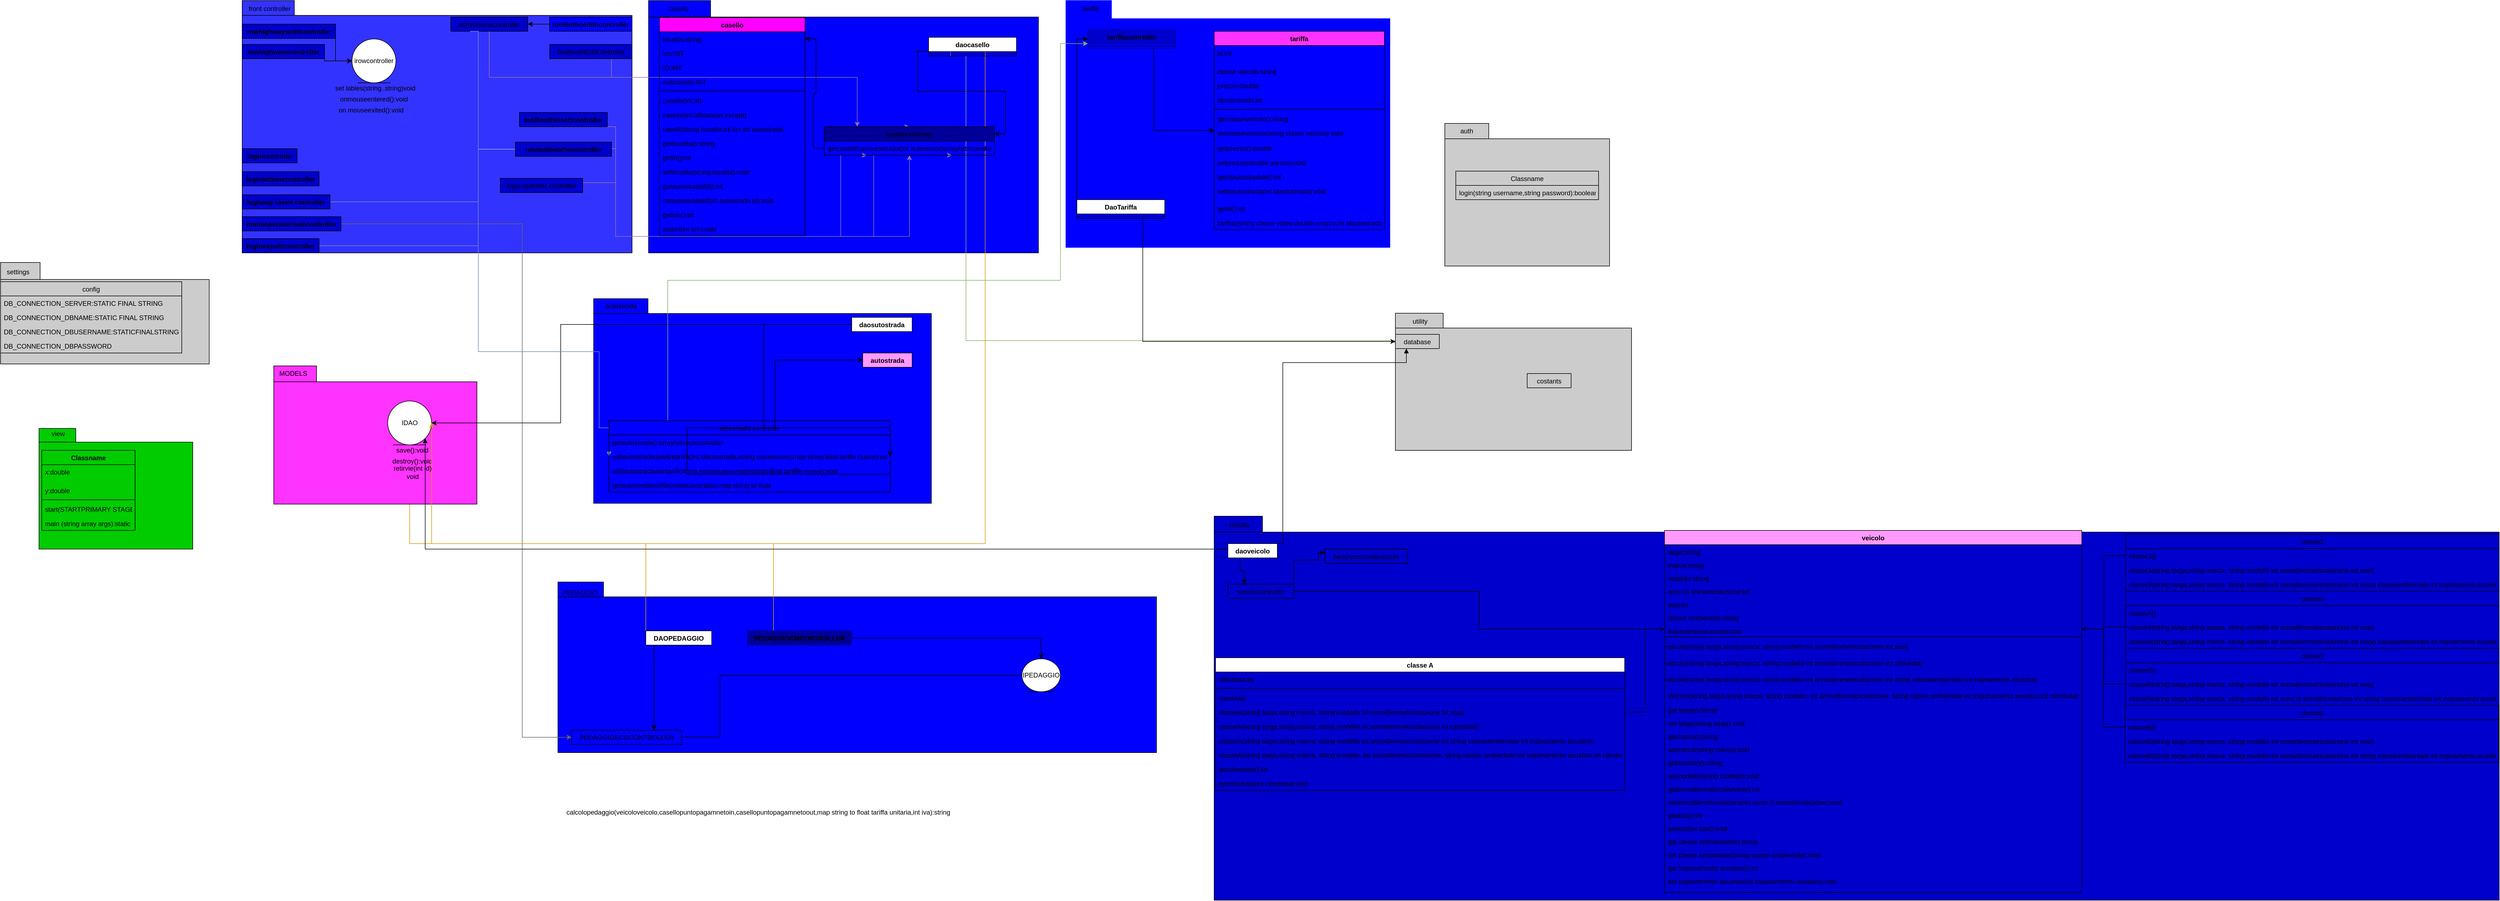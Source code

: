 <mxfile version="12.5.1" type="device"><diagram id="iEYUGzMQULcdTaBPpMz8" name="Page-1"><mxGraphModel dx="2091" dy="541" grid="1" gridSize="10" guides="1" tooltips="1" connect="1" arrows="1" fold="1" page="1" pageScale="1" pageWidth="827" pageHeight="1169" math="0" shadow="0"><root><mxCell id="0"/><mxCell id="1" parent="0"/><mxCell id="lYPnNAvSC6rMw9AgkW28-1" value="" style="shape=folder;fontStyle=1;spacingTop=10;tabWidth=95;tabHeight=27;tabPosition=left;html=1;fillColor=#3333FF;" parent="1" vertex="1"><mxGeometry x="-100" y="20" width="710" height="460" as="geometry"/></mxCell><mxCell id="lYPnNAvSC6rMw9AgkW28-2" value="" style="shape=folder;fontStyle=1;spacingTop=10;tabWidth=113;tabHeight=30;tabPosition=left;html=1;fillColor=#0000FF;" parent="1" vertex="1"><mxGeometry x="640" y="20" width="710" height="460" as="geometry"/></mxCell><mxCell id="lYPnNAvSC6rMw9AgkW28-3" value="" style="shape=folder;fontStyle=1;spacingTop=10;tabWidth=83;tabHeight=33;tabPosition=left;html=1;strokeColor=#0000FF;fillColor=#0000FF;" parent="1" vertex="1"><mxGeometry x="1400" y="20" width="590" height="450" as="geometry"/></mxCell><mxCell id="lYPnNAvSC6rMw9AgkW28-4" value="" style="shape=folder;fontStyle=1;spacingTop=10;tabWidth=83;tabHeight=27;tabPosition=left;html=1;fillColor=#0000FF;" parent="1" vertex="1"><mxGeometry x="475" y="1080" width="1090" height="311" as="geometry"/></mxCell><mxCell id="lYPnNAvSC6rMw9AgkW28-5" value="" style="shape=folder;fontStyle=1;spacingTop=10;tabWidth=80;tabHeight=28;tabPosition=left;html=1;fillColor=#CCCCCC;" parent="1" vertex="1"><mxGeometry x="2090" y="244" width="300" height="260" as="geometry"/></mxCell><mxCell id="lYPnNAvSC6rMw9AgkW28-6" value="front controller" style="text;html=1;strokeColor=none;fillColor=none;align=center;verticalAlign=middle;whiteSpace=wrap;rounded=0;" parent="1" vertex="1"><mxGeometry x="-100" y="20" width="100" height="30" as="geometry"/></mxCell><mxCell id="iAYzAhScgVvvBafYRRBT-101" style="edgeStyle=orthogonalEdgeStyle;rounded=0;orthogonalLoop=1;jettySize=auto;html=1;exitX=1;exitY=0.25;exitDx=0;exitDy=0;entryX=0.5;entryY=1;entryDx=0;entryDy=0;fillColor=#e1d5e7;strokeColor=#9673a6;" parent="1" source="lYPnNAvSC6rMw9AgkW28-12" target="iAYzAhScgVvvBafYRRBT-64" edge="1"><mxGeometry relative="1" as="geometry"><Array as="points"><mxPoint x="555" y="352"/><mxPoint x="580" y="352"/><mxPoint x="580" y="450"/><mxPoint x="1020" y="450"/></Array></mxGeometry></mxCell><mxCell id="lYPnNAvSC6rMw9AgkW28-12" value="login operator controller" style="swimlane;fontStyle=0;childLayout=stackLayout;horizontal=1;startSize=26;fillColor=#0000CC;horizontalStack=0;resizeParent=1;resizeParentMax=0;resizeLast=0;collapsible=1;marginBottom=0;swimlaneLine=1;" parent="1" vertex="1" collapsed="1"><mxGeometry x="370" y="344" width="150" height="26" as="geometry"><mxRectangle x="180" y="310" width="310" height="260" as="alternateBounds"/></mxGeometry></mxCell><mxCell id="lYPnNAvSC6rMw9AgkW28-13" value="submit:Button" style="text;strokeColor=none;fillColor=none;align=left;verticalAlign=top;spacingLeft=4;spacingRight=4;overflow=hidden;rotatable=0;points=[[0,0.5],[1,0.5]];portConstraint=eastwest;" parent="lYPnNAvSC6rMw9AgkW28-12" vertex="1"><mxGeometry y="26" width="150" height="24" as="geometry"/></mxCell><mxCell id="lYPnNAvSC6rMw9AgkW28-14" value="textbox_toll_code:TextField" style="text;strokeColor=none;fillColor=none;align=left;verticalAlign=top;spacingLeft=4;spacingRight=4;overflow=hidden;rotatable=0;points=[[0,0.5],[1,0.5]];portConstraint=eastwest;" parent="lYPnNAvSC6rMw9AgkW28-12" vertex="1"><mxGeometry y="50" width="150" height="26" as="geometry"/></mxCell><mxCell id="lYPnNAvSC6rMw9AgkW28-16" value="root:Parent" style="text;strokeColor=none;fillColor=none;align=left;verticalAlign=top;spacingLeft=4;spacingRight=4;overflow=hidden;rotatable=0;points=[[0,0.5],[1,0.5]];portConstraint=eastwest;" parent="lYPnNAvSC6rMw9AgkW28-12" vertex="1"><mxGeometry y="76" width="150" height="26" as="geometry"/></mxCell><mxCell id="lYPnNAvSC6rMw9AgkW28-17" value="x:double" style="text;strokeColor=none;fillColor=none;align=left;verticalAlign=top;spacingLeft=4;spacingRight=4;overflow=hidden;rotatable=0;points=[[0,0.5],[1,0.5]];portConstraint=eastwest;" parent="lYPnNAvSC6rMw9AgkW28-12" vertex="1"><mxGeometry y="102" width="150" height="26" as="geometry"/></mxCell><mxCell id="lYPnNAvSC6rMw9AgkW28-18" value="y:double" style="text;strokeColor=none;fillColor=none;align=left;verticalAlign=top;spacingLeft=4;spacingRight=4;overflow=hidden;rotatable=0;points=[[0,0.5],[1,0.5]];portConstraint=eastwest;" parent="lYPnNAvSC6rMw9AgkW28-12" vertex="1"><mxGeometry y="128" width="150" height="26" as="geometry"/></mxCell><mxCell id="lYPnNAvSC6rMw9AgkW28-19" value="stage:Stage" style="text;strokeColor=none;fillColor=none;align=left;verticalAlign=top;spacingLeft=4;spacingRight=4;overflow=hidden;rotatable=0;points=[[0,0.5],[1,0.5]];portConstraint=eastwest;" parent="lYPnNAvSC6rMw9AgkW28-12" vertex="1"><mxGeometry y="154" width="150" height="26" as="geometry"/></mxCell><mxCell id="lYPnNAvSC6rMw9AgkW28-21" value="+initiliage(URL arg0 Resource arg1):void&lt;&lt;override&gt;&gt;" style="text;strokeColor=none;fillColor=none;align=left;verticalAlign=top;spacingLeft=4;spacingRight=4;overflow=hidden;rotatable=0;points=[[0,0.5],[1,0.5]];portConstraint=eastwest;" parent="lYPnNAvSC6rMw9AgkW28-12" vertex="1"><mxGeometry y="180" width="150" height="26" as="geometry"/></mxCell><mxCell id="lYPnNAvSC6rMw9AgkW28-20" value="+onBtnBackclick():void" style="text;strokeColor=none;fillColor=none;align=left;verticalAlign=top;spacingLeft=4;spacingRight=4;overflow=hidden;rotatable=0;points=[[0,0.5],[1,0.5]];portConstraint=eastwest;" parent="lYPnNAvSC6rMw9AgkW28-12" vertex="1"><mxGeometry y="206" width="150" height="26" as="geometry"/></mxCell><mxCell id="lYPnNAvSC6rMw9AgkW28-15" value="onSubmitClick():void" style="text;strokeColor=none;fillColor=none;align=left;verticalAlign=top;spacingLeft=4;spacingRight=4;overflow=hidden;rotatable=0;points=[[0,0.5],[1,0.5]];portConstraint=eastwest;" parent="lYPnNAvSC6rMw9AgkW28-12" vertex="1"><mxGeometry y="232" width="150" height="28" as="geometry"/></mxCell><mxCell id="lYPnNAvSC6rMw9AgkW28-22" value="" style="endArrow=none;html=1;exitX=-0.008;exitY=-0.115;exitDx=0;exitDy=0;exitPerimeter=0;" parent="lYPnNAvSC6rMw9AgkW28-12" source="lYPnNAvSC6rMw9AgkW28-21" edge="1"><mxGeometry width="50" height="50" relative="1" as="geometry"><mxPoint x="-180" y="720" as="sourcePoint"/><mxPoint x="314" y="177" as="targetPoint"/></mxGeometry></mxCell><mxCell id="iAYzAhScgVvvBafYRRBT-98" style="edgeStyle=orthogonalEdgeStyle;rounded=0;orthogonalLoop=1;jettySize=auto;html=1;exitX=0.75;exitY=1;exitDx=0;exitDy=0;entryX=0.5;entryY=0;entryDx=0;entryDy=0;fillColor=#e1d5e7;strokeColor=#9673a6;" parent="1" source="lYPnNAvSC6rMw9AgkW28-23" target="iAYzAhScgVvvBafYRRBT-64" edge="1"><mxGeometry relative="1" as="geometry"><Array as="points"><mxPoint x="573" y="160"/><mxPoint x="1020" y="160"/></Array></mxGeometry></mxCell><mxCell id="lYPnNAvSC6rMw9AgkW28-23" value="ToolboothEditController" style="swimlane;fontStyle=0;childLayout=stackLayout;horizontal=1;startSize=26;fillColor=#0000CC;horizontalStack=0;resizeParent=1;resizeParentMax=0;resizeLast=0;collapsible=1;marginBottom=0;" parent="1" vertex="1" collapsed="1"><mxGeometry x="460" y="100" width="150" height="26" as="geometry"><mxRectangle x="-90" y="60" width="320" height="310" as="alternateBounds"/></mxGeometry></mxCell><mxCell id="lYPnNAvSC6rMw9AgkW28-24" value="btn_Done:botton" style="text;strokeColor=none;fillColor=none;align=left;verticalAlign=top;spacingLeft=4;spacingRight=4;overflow=hidden;rotatable=0;points=[[0,0.5],[1,0.5]];portConstraint=eastwest;" parent="lYPnNAvSC6rMw9AgkW28-23" vertex="1"><mxGeometry y="26" width="150" height="26" as="geometry"/></mxCell><mxCell id="lYPnNAvSC6rMw9AgkW28-25" value="txt_Name:Textfield" style="text;strokeColor=none;fillColor=none;align=left;verticalAlign=top;spacingLeft=4;spacingRight=4;overflow=hidden;rotatable=0;points=[[0,0.5],[1,0.5]];portConstraint=eastwest;" parent="lYPnNAvSC6rMw9AgkW28-23" vertex="1"><mxGeometry y="52" width="150" height="26" as="geometry"/></mxCell><mxCell id="lYPnNAvSC6rMw9AgkW28-27" value="txt_km:Textfield" style="text;strokeColor=none;fillColor=none;align=left;verticalAlign=top;spacingLeft=4;spacingRight=4;overflow=hidden;rotatable=0;points=[[0,0.5],[1,0.5]];portConstraint=eastwest;" parent="lYPnNAvSC6rMw9AgkW28-23" vertex="1"><mxGeometry y="78" width="150" height="26" as="geometry"/></mxCell><mxCell id="lYPnNAvSC6rMw9AgkW28-28" value="lbl_Tollbooth:label" style="text;strokeColor=none;fillColor=none;align=left;verticalAlign=top;spacingLeft=4;spacingRight=4;overflow=hidden;rotatable=0;points=[[0,0.5],[1,0.5]];portConstraint=eastwest;" parent="lYPnNAvSC6rMw9AgkW28-23" vertex="1"><mxGeometry y="104" width="150" height="26" as="geometry"/></mxCell><mxCell id="lYPnNAvSC6rMw9AgkW28-29" value="admincontroller:adminHomecontroller" style="text;strokeColor=none;fillColor=none;align=left;verticalAlign=top;spacingLeft=4;spacingRight=4;overflow=hidden;rotatable=0;points=[[0,0.5],[1,0.5]];portConstraint=eastwest;" parent="lYPnNAvSC6rMw9AgkW28-23" vertex="1"><mxGeometry y="130" width="150" height="26" as="geometry"/></mxCell><mxCell id="lYPnNAvSC6rMw9AgkW28-31" value="code:int" style="text;strokeColor=none;fillColor=none;align=left;verticalAlign=top;spacingLeft=4;spacingRight=4;overflow=hidden;rotatable=0;points=[[0,0.5],[1,0.5]];portConstraint=eastwest;" parent="lYPnNAvSC6rMw9AgkW28-23" vertex="1"><mxGeometry y="156" width="150" height="26" as="geometry"/></mxCell><mxCell id="lYPnNAvSC6rMw9AgkW28-30" value="initialize(urg argo Resource Bundle arg1):void&lt;&lt;override&gt;&gt;" style="text;strokeColor=none;fillColor=none;align=left;verticalAlign=top;spacingLeft=4;spacingRight=4;overflow=hidden;rotatable=0;points=[[0,0.5],[1,0.5]];portConstraint=eastwest;" parent="lYPnNAvSC6rMw9AgkW28-23" vertex="1"><mxGeometry y="182" width="150" height="26" as="geometry"/></mxCell><mxCell id="lYPnNAvSC6rMw9AgkW28-33" value="onclick():void" style="text;strokeColor=none;fillColor=none;align=left;verticalAlign=top;spacingLeft=4;spacingRight=4;overflow=hidden;rotatable=0;points=[[0,0.5],[1,0.5]];portConstraint=eastwest;" parent="lYPnNAvSC6rMw9AgkW28-23" vertex="1"><mxGeometry y="208" width="150" height="26" as="geometry"/></mxCell><mxCell id="lYPnNAvSC6rMw9AgkW28-32" value="setHomeController(AdminHomeController controler): void" style="text;strokeColor=none;fillColor=none;align=left;verticalAlign=top;spacingLeft=4;spacingRight=4;overflow=hidden;rotatable=0;points=[[0,0.5],[1,0.5]];portConstraint=eastwest;" parent="lYPnNAvSC6rMw9AgkW28-23" vertex="1"><mxGeometry y="234" width="150" height="26" as="geometry"/></mxCell><mxCell id="lYPnNAvSC6rMw9AgkW28-34" value="setlabels(String code,string name, String KM):void" style="text;strokeColor=none;fillColor=none;align=left;verticalAlign=top;spacingLeft=4;spacingRight=4;overflow=hidden;rotatable=0;points=[[0,0.5],[1,0.5]];portConstraint=eastwest;" parent="lYPnNAvSC6rMw9AgkW28-23" vertex="1"><mxGeometry y="260" width="150" height="26" as="geometry"/></mxCell><mxCell id="lYPnNAvSC6rMw9AgkW28-26" value="set code(int code):void" style="text;strokeColor=none;fillColor=none;align=left;verticalAlign=top;spacingLeft=4;spacingRight=4;overflow=hidden;rotatable=0;points=[[0,0.5],[1,0.5]];portConstraint=eastwest;" parent="lYPnNAvSC6rMw9AgkW28-23" vertex="1"><mxGeometry y="286" width="150" height="24" as="geometry"/></mxCell><mxCell id="lYPnNAvSC6rMw9AgkW28-35" value="" style="endArrow=none;html=1;entryX=1.007;entryY=-0.085;entryDx=0;entryDy=0;entryPerimeter=0;" parent="lYPnNAvSC6rMw9AgkW28-23" target="lYPnNAvSC6rMw9AgkW28-30" edge="1"><mxGeometry width="50" height="50" relative="1" as="geometry"><mxPoint x="-3" y="180" as="sourcePoint"/><mxPoint x="223" y="180" as="targetPoint"/></mxGeometry></mxCell><mxCell id="iAYzAhScgVvvBafYRRBT-95" style="edgeStyle=orthogonalEdgeStyle;rounded=0;orthogonalLoop=1;jettySize=auto;html=1;exitX=0.5;exitY=1;exitDx=0;exitDy=0;fillColor=#e1d5e7;strokeColor=#9673a6;" parent="1" source="lYPnNAvSC6rMw9AgkW28-36" target="iAYzAhScgVvvBafYRRBT-64" edge="1"><mxGeometry relative="1" as="geometry"><Array as="points"><mxPoint x="350" y="160"/><mxPoint x="1020" y="160"/></Array></mxGeometry></mxCell><mxCell id="lYPnNAvSC6rMw9AgkW28-36" value="adminhomecontroller" style="swimlane;fontStyle=0;childLayout=stackLayout;horizontal=1;startSize=26;fillColor=#0000CC;horizontalStack=0;resizeParent=1;resizeParentMax=0;resizeLast=0;collapsible=1;marginBottom=0;" parent="1" vertex="1" collapsed="1"><mxGeometry x="280" y="50" width="140" height="26" as="geometry"><mxRectangle x="-100" y="100" width="285" height="750" as="alternateBounds"/></mxGeometry></mxCell><mxCell id="lYPnNAvSC6rMw9AgkW28-37" value="pnl_highways:panel" style="text;strokeColor=none;fillColor=none;align=left;verticalAlign=top;spacingLeft=4;spacingRight=4;overflow=hidden;rotatable=0;points=[[0,0.5],[1,0.5]];portConstraint=eastwest;" parent="lYPnNAvSC6rMw9AgkW28-36" vertex="1"><mxGeometry y="26" width="140" height="26" as="geometry"/></mxCell><mxCell id="lYPnNAvSC6rMw9AgkW28-38" value="pnl_ToolBooths" style="text;strokeColor=none;fillColor=none;align=left;verticalAlign=top;spacingLeft=4;spacingRight=4;overflow=hidden;rotatable=0;points=[[0,0.5],[1,0.5]];portConstraint=eastwest;" parent="lYPnNAvSC6rMw9AgkW28-36" vertex="1"><mxGeometry y="52" width="140" height="26" as="geometry"/></mxCell><mxCell id="lYPnNAvSC6rMw9AgkW28-43" value="lbl_Number_hightways:label" style="text;strokeColor=none;fillColor=none;align=left;verticalAlign=top;spacingLeft=4;spacingRight=4;overflow=hidden;rotatable=0;points=[[0,0.5],[1,0.5]];portConstraint=eastwest;" parent="lYPnNAvSC6rMw9AgkW28-36" vertex="1"><mxGeometry y="78" width="140" height="26" as="geometry"/></mxCell><mxCell id="lYPnNAvSC6rMw9AgkW28-42" value="btn_insertHightways:botton" style="text;strokeColor=none;fillColor=none;align=left;verticalAlign=top;spacingLeft=4;spacingRight=4;overflow=hidden;rotatable=0;points=[[0,0.5],[1,0.5]];portConstraint=eastwest;" parent="lYPnNAvSC6rMw9AgkW28-36" vertex="1"><mxGeometry y="104" width="140" height="26" as="geometry"/></mxCell><mxCell id="lYPnNAvSC6rMw9AgkW28-41" value="btn_refresh_Hightways:Botton" style="text;strokeColor=none;fillColor=none;align=left;verticalAlign=top;spacingLeft=4;spacingRight=4;overflow=hidden;rotatable=0;points=[[0,0.5],[1,0.5]];portConstraint=eastwest;" parent="lYPnNAvSC6rMw9AgkW28-36" vertex="1"><mxGeometry y="130" width="140" height="26" as="geometry"/></mxCell><mxCell id="lYPnNAvSC6rMw9AgkW28-40" value="scroll Hightways:Vbox" style="text;strokeColor=none;fillColor=none;align=left;verticalAlign=top;spacingLeft=4;spacingRight=4;overflow=hidden;rotatable=0;points=[[0,0.5],[1,0.5]];portConstraint=eastwest;" parent="lYPnNAvSC6rMw9AgkW28-36" vertex="1"><mxGeometry y="156" width="140" height="26" as="geometry"/></mxCell><mxCell id="lYPnNAvSC6rMw9AgkW28-50" value="lbl_number_Toobooths:label" style="text;strokeColor=none;fillColor=none;align=left;verticalAlign=top;spacingLeft=4;spacingRight=4;overflow=hidden;rotatable=0;points=[[0,0.5],[1,0.5]];portConstraint=eastwest;" parent="lYPnNAvSC6rMw9AgkW28-36" vertex="1"><mxGeometry y="182" width="140" height="26" as="geometry"/></mxCell><mxCell id="lYPnNAvSC6rMw9AgkW28-49" value="lbl_number_title_tolbooths:label" style="text;strokeColor=none;fillColor=none;align=left;verticalAlign=top;spacingLeft=4;spacingRight=4;overflow=hidden;rotatable=0;points=[[0,0.5],[1,0.5]];portConstraint=eastwest;" parent="lYPnNAvSC6rMw9AgkW28-36" vertex="1"><mxGeometry y="208" width="140" height="26" as="geometry"/></mxCell><mxCell id="lYPnNAvSC6rMw9AgkW28-48" value="btn_insertTollboths:Butoon" style="text;strokeColor=none;fillColor=none;align=left;verticalAlign=top;spacingLeft=4;spacingRight=4;overflow=hidden;rotatable=0;points=[[0,0.5],[1,0.5]];portConstraint=eastwest;" parent="lYPnNAvSC6rMw9AgkW28-36" vertex="1"><mxGeometry y="234" width="140" height="26" as="geometry"/></mxCell><mxCell id="lYPnNAvSC6rMw9AgkW28-47" value="btn_refresh_tollbooths:bottom" style="text;strokeColor=none;fillColor=none;align=left;verticalAlign=top;spacingLeft=4;spacingRight=4;overflow=hidden;rotatable=0;points=[[0,0.5],[1,0.5]];portConstraint=eastwest;" parent="lYPnNAvSC6rMw9AgkW28-36" vertex="1"><mxGeometry y="260" width="140" height="26" as="geometry"/></mxCell><mxCell id="lYPnNAvSC6rMw9AgkW28-53" value="txt HighwayCode:Textfiled" style="text;strokeColor=none;fillColor=none;align=left;verticalAlign=top;spacingLeft=4;spacingRight=4;overflow=hidden;rotatable=0;points=[[0,0.5],[1,0.5]];portConstraint=eastwest;" parent="lYPnNAvSC6rMw9AgkW28-36" vertex="1"><mxGeometry y="286" width="140" height="26" as="geometry"/></mxCell><mxCell id="lYPnNAvSC6rMw9AgkW28-52" value="scoll_tollbooths:vbox" style="text;strokeColor=none;fillColor=none;align=left;verticalAlign=top;spacingLeft=4;spacingRight=4;overflow=hidden;rotatable=0;points=[[0,0.5],[1,0.5]];portConstraint=eastwest;" parent="lYPnNAvSC6rMw9AgkW28-36" vertex="1"><mxGeometry y="312" width="140" height="26" as="geometry"/></mxCell><mxCell id="lYPnNAvSC6rMw9AgkW28-51" value="btn sign out bottom" style="text;strokeColor=none;fillColor=none;align=left;verticalAlign=top;spacingLeft=4;spacingRight=4;overflow=hidden;rotatable=0;points=[[0,0.5],[1,0.5]];portConstraint=eastwest;" parent="lYPnNAvSC6rMw9AgkW28-36" vertex="1"><mxGeometry y="338" width="140" height="26" as="geometry"/></mxCell><mxCell id="lYPnNAvSC6rMw9AgkW28-58" value="x:double" style="text;strokeColor=none;fillColor=none;align=left;verticalAlign=top;spacingLeft=4;spacingRight=4;overflow=hidden;rotatable=0;points=[[0,0.5],[1,0.5]];portConstraint=eastwest;" parent="lYPnNAvSC6rMw9AgkW28-36" vertex="1"><mxGeometry y="364" width="140" height="26" as="geometry"/></mxCell><mxCell id="lYPnNAvSC6rMw9AgkW28-57" value="y:double" style="text;strokeColor=none;fillColor=none;align=left;verticalAlign=top;spacingLeft=4;spacingRight=4;overflow=hidden;rotatable=0;points=[[0,0.5],[1,0.5]];portConstraint=eastwest;" parent="lYPnNAvSC6rMw9AgkW28-36" vertex="1"><mxGeometry y="390" width="140" height="26" as="geometry"/></mxCell><mxCell id="lYPnNAvSC6rMw9AgkW28-56" value="query results:arraylist&lt;autostrada" style="text;strokeColor=none;fillColor=none;align=left;verticalAlign=top;spacingLeft=4;spacingRight=4;overflow=hidden;rotatable=0;points=[[0,0.5],[1,0.5]];portConstraint=eastwest;" parent="lYPnNAvSC6rMw9AgkW28-36" vertex="1"><mxGeometry y="416" width="140" height="26" as="geometry"/></mxCell><mxCell id="lYPnNAvSC6rMw9AgkW28-55" value="initilianize(Url arg0 Resource Bundle arg1):void" style="text;strokeColor=none;fillColor=none;align=left;verticalAlign=top;spacingLeft=4;spacingRight=4;overflow=hidden;rotatable=0;points=[[0,0.5],[1,0.5]];portConstraint=eastwest;" parent="lYPnNAvSC6rMw9AgkW28-36" vertex="1"><mxGeometry y="442" width="140" height="26" as="geometry"/></mxCell><mxCell id="lYPnNAvSC6rMw9AgkW28-61" value="on insert click highway():void" style="text;strokeColor=none;fillColor=none;align=left;verticalAlign=top;spacingLeft=4;spacingRight=4;overflow=hidden;rotatable=0;points=[[0,0.5],[1,0.5]];portConstraint=eastwest;" parent="lYPnNAvSC6rMw9AgkW28-36" vertex="1"><mxGeometry y="468" width="140" height="26" as="geometry"/></mxCell><mxCell id="lYPnNAvSC6rMw9AgkW28-60" value="onRefreshclickhighways():void" style="text;strokeColor=none;fillColor=none;align=left;verticalAlign=top;spacingLeft=4;spacingRight=4;overflow=hidden;rotatable=0;points=[[0,0.5],[1,0.5]];portConstraint=eastwest;" parent="lYPnNAvSC6rMw9AgkW28-36" vertex="1"><mxGeometry y="494" width="140" height="26" as="geometry"/></mxCell><mxCell id="lYPnNAvSC6rMw9AgkW28-59" value="on insertclickhighway():void" style="text;strokeColor=none;fillColor=none;align=left;verticalAlign=top;spacingLeft=4;spacingRight=4;overflow=hidden;rotatable=0;points=[[0,0.5],[1,0.5]];portConstraint=eastwest;" parent="lYPnNAvSC6rMw9AgkW28-36" vertex="1"><mxGeometry y="520" width="140" height="26" as="geometry"/></mxCell><mxCell id="lYPnNAvSC6rMw9AgkW28-68" value="on insertclick toolbooths():void" style="text;strokeColor=none;fillColor=none;align=left;verticalAlign=top;spacingLeft=4;spacingRight=4;overflow=hidden;rotatable=0;points=[[0,0.5],[1,0.5]];portConstraint=eastwest;" parent="lYPnNAvSC6rMw9AgkW28-36" vertex="1"><mxGeometry y="546" width="140" height="26" as="geometry"/></mxCell><mxCell id="lYPnNAvSC6rMw9AgkW28-67" value="OnrefreshclickTollbooths():void" style="text;strokeColor=none;fillColor=none;align=left;verticalAlign=top;spacingLeft=4;spacingRight=4;overflow=hidden;rotatable=0;points=[[0,0.5],[1,0.5]];portConstraint=eastwest;" parent="lYPnNAvSC6rMw9AgkW28-36" vertex="1"><mxGeometry y="572" width="140" height="26" as="geometry"/></mxCell><mxCell id="lYPnNAvSC6rMw9AgkW28-66" value="onrefreshclicktoollbooths():void" style="text;strokeColor=none;fillColor=none;align=left;verticalAlign=top;spacingLeft=4;spacingRight=4;overflow=hidden;rotatable=0;points=[[0,0.5],[1,0.5]];portConstraint=eastwest;" parent="lYPnNAvSC6rMw9AgkW28-36" vertex="1"><mxGeometry y="598" width="140" height="26" as="geometry"/></mxCell><mxCell id="lYPnNAvSC6rMw9AgkW28-64" value="onHighwaysclick():void" style="text;strokeColor=none;fillColor=none;align=left;verticalAlign=top;spacingLeft=4;spacingRight=4;overflow=hidden;rotatable=0;points=[[0,0.5],[1,0.5]];portConstraint=eastwest;" parent="lYPnNAvSC6rMw9AgkW28-36" vertex="1"><mxGeometry y="624" width="140" height="26" as="geometry"/></mxCell><mxCell id="lYPnNAvSC6rMw9AgkW28-63" value="onTollbotsclick():void" style="text;strokeColor=none;fillColor=none;align=left;verticalAlign=top;spacingLeft=4;spacingRight=4;overflow=hidden;rotatable=0;points=[[0,0.5],[1,0.5]];portConstraint=eastwest;" parent="lYPnNAvSC6rMw9AgkW28-36" vertex="1"><mxGeometry y="650" width="140" height="26" as="geometry"/></mxCell><mxCell id="lYPnNAvSC6rMw9AgkW28-62" value="onsignoutclick():void" style="text;strokeColor=none;fillColor=none;align=left;verticalAlign=top;spacingLeft=4;spacingRight=4;overflow=hidden;rotatable=0;points=[[0,0.5],[1,0.5]];portConstraint=eastwest;" parent="lYPnNAvSC6rMw9AgkW28-36" vertex="1"><mxGeometry y="676" width="140" height="26" as="geometry"/></mxCell><mxCell id="lYPnNAvSC6rMw9AgkW28-69" value="getallhighways():void" style="text;strokeColor=none;fillColor=none;align=left;verticalAlign=top;spacingLeft=4;spacingRight=4;overflow=hidden;rotatable=0;points=[[0,0.5],[1,0.5]];portConstraint=eastwest;" parent="lYPnNAvSC6rMw9AgkW28-36" vertex="1"><mxGeometry y="702" width="140" height="26" as="geometry"/></mxCell><mxCell id="lYPnNAvSC6rMw9AgkW28-39" value="getalltooboths():void" style="text;strokeColor=none;fillColor=none;align=left;verticalAlign=top;spacingLeft=4;spacingRight=4;overflow=hidden;rotatable=0;points=[[0,0.5],[1,0.5]];portConstraint=eastwest;" parent="lYPnNAvSC6rMw9AgkW28-36" vertex="1"><mxGeometry y="728" width="140" height="22" as="geometry"/></mxCell><mxCell id="lYPnNAvSC6rMw9AgkW28-74" value="" style="endArrow=none;html=1;entryX=0.999;entryY=0.885;entryDx=0;entryDy=0;entryPerimeter=0;exitX=0.002;exitY=0.854;exitDx=0;exitDy=0;exitPerimeter=0;" parent="lYPnNAvSC6rMw9AgkW28-36" source="lYPnNAvSC6rMw9AgkW28-56" target="lYPnNAvSC6rMw9AgkW28-56" edge="1"><mxGeometry width="50" height="50" relative="1" as="geometry"><mxPoint y="820" as="sourcePoint"/><mxPoint x="50" y="770" as="targetPoint"/></mxGeometry></mxCell><mxCell id="lYPnNAvSC6rMw9AgkW28-70" value="loginadminscontroller" style="swimlane;fontStyle=1;align=center;verticalAlign=top;childLayout=stackLayout;horizontal=1;startSize=26;horizontalStack=0;resizeParent=1;resizeParentMax=0;resizeLast=0;collapsible=1;marginBottom=0;fillColor=#0000CC;" parent="1" vertex="1" collapsed="1"><mxGeometry x="-100" y="332" width="140" height="26" as="geometry"><mxRectangle x="-80" y="250" width="220" height="298" as="alternateBounds"/></mxGeometry></mxCell><mxCell id="lYPnNAvSC6rMw9AgkW28-96" value="btn login botton" style="text;strokeColor=none;fillColor=none;align=left;verticalAlign=top;spacingLeft=4;spacingRight=4;overflow=hidden;rotatable=0;points=[[0,0.5],[1,0.5]];portConstraint=eastwest;" parent="lYPnNAvSC6rMw9AgkW28-70" vertex="1"><mxGeometry y="26" width="140" height="24" as="geometry"/></mxCell><mxCell id="lYPnNAvSC6rMw9AgkW28-98" value="txt username:txt field" style="text;strokeColor=none;fillColor=none;align=left;verticalAlign=top;spacingLeft=4;spacingRight=4;overflow=hidden;rotatable=0;points=[[0,0.5],[1,0.5]];portConstraint=eastwest;" parent="lYPnNAvSC6rMw9AgkW28-70" vertex="1"><mxGeometry y="50" width="140" height="24" as="geometry"/></mxCell><mxCell id="lYPnNAvSC6rMw9AgkW28-97" value="txt Passwaord:pass field" style="text;strokeColor=none;fillColor=none;align=left;verticalAlign=top;spacingLeft=4;spacingRight=4;overflow=hidden;rotatable=0;points=[[0,0.5],[1,0.5]];portConstraint=eastwest;" parent="lYPnNAvSC6rMw9AgkW28-70" vertex="1"><mxGeometry y="74" width="140" height="24" as="geometry"/></mxCell><mxCell id="lYPnNAvSC6rMw9AgkW28-101" value="root:parent" style="text;strokeColor=none;fillColor=none;align=left;verticalAlign=top;spacingLeft=4;spacingRight=4;overflow=hidden;rotatable=0;points=[[0,0.5],[1,0.5]];portConstraint=eastwest;" parent="lYPnNAvSC6rMw9AgkW28-70" vertex="1"><mxGeometry y="98" width="140" height="24" as="geometry"/></mxCell><mxCell id="lYPnNAvSC6rMw9AgkW28-100" value="x:double" style="text;strokeColor=none;fillColor=none;align=left;verticalAlign=top;spacingLeft=4;spacingRight=4;overflow=hidden;rotatable=0;points=[[0,0.5],[1,0.5]];portConstraint=eastwest;" parent="lYPnNAvSC6rMw9AgkW28-70" vertex="1"><mxGeometry y="122" width="140" height="24" as="geometry"/></mxCell><mxCell id="lYPnNAvSC6rMw9AgkW28-105" value="y:double" style="text;strokeColor=none;fillColor=none;align=left;verticalAlign=top;spacingLeft=4;spacingRight=4;overflow=hidden;rotatable=0;points=[[0,0.5],[1,0.5]];portConstraint=eastwest;" parent="lYPnNAvSC6rMw9AgkW28-70" vertex="1"><mxGeometry y="146" width="140" height="24" as="geometry"/></mxCell><mxCell id="lYPnNAvSC6rMw9AgkW28-99" value="stage:stage" style="text;strokeColor=none;fillColor=none;align=left;verticalAlign=top;spacingLeft=4;spacingRight=4;overflow=hidden;rotatable=0;points=[[0,0.5],[1,0.5]];portConstraint=eastwest;" parent="lYPnNAvSC6rMw9AgkW28-70" vertex="1"><mxGeometry y="170" width="140" height="24" as="geometry"/></mxCell><mxCell id="lYPnNAvSC6rMw9AgkW28-72" value="" style="line;strokeWidth=1;fillColor=none;align=left;verticalAlign=middle;spacingTop=-1;spacingLeft=3;spacingRight=3;rotatable=0;labelPosition=right;points=[];portConstraint=eastwest;" parent="lYPnNAvSC6rMw9AgkW28-70" vertex="1"><mxGeometry y="194" width="140" height="8" as="geometry"/></mxCell><mxCell id="lYPnNAvSC6rMw9AgkW28-102" value="initialize" style="text;strokeColor=none;fillColor=none;align=left;verticalAlign=top;spacingLeft=4;spacingRight=4;overflow=hidden;rotatable=0;points=[[0,0.5],[1,0.5]];portConstraint=eastwest;" parent="lYPnNAvSC6rMw9AgkW28-70" vertex="1"><mxGeometry y="202" width="140" height="32" as="geometry"/></mxCell><mxCell id="lYPnNAvSC6rMw9AgkW28-104" value="onbtnbackclick" style="text;strokeColor=none;fillColor=none;align=left;verticalAlign=top;spacingLeft=4;spacingRight=4;overflow=hidden;rotatable=0;points=[[0,0.5],[1,0.5]];portConstraint=eastwest;" parent="lYPnNAvSC6rMw9AgkW28-70" vertex="1"><mxGeometry y="234" width="140" height="32" as="geometry"/></mxCell><mxCell id="lYPnNAvSC6rMw9AgkW28-103" value="onclick():void" style="text;strokeColor=none;fillColor=none;align=left;verticalAlign=top;spacingLeft=4;spacingRight=4;overflow=hidden;rotatable=0;points=[[0,0.5],[1,0.5]];portConstraint=eastwest;" parent="lYPnNAvSC6rMw9AgkW28-70" vertex="1"><mxGeometry y="266" width="140" height="32" as="geometry"/></mxCell><mxCell id="lYPnNAvSC6rMw9AgkW28-75" value="toolbothoedithcontroller" style="swimlane;fontStyle=1;align=center;verticalAlign=top;childLayout=stackLayout;horizontal=1;startSize=26;horizontalStack=0;resizeParent=1;resizeParentMax=0;resizeLast=0;collapsible=1;marginBottom=0;fillColor=#0000FF;" parent="1" vertex="1" collapsed="1"><mxGeometry x="460" y="50" width="150" height="26" as="geometry"><mxRectangle x="285" y="110" width="310" height="340" as="alternateBounds"/></mxGeometry></mxCell><mxCell id="lYPnNAvSC6rMw9AgkW28-76" value="btn_done:button" style="text;strokeColor=none;fillColor=none;align=left;verticalAlign=top;spacingLeft=4;spacingRight=4;overflow=hidden;rotatable=0;points=[[0,0.5],[1,0.5]];portConstraint=eastwest;" parent="lYPnNAvSC6rMw9AgkW28-75" vertex="1"><mxGeometry y="26" width="150" height="24" as="geometry"/></mxCell><mxCell id="lYPnNAvSC6rMw9AgkW28-85" value="txt_name:txtfield" style="text;strokeColor=none;fillColor=none;align=left;verticalAlign=top;spacingLeft=4;spacingRight=4;overflow=hidden;rotatable=0;points=[[0,0.5],[1,0.5]];portConstraint=eastwest;" parent="lYPnNAvSC6rMw9AgkW28-75" vertex="1"><mxGeometry y="50" width="150" height="24" as="geometry"/></mxCell><mxCell id="lYPnNAvSC6rMw9AgkW28-84" value="txt_km:txtfield" style="text;strokeColor=none;fillColor=none;align=left;verticalAlign=top;spacingLeft=4;spacingRight=4;overflow=hidden;rotatable=0;points=[[0,0.5],[1,0.5]];portConstraint=eastwest;" parent="lYPnNAvSC6rMw9AgkW28-75" vertex="1"><mxGeometry y="74" width="150" height="24" as="geometry"/></mxCell><mxCell id="lYPnNAvSC6rMw9AgkW28-87" value="lbl toolbooth:lable" style="text;strokeColor=none;fillColor=none;align=left;verticalAlign=top;spacingLeft=4;spacingRight=4;overflow=hidden;rotatable=0;points=[[0,0.5],[1,0.5]];portConstraint=eastwest;" parent="lYPnNAvSC6rMw9AgkW28-75" vertex="1"><mxGeometry y="98" width="150" height="24" as="geometry"/></mxCell><mxCell id="lYPnNAvSC6rMw9AgkW28-86" value="admincontroller:adminhomecontroller" style="text;strokeColor=none;fillColor=none;align=left;verticalAlign=top;spacingLeft=4;spacingRight=4;overflow=hidden;rotatable=0;points=[[0,0.5],[1,0.5]];portConstraint=eastwest;" parent="lYPnNAvSC6rMw9AgkW28-75" vertex="1"><mxGeometry y="122" width="150" height="24" as="geometry"/></mxCell><mxCell id="lYPnNAvSC6rMw9AgkW28-83" value="code:int" style="text;strokeColor=none;fillColor=none;align=left;verticalAlign=top;spacingLeft=4;spacingRight=4;overflow=hidden;rotatable=0;points=[[0,0.5],[1,0.5]];portConstraint=eastwest;" parent="lYPnNAvSC6rMw9AgkW28-75" vertex="1"><mxGeometry y="146" width="150" height="24" as="geometry"/></mxCell><mxCell id="lYPnNAvSC6rMw9AgkW28-77" value="" style="line;strokeWidth=1;fillColor=none;align=left;verticalAlign=middle;spacingTop=-1;spacingLeft=3;spacingRight=3;rotatable=0;labelPosition=right;points=[];portConstraint=eastwest;" parent="lYPnNAvSC6rMw9AgkW28-75" vertex="1"><mxGeometry y="170" width="150" height="8" as="geometry"/></mxCell><mxCell id="lYPnNAvSC6rMw9AgkW28-88" value="initialize(URL argo resouceBundlearg1):void&lt;&lt;override&gt;&gt;" style="text;strokeColor=none;fillColor=none;align=left;verticalAlign=top;spacingLeft=4;spacingRight=4;overflow=hidden;rotatable=0;points=[[0,0.5],[1,0.5]];portConstraint=eastwest;" parent="lYPnNAvSC6rMw9AgkW28-75" vertex="1"><mxGeometry y="178" width="150" height="32" as="geometry"/></mxCell><mxCell id="lYPnNAvSC6rMw9AgkW28-90" value="onclick():void" style="text;strokeColor=none;fillColor=none;align=left;verticalAlign=top;spacingLeft=4;spacingRight=4;overflow=hidden;rotatable=0;points=[[0,0.5],[1,0.5]];portConstraint=eastwest;" parent="lYPnNAvSC6rMw9AgkW28-75" vertex="1"><mxGeometry y="210" width="150" height="32" as="geometry"/></mxCell><mxCell id="lYPnNAvSC6rMw9AgkW28-89" value="sethomecontroller(adminHomecontroller):void" style="text;strokeColor=none;fillColor=none;align=left;verticalAlign=top;spacingLeft=4;spacingRight=4;overflow=hidden;rotatable=0;points=[[0,0.5],[1,0.5]];portConstraint=eastwest;" parent="lYPnNAvSC6rMw9AgkW28-75" vertex="1"><mxGeometry y="242" width="150" height="32" as="geometry"/></mxCell><mxCell id="lYPnNAvSC6rMw9AgkW28-91" value="setlabels(string code,stringname.string km):void" style="text;strokeColor=none;fillColor=none;align=left;verticalAlign=top;spacingLeft=4;spacingRight=4;overflow=hidden;rotatable=0;points=[[0,0.5],[1,0.5]];portConstraint=eastwest;" parent="lYPnNAvSC6rMw9AgkW28-75" vertex="1"><mxGeometry y="274" width="150" height="32" as="geometry"/></mxCell><mxCell id="lYPnNAvSC6rMw9AgkW28-78" value="set code(int code):void" style="text;strokeColor=none;fillColor=none;align=left;verticalAlign=top;spacingLeft=4;spacingRight=4;overflow=hidden;rotatable=0;points=[[0,0.5],[1,0.5]];portConstraint=eastwest;" parent="lYPnNAvSC6rMw9AgkW28-75" vertex="1"><mxGeometry y="306" width="150" height="34" as="geometry"/></mxCell><mxCell id="klY9MxTdYBYoyg2gzyu8-42" style="edgeStyle=orthogonalEdgeStyle;rounded=0;orthogonalLoop=1;jettySize=auto;html=1;exitX=1;exitY=0.5;exitDx=0;exitDy=0;entryX=0;entryY=0.5;entryDx=0;entryDy=0;shadow=0;labelBackgroundColor=#000000;startArrow=none;startFill=0;endArrow=block;endFill=1;fillColor=#dae8fc;strokeColor=#6c8ebf;" parent="1" source="lYPnNAvSC6rMw9AgkW28-92" target="klY9MxTdYBYoyg2gzyu8-25" edge="1"><mxGeometry relative="1" as="geometry"><Array as="points"><mxPoint x="330" y="387"/><mxPoint x="330" y="660"/><mxPoint x="568" y="660"/></Array></mxGeometry></mxCell><mxCell id="lYPnNAvSC6rMw9AgkW28-92" value="highway insert controller" style="swimlane;fontStyle=1;align=center;verticalAlign=top;childLayout=stackLayout;horizontal=1;startSize=26;horizontalStack=0;resizeParent=1;resizeParentMax=0;resizeLast=0;collapsible=1;marginBottom=0;fillColor=#0000CC;" parent="1" vertex="1" collapsed="1"><mxGeometry x="-100" y="374" width="160" height="26" as="geometry"><mxRectangle x="130" y="49" width="200" height="322" as="alternateBounds"/></mxGeometry></mxCell><mxCell id="lYPnNAvSC6rMw9AgkW28-106" value="loaders:fmxLLoaders array" style="text;strokeColor=none;fillColor=none;align=left;verticalAlign=top;spacingLeft=4;spacingRight=4;overflow=hidden;rotatable=0;points=[[0,0.5],[1,0.5]];portConstraint=eastwest;" parent="lYPnNAvSC6rMw9AgkW28-92" vertex="1"><mxGeometry y="26" width="160" height="26" as="geometry"/></mxCell><mxCell id="lYPnNAvSC6rMw9AgkW28-107" value="nodes:node array" style="text;strokeColor=none;fillColor=none;align=left;verticalAlign=top;spacingLeft=4;spacingRight=4;overflow=hidden;rotatable=0;points=[[0,0.5],[1,0.5]];portConstraint=eastwest;" parent="lYPnNAvSC6rMw9AgkW28-92" vertex="1"><mxGeometry y="52" width="160" height="26" as="geometry"/></mxCell><mxCell id="lYPnNAvSC6rMw9AgkW28-109" value="txt_nameTextfield" style="text;strokeColor=none;fillColor=none;align=left;verticalAlign=top;spacingLeft=4;spacingRight=4;overflow=hidden;rotatable=0;points=[[0,0.5],[1,0.5]];portConstraint=eastwest;" parent="lYPnNAvSC6rMw9AgkW28-92" vertex="1"><mxGeometry y="78" width="160" height="26" as="geometry"/></mxCell><mxCell id="lYPnNAvSC6rMw9AgkW28-108" value="btndonebutton" style="text;strokeColor=none;fillColor=none;align=left;verticalAlign=top;spacingLeft=4;spacingRight=4;overflow=hidden;rotatable=0;points=[[0,0.5],[1,0.5]];portConstraint=eastwest;" parent="lYPnNAvSC6rMw9AgkW28-92" vertex="1"><mxGeometry y="104" width="160" height="26" as="geometry"/></mxCell><mxCell id="lYPnNAvSC6rMw9AgkW28-110" value="scrollviecleclass" style="text;strokeColor=none;fillColor=none;align=left;verticalAlign=top;spacingLeft=4;spacingRight=4;overflow=hidden;rotatable=0;points=[[0,0.5],[1,0.5]];portConstraint=eastwest;" parent="lYPnNAvSC6rMw9AgkW28-92" vertex="1"><mxGeometry y="130" width="160" height="26" as="geometry"/></mxCell><mxCell id="lYPnNAvSC6rMw9AgkW28-93" value="admincontroller:adminhomecontroler" style="text;strokeColor=none;fillColor=none;align=left;verticalAlign=top;spacingLeft=4;spacingRight=4;overflow=hidden;rotatable=0;points=[[0,0.5],[1,0.5]];portConstraint=eastwest;" parent="lYPnNAvSC6rMw9AgkW28-92" vertex="1"><mxGeometry y="156" width="160" height="34" as="geometry"/></mxCell><mxCell id="lYPnNAvSC6rMw9AgkW28-94" value="" style="line;strokeWidth=1;fillColor=none;align=left;verticalAlign=middle;spacingTop=-1;spacingLeft=3;spacingRight=3;rotatable=0;labelPosition=right;points=[];portConstraint=eastwest;" parent="lYPnNAvSC6rMw9AgkW28-92" vertex="1"><mxGeometry y="190" width="160" height="8" as="geometry"/></mxCell><mxCell id="lYPnNAvSC6rMw9AgkW28-113" value="sethomecontroller" style="text;strokeColor=none;fillColor=none;align=left;verticalAlign=top;spacingLeft=4;spacingRight=4;overflow=hidden;rotatable=0;points=[[0,0.5],[1,0.5]];portConstraint=eastwest;" parent="lYPnNAvSC6rMw9AgkW28-92" vertex="1"><mxGeometry y="198" width="160" height="26" as="geometry"/></mxCell><mxCell id="lYPnNAvSC6rMw9AgkW28-112" value="onvclick():void" style="text;strokeColor=none;fillColor=none;align=left;verticalAlign=top;spacingLeft=4;spacingRight=4;overflow=hidden;rotatable=0;points=[[0,0.5],[1,0.5]];portConstraint=eastwest;" parent="lYPnNAvSC6rMw9AgkW28-92" vertex="1"><mxGeometry y="224" width="160" height="26" as="geometry"/></mxCell><mxCell id="lYPnNAvSC6rMw9AgkW28-95" value="populate:void" style="text;strokeColor=none;fillColor=none;align=left;verticalAlign=top;spacingLeft=4;spacingRight=4;overflow=hidden;rotatable=0;points=[[0,0.5],[1,0.5]];portConstraint=eastwest;" parent="lYPnNAvSC6rMw9AgkW28-92" vertex="1"><mxGeometry y="250" width="160" height="30" as="geometry"/></mxCell><mxCell id="lYPnNAvSC6rMw9AgkW28-111" value="initialized" style="text;strokeColor=none;fillColor=none;align=left;verticalAlign=top;spacingLeft=4;spacingRight=4;overflow=hidden;rotatable=0;points=[[0,0.5],[1,0.5]];portConstraint=eastwest;" parent="lYPnNAvSC6rMw9AgkW28-92" vertex="1"><mxGeometry y="280" width="160" height="42" as="geometry"/></mxCell><mxCell id="lYPnNAvSC6rMw9AgkW28-114" value="logincontroler" style="swimlane;fontStyle=1;align=center;verticalAlign=top;childLayout=stackLayout;horizontal=1;startSize=26;horizontalStack=0;resizeParent=1;resizeParentMax=0;resizeLast=0;collapsible=1;marginBottom=0;fillColor=#0000CC;" parent="1" vertex="1" collapsed="1"><mxGeometry x="-100" y="290" width="100" height="26" as="geometry"><mxRectangle x="145" y="113" width="160" height="242" as="alternateBounds"/></mxGeometry></mxCell><mxCell id="lYPnNAvSC6rMw9AgkW28-120" value="adminstrationarea:button" style="text;strokeColor=none;fillColor=none;align=left;verticalAlign=top;spacingLeft=4;spacingRight=4;overflow=hidden;rotatable=0;points=[[0,0.5],[1,0.5]];portConstraint=eastwest;" parent="lYPnNAvSC6rMw9AgkW28-114" vertex="1"><mxGeometry y="26" width="100" height="26" as="geometry"/></mxCell><mxCell id="lYPnNAvSC6rMw9AgkW28-122" value="operator area bottom" style="text;strokeColor=none;fillColor=none;align=left;verticalAlign=top;spacingLeft=4;spacingRight=4;overflow=hidden;rotatable=0;points=[[0,0.5],[1,0.5]];portConstraint=eastwest;" parent="lYPnNAvSC6rMw9AgkW28-114" vertex="1"><mxGeometry y="52" width="100" height="26" as="geometry"/></mxCell><mxCell id="lYPnNAvSC6rMw9AgkW28-119" value="root:paren" style="text;strokeColor=none;fillColor=none;align=left;verticalAlign=top;spacingLeft=4;spacingRight=4;overflow=hidden;rotatable=0;points=[[0,0.5],[1,0.5]];portConstraint=eastwest;" parent="lYPnNAvSC6rMw9AgkW28-114" vertex="1"><mxGeometry y="78" width="100" height="26" as="geometry"/></mxCell><mxCell id="lYPnNAvSC6rMw9AgkW28-121" value="x:double" style="text;strokeColor=none;fillColor=none;align=left;verticalAlign=top;spacingLeft=4;spacingRight=4;overflow=hidden;rotatable=0;points=[[0,0.5],[1,0.5]];portConstraint=eastwest;" parent="lYPnNAvSC6rMw9AgkW28-114" vertex="1"><mxGeometry y="104" width="100" height="26" as="geometry"/></mxCell><mxCell id="lYPnNAvSC6rMw9AgkW28-118" value="y:double" style="text;strokeColor=none;fillColor=none;align=left;verticalAlign=top;spacingLeft=4;spacingRight=4;overflow=hidden;rotatable=0;points=[[0,0.5],[1,0.5]];portConstraint=eastwest;" parent="lYPnNAvSC6rMw9AgkW28-114" vertex="1"><mxGeometry y="130" width="100" height="26" as="geometry"/></mxCell><mxCell id="lYPnNAvSC6rMw9AgkW28-115" value="stagethebuttonBelongs;stage" style="text;strokeColor=none;fillColor=none;align=left;verticalAlign=top;spacingLeft=4;spacingRight=4;overflow=hidden;rotatable=0;points=[[0,0.5],[1,0.5]];portConstraint=eastwest;" parent="lYPnNAvSC6rMw9AgkW28-114" vertex="1"><mxGeometry y="156" width="100" height="26" as="geometry"/></mxCell><mxCell id="lYPnNAvSC6rMw9AgkW28-116" value="" style="line;strokeWidth=1;fillColor=none;align=left;verticalAlign=middle;spacingTop=-1;spacingLeft=3;spacingRight=3;rotatable=0;labelPosition=right;points=[];portConstraint=eastwest;" parent="lYPnNAvSC6rMw9AgkW28-114" vertex="1"><mxGeometry y="182" width="100" height="8" as="geometry"/></mxCell><mxCell id="lYPnNAvSC6rMw9AgkW28-123" value="initialize" style="text;strokeColor=none;fillColor=none;align=left;verticalAlign=top;spacingLeft=4;spacingRight=4;overflow=hidden;rotatable=0;points=[[0,0.5],[1,0.5]];portConstraint=eastwest;" parent="lYPnNAvSC6rMw9AgkW28-114" vertex="1"><mxGeometry y="190" width="100" height="26" as="geometry"/></mxCell><mxCell id="lYPnNAvSC6rMw9AgkW28-117" value="handleclick" style="text;strokeColor=none;fillColor=none;align=left;verticalAlign=top;spacingLeft=4;spacingRight=4;overflow=hidden;rotatable=0;points=[[0,0.5],[1,0.5]];portConstraint=eastwest;" parent="lYPnNAvSC6rMw9AgkW28-114" vertex="1"><mxGeometry y="216" width="100" height="26" as="geometry"/></mxCell><mxCell id="iAYzAhScgVvvBafYRRBT-56" style="edgeStyle=orthogonalEdgeStyle;rounded=0;orthogonalLoop=1;jettySize=auto;html=1;exitX=1;exitY=0.5;exitDx=0;exitDy=0;entryX=0;entryY=0.5;entryDx=0;entryDy=0;" parent="1" source="zKZW5NHmhGDq-SlyFUBO-1" target="iAYzAhScgVvvBafYRRBT-49" edge="1"><mxGeometry relative="1" as="geometry"><Array as="points"><mxPoint x="50" y="130"/></Array></mxGeometry></mxCell><mxCell id="zKZW5NHmhGDq-SlyFUBO-1" value="rowhighwayscontroller" style="swimlane;fontStyle=1;align=center;verticalAlign=top;childLayout=stackLayout;horizontal=1;startSize=26;horizontalStack=0;resizeParent=1;resizeParentMax=0;resizeLast=0;collapsible=1;marginBottom=0;fillColor=#0000CC;" parent="1" vertex="1" collapsed="1"><mxGeometry x="-100" y="100" width="150" height="26" as="geometry"><mxRectangle x="-100" y="100" width="200" height="396" as="alternateBounds"/></mxGeometry></mxCell><mxCell id="zKZW5NHmhGDq-SlyFUBO-2" value="lbl_code:label" style="text;strokeColor=none;fillColor=none;align=left;verticalAlign=top;spacingLeft=4;spacingRight=4;overflow=hidden;rotatable=0;points=[[0,0.5],[1,0.5]];portConstraint=eastwest;" parent="zKZW5NHmhGDq-SlyFUBO-1" vertex="1"><mxGeometry y="26" width="150" height="34" as="geometry"/></mxCell><mxCell id="zKZW5NHmhGDq-SlyFUBO-18" value="lbl_name:label" style="text;strokeColor=none;fillColor=none;align=left;verticalAlign=top;spacingLeft=4;spacingRight=4;overflow=hidden;rotatable=0;points=[[0,0.5],[1,0.5]];portConstraint=eastwest;" parent="zKZW5NHmhGDq-SlyFUBO-1" vertex="1"><mxGeometry y="60" width="150" height="26" as="geometry"/></mxCell><mxCell id="zKZW5NHmhGDq-SlyFUBO-17" value="btn_edit:button" style="text;strokeColor=none;fillColor=none;align=left;verticalAlign=top;spacingLeft=4;spacingRight=4;overflow=hidden;rotatable=0;points=[[0,0.5],[1,0.5]];portConstraint=eastwest;" parent="zKZW5NHmhGDq-SlyFUBO-1" vertex="1"><mxGeometry y="86" width="150" height="26" as="geometry"/></mxCell><mxCell id="zKZW5NHmhGDq-SlyFUBO-16" value="box_row:hbox" style="text;strokeColor=none;fillColor=none;align=left;verticalAlign=top;spacingLeft=4;spacingRight=4;overflow=hidden;rotatable=0;points=[[0,0.5],[1,0.5]];portConstraint=eastwest;" parent="zKZW5NHmhGDq-SlyFUBO-1" vertex="1"><mxGeometry y="112" width="150" height="26" as="geometry"/></mxCell><mxCell id="zKZW5NHmhGDq-SlyFUBO-23" value="admincontroller;adminhomecontroller" style="text;strokeColor=none;fillColor=none;align=left;verticalAlign=top;spacingLeft=4;spacingRight=4;overflow=hidden;rotatable=0;points=[[0,0.5],[1,0.5]];portConstraint=eastwest;" parent="zKZW5NHmhGDq-SlyFUBO-1" vertex="1"><mxGeometry y="138" width="150" height="26" as="geometry"/></mxCell><mxCell id="zKZW5NHmhGDq-SlyFUBO-15" value="attribute1" style="text;strokeColor=none;fillColor=none;align=left;verticalAlign=top;spacingLeft=4;spacingRight=4;overflow=hidden;rotatable=0;points=[[0,0.5],[1,0.5]];portConstraint=eastwest;" parent="zKZW5NHmhGDq-SlyFUBO-1" vertex="1"><mxGeometry y="164" width="150" height="26" as="geometry"/></mxCell><mxCell id="zKZW5NHmhGDq-SlyFUBO-3" value="" style="line;strokeWidth=1;fillColor=none;align=left;verticalAlign=middle;spacingTop=-1;spacingLeft=3;spacingRight=3;rotatable=0;labelPosition=right;points=[];portConstraint=eastwest;" parent="zKZW5NHmhGDq-SlyFUBO-1" vertex="1"><mxGeometry y="190" width="150" height="8" as="geometry"/></mxCell><mxCell id="zKZW5NHmhGDq-SlyFUBO-4" value="initializied" style="text;strokeColor=none;fillColor=none;align=left;verticalAlign=top;spacingLeft=4;spacingRight=4;overflow=hidden;rotatable=0;points=[[0,0.5],[1,0.5]];portConstraint=eastwest;" parent="zKZW5NHmhGDq-SlyFUBO-1" vertex="1"><mxGeometry y="198" width="150" height="28" as="geometry"/></mxCell><mxCell id="zKZW5NHmhGDq-SlyFUBO-21" value="oneditclick():void" style="text;strokeColor=none;fillColor=none;align=left;verticalAlign=top;spacingLeft=4;spacingRight=4;overflow=hidden;rotatable=0;points=[[0,0.5],[1,0.5]];portConstraint=eastwest;" parent="zKZW5NHmhGDq-SlyFUBO-1" vertex="1"><mxGeometry y="226" width="150" height="40" as="geometry"/></mxCell><mxCell id="zKZW5NHmhGDq-SlyFUBO-22" value="ondeleteclick()void" style="text;strokeColor=none;fillColor=none;align=left;verticalAlign=top;spacingLeft=4;spacingRight=4;overflow=hidden;rotatable=0;points=[[0,0.5],[1,0.5]];portConstraint=eastwest;" parent="zKZW5NHmhGDq-SlyFUBO-1" vertex="1"><mxGeometry y="266" width="150" height="26" as="geometry"/></mxCell><mxCell id="zKZW5NHmhGDq-SlyFUBO-24" value="onmouseexited():void" style="text;strokeColor=none;fillColor=none;align=left;verticalAlign=top;spacingLeft=4;spacingRight=4;overflow=hidden;rotatable=0;points=[[0,0.5],[1,0.5]];portConstraint=eastwest;" parent="zKZW5NHmhGDq-SlyFUBO-1" vertex="1"><mxGeometry y="292" width="150" height="26" as="geometry"/></mxCell><mxCell id="zKZW5NHmhGDq-SlyFUBO-20" value="setlabels(string..strings):void" style="text;strokeColor=none;fillColor=none;align=left;verticalAlign=top;spacingLeft=4;spacingRight=4;overflow=hidden;rotatable=0;points=[[0,0.5],[1,0.5]];portConstraint=eastwest;" parent="zKZW5NHmhGDq-SlyFUBO-1" vertex="1"><mxGeometry y="318" width="150" height="26" as="geometry"/></mxCell><mxCell id="zKZW5NHmhGDq-SlyFUBO-26" value="setadmincontroller" style="text;strokeColor=none;fillColor=none;align=left;verticalAlign=top;spacingLeft=4;spacingRight=4;overflow=hidden;rotatable=0;points=[[0,0.5],[1,0.5]];portConstraint=eastwest;" parent="zKZW5NHmhGDq-SlyFUBO-1" vertex="1"><mxGeometry y="344" width="150" height="26" as="geometry"/></mxCell><mxCell id="zKZW5NHmhGDq-SlyFUBO-19" value="onmouseentered():void" style="text;strokeColor=none;fillColor=none;align=left;verticalAlign=top;spacingLeft=4;spacingRight=4;overflow=hidden;rotatable=0;points=[[0,0.5],[1,0.5]];portConstraint=eastwest;" parent="zKZW5NHmhGDq-SlyFUBO-1" vertex="1"><mxGeometry y="370" width="150" height="26" as="geometry"/></mxCell><mxCell id="zKZW5NHmhGDq-SlyFUBO-5" value="rowhighwayseditcontroller" style="swimlane;fontStyle=1;align=center;verticalAlign=top;childLayout=stackLayout;horizontal=1;startSize=26;horizontalStack=0;resizeParent=1;resizeParentMax=0;resizeLast=0;collapsible=1;marginBottom=0;fillColor=#0000CC;" parent="1" vertex="1" collapsed="1"><mxGeometry x="-100" y="63" width="170" height="26" as="geometry"><mxRectangle x="-100" y="63" width="160" height="330" as="alternateBounds"/></mxGeometry></mxCell><mxCell id="zKZW5NHmhGDq-SlyFUBO-6" value="lb_name:label" style="text;strokeColor=none;fillColor=none;align=left;verticalAlign=top;spacingLeft=4;spacingRight=4;overflow=hidden;rotatable=0;points=[[0,0.5],[1,0.5]];portConstraint=eastwest;" parent="zKZW5NHmhGDq-SlyFUBO-5" vertex="1"><mxGeometry y="26" width="170" height="34" as="geometry"/></mxCell><mxCell id="zKZW5NHmhGDq-SlyFUBO-10" value="txt_tariff;txtfield" style="text;strokeColor=none;fillColor=none;align=left;verticalAlign=top;spacingLeft=4;spacingRight=4;overflow=hidden;rotatable=0;points=[[0,0.5],[1,0.5]];portConstraint=eastwest;" parent="zKZW5NHmhGDq-SlyFUBO-5" vertex="1"><mxGeometry y="60" width="170" height="34" as="geometry"/></mxCell><mxCell id="zKZW5NHmhGDq-SlyFUBO-11" value="box_Row:Hbox" style="text;strokeColor=none;fillColor=none;align=left;verticalAlign=top;spacingLeft=4;spacingRight=4;overflow=hidden;rotatable=0;points=[[0,0.5],[1,0.5]];portConstraint=eastwest;" parent="zKZW5NHmhGDq-SlyFUBO-5" vertex="1"><mxGeometry y="94" width="170" height="34" as="geometry"/></mxCell><mxCell id="zKZW5NHmhGDq-SlyFUBO-7" value="" style="line;strokeWidth=1;fillColor=none;align=left;verticalAlign=middle;spacingTop=-1;spacingLeft=3;spacingRight=3;rotatable=0;labelPosition=right;points=[];portConstraint=eastwest;" parent="zKZW5NHmhGDq-SlyFUBO-5" vertex="1"><mxGeometry y="128" width="170" height="8" as="geometry"/></mxCell><mxCell id="zKZW5NHmhGDq-SlyFUBO-9" value="initialized" style="text;strokeColor=none;fillColor=none;align=left;verticalAlign=top;spacingLeft=4;spacingRight=4;overflow=hidden;rotatable=0;points=[[0,0.5],[1,0.5]];portConstraint=eastwest;" parent="zKZW5NHmhGDq-SlyFUBO-5" vertex="1"><mxGeometry y="136" width="170" height="34" as="geometry"/></mxCell><mxCell id="zKZW5NHmhGDq-SlyFUBO-14" value="setlabels" style="text;strokeColor=none;fillColor=none;align=left;verticalAlign=top;spacingLeft=4;spacingRight=4;overflow=hidden;rotatable=0;points=[[0,0.5],[1,0.5]];portConstraint=eastwest;" parent="zKZW5NHmhGDq-SlyFUBO-5" vertex="1"><mxGeometry y="170" width="170" height="40" as="geometry"/></mxCell><mxCell id="zKZW5NHmhGDq-SlyFUBO-13" value="getlabels" style="text;strokeColor=none;fillColor=none;align=left;verticalAlign=top;spacingLeft=4;spacingRight=4;overflow=hidden;rotatable=0;points=[[0,0.5],[1,0.5]];portConstraint=eastwest;" parent="zKZW5NHmhGDq-SlyFUBO-5" vertex="1"><mxGeometry y="210" width="170" height="40" as="geometry"/></mxCell><mxCell id="zKZW5NHmhGDq-SlyFUBO-12" value="onmuoseentered" style="text;strokeColor=none;fillColor=none;align=left;verticalAlign=top;spacingLeft=4;spacingRight=4;overflow=hidden;rotatable=0;points=[[0,0.5],[1,0.5]];portConstraint=eastwest;" parent="zKZW5NHmhGDq-SlyFUBO-5" vertex="1"><mxGeometry y="250" width="170" height="40" as="geometry"/></mxCell><mxCell id="zKZW5NHmhGDq-SlyFUBO-8" value="onmouseexited" style="text;strokeColor=none;fillColor=none;align=left;verticalAlign=top;spacingLeft=4;spacingRight=4;overflow=hidden;rotatable=0;points=[[0,0.5],[1,0.5]];portConstraint=eastwest;" parent="zKZW5NHmhGDq-SlyFUBO-5" vertex="1"><mxGeometry y="290" width="170" height="40" as="geometry"/></mxCell><mxCell id="iAYzAhScgVvvBafYRRBT-99" style="edgeStyle=orthogonalEdgeStyle;rounded=0;orthogonalLoop=1;jettySize=auto;html=1;exitX=1;exitY=0.5;exitDx=0;exitDy=0;entryX=0.75;entryY=1;entryDx=0;entryDy=0;fillColor=#e1d5e7;strokeColor=#9673a6;" parent="1" source="zKZW5NHmhGDq-SlyFUBO-27" target="iAYzAhScgVvvBafYRRBT-64" edge="1"><mxGeometry relative="1" as="geometry"><Array as="points"><mxPoint x="580" y="290"/><mxPoint x="580" y="450"/><mxPoint x="1050" y="450"/></Array></mxGeometry></mxCell><mxCell id="klY9MxTdYBYoyg2gzyu8-43" style="edgeStyle=orthogonalEdgeStyle;rounded=0;orthogonalLoop=1;jettySize=auto;html=1;exitX=0;exitY=0.5;exitDx=0;exitDy=0;entryX=0;entryY=0.5;entryDx=0;entryDy=0;shadow=0;labelBackgroundColor=#000000;startArrow=none;startFill=0;endArrow=block;endFill=1;fillColor=#dae8fc;strokeColor=#89B4F2;" parent="1" source="zKZW5NHmhGDq-SlyFUBO-27" target="klY9MxTdYBYoyg2gzyu8-25" edge="1"><mxGeometry relative="1" as="geometry"><Array as="points"><mxPoint x="330" y="291"/><mxPoint x="330" y="660"/><mxPoint x="550" y="660"/><mxPoint x="550" y="799"/></Array></mxGeometry></mxCell><mxCell id="zKZW5NHmhGDq-SlyFUBO-27" value="rowtoolboothscontroller" style="swimlane;fontStyle=1;align=center;verticalAlign=top;childLayout=stackLayout;horizontal=1;startSize=26;horizontalStack=0;resizeParent=1;resizeParentMax=0;resizeLast=0;collapsible=1;marginBottom=0;fillColor=#0000CC;" parent="1" vertex="1" collapsed="1"><mxGeometry x="397.5" y="278" width="175" height="26" as="geometry"><mxRectangle x="70" y="50" width="250" height="428" as="alternateBounds"/></mxGeometry></mxCell><mxCell id="zKZW5NHmhGDq-SlyFUBO-35" value="lbl_code:label" style="text;strokeColor=none;fillColor=none;align=left;verticalAlign=top;spacingLeft=4;spacingRight=4;overflow=hidden;rotatable=0;points=[[0,0.5],[1,0.5]];portConstraint=eastwest;" parent="zKZW5NHmhGDq-SlyFUBO-27" vertex="1"><mxGeometry y="26" width="175" height="26" as="geometry"/></mxCell><mxCell id="zKZW5NHmhGDq-SlyFUBO-36" value="lbl_name:label" style="text;strokeColor=none;fillColor=none;align=left;verticalAlign=top;spacingLeft=4;spacingRight=4;overflow=hidden;rotatable=0;points=[[0,0.5],[1,0.5]];portConstraint=eastwest;" parent="zKZW5NHmhGDq-SlyFUBO-27" vertex="1"><mxGeometry y="52" width="175" height="26" as="geometry"/></mxCell><mxCell id="zKZW5NHmhGDq-SlyFUBO-33" value="lbl_km:label" style="text;strokeColor=none;fillColor=none;align=left;verticalAlign=top;spacingLeft=4;spacingRight=4;overflow=hidden;rotatable=0;points=[[0,0.5],[1,0.5]];portConstraint=eastwest;" parent="zKZW5NHmhGDq-SlyFUBO-27" vertex="1"><mxGeometry y="78" width="175" height="26" as="geometry"/></mxCell><mxCell id="zKZW5NHmhGDq-SlyFUBO-31" value="btn_editbutton" style="text;strokeColor=none;fillColor=none;align=left;verticalAlign=top;spacingLeft=4;spacingRight=4;overflow=hidden;rotatable=0;points=[[0,0.5],[1,0.5]];portConstraint=eastwest;" parent="zKZW5NHmhGDq-SlyFUBO-27" vertex="1"><mxGeometry y="104" width="175" height="26" as="geometry"/></mxCell><mxCell id="zKZW5NHmhGDq-SlyFUBO-32" value="btn_delete" style="text;strokeColor=none;fillColor=none;align=left;verticalAlign=top;spacingLeft=4;spacingRight=4;overflow=hidden;rotatable=0;points=[[0,0.5],[1,0.5]];portConstraint=eastwest;" parent="zKZW5NHmhGDq-SlyFUBO-27" vertex="1"><mxGeometry y="130" width="175" height="26" as="geometry"/></mxCell><mxCell id="zKZW5NHmhGDq-SlyFUBO-34" value="box_row:hbox" style="text;strokeColor=none;fillColor=none;align=left;verticalAlign=top;spacingLeft=4;spacingRight=4;overflow=hidden;rotatable=0;points=[[0,0.5],[1,0.5]];portConstraint=eastwest;" parent="zKZW5NHmhGDq-SlyFUBO-27" vertex="1"><mxGeometry y="156" width="175" height="26" as="geometry"/></mxCell><mxCell id="iAYzAhScgVvvBafYRRBT-1" value="admincontroller:adminhomecontroller" style="text;strokeColor=none;fillColor=none;align=left;verticalAlign=top;spacingLeft=4;spacingRight=4;overflow=hidden;rotatable=0;points=[[0,0.5],[1,0.5]];portConstraint=eastwest;" parent="zKZW5NHmhGDq-SlyFUBO-27" vertex="1"><mxGeometry y="182" width="175" height="26" as="geometry"/></mxCell><mxCell id="zKZW5NHmhGDq-SlyFUBO-28" value="attribute1" style="text;strokeColor=none;fillColor=none;align=left;verticalAlign=top;spacingLeft=4;spacingRight=4;overflow=hidden;rotatable=0;points=[[0,0.5],[1,0.5]];portConstraint=eastwest;" parent="zKZW5NHmhGDq-SlyFUBO-27" vertex="1"><mxGeometry y="208" width="175" height="26" as="geometry"/></mxCell><mxCell id="zKZW5NHmhGDq-SlyFUBO-29" value="" style="line;strokeWidth=1;fillColor=none;align=left;verticalAlign=middle;spacingTop=-1;spacingLeft=3;spacingRight=3;rotatable=0;labelPosition=right;points=[];portConstraint=eastwest;" parent="zKZW5NHmhGDq-SlyFUBO-27" vertex="1"><mxGeometry y="234" width="175" height="8" as="geometry"/></mxCell><mxCell id="zKZW5NHmhGDq-SlyFUBO-40" value="initiliazed" style="text;strokeColor=none;fillColor=none;align=left;verticalAlign=top;spacingLeft=4;spacingRight=4;overflow=hidden;rotatable=0;points=[[0,0.5],[1,0.5]];portConstraint=eastwest;" parent="zKZW5NHmhGDq-SlyFUBO-27" vertex="1"><mxGeometry y="242" width="175" height="26" as="geometry"/></mxCell><mxCell id="zKZW5NHmhGDq-SlyFUBO-37" value="oneditclick():void" style="text;strokeColor=none;fillColor=none;align=left;verticalAlign=top;spacingLeft=4;spacingRight=4;overflow=hidden;rotatable=0;points=[[0,0.5],[1,0.5]];portConstraint=eastwest;" parent="zKZW5NHmhGDq-SlyFUBO-27" vertex="1"><mxGeometry y="268" width="175" height="26" as="geometry"/></mxCell><mxCell id="zKZW5NHmhGDq-SlyFUBO-38" value="ondeleteclick():void" style="text;strokeColor=none;fillColor=none;align=left;verticalAlign=top;spacingLeft=4;spacingRight=4;overflow=hidden;rotatable=0;points=[[0,0.5],[1,0.5]];portConstraint=eastwest;" parent="zKZW5NHmhGDq-SlyFUBO-27" vertex="1"><mxGeometry y="294" width="175" height="26" as="geometry"/></mxCell><mxCell id="zKZW5NHmhGDq-SlyFUBO-43" value="setlabels(string..string):void" style="text;strokeColor=none;fillColor=none;align=left;verticalAlign=top;spacingLeft=4;spacingRight=4;overflow=hidden;rotatable=0;points=[[0,0.5],[1,0.5]];portConstraint=eastwest;" parent="zKZW5NHmhGDq-SlyFUBO-27" vertex="1"><mxGeometry y="320" width="175" height="26" as="geometry"/></mxCell><mxCell id="zKZW5NHmhGDq-SlyFUBO-30" value="onmouseentered():void" style="text;strokeColor=none;fillColor=none;align=left;verticalAlign=top;spacingLeft=4;spacingRight=4;overflow=hidden;rotatable=0;points=[[0,0.5],[1,0.5]];portConstraint=eastwest;" parent="zKZW5NHmhGDq-SlyFUBO-27" vertex="1"><mxGeometry y="346" width="175" height="30" as="geometry"/></mxCell><mxCell id="zKZW5NHmhGDq-SlyFUBO-41" value="onmouseexited();void" style="text;strokeColor=none;fillColor=none;align=left;verticalAlign=top;spacingLeft=4;spacingRight=4;overflow=hidden;rotatable=0;points=[[0,0.5],[1,0.5]];portConstraint=eastwest;" parent="zKZW5NHmhGDq-SlyFUBO-27" vertex="1"><mxGeometry y="376" width="175" height="26" as="geometry"/></mxCell><mxCell id="zKZW5NHmhGDq-SlyFUBO-42" value="setadmincontroller(adminhomecontroller): void" style="text;strokeColor=none;fillColor=none;align=left;verticalAlign=top;spacingLeft=4;spacingRight=4;overflow=hidden;rotatable=0;points=[[0,0.5],[1,0.5]];portConstraint=eastwest;" parent="zKZW5NHmhGDq-SlyFUBO-27" vertex="1"><mxGeometry y="402" width="175" height="26" as="geometry"/></mxCell><mxCell id="iAYzAhScgVvvBafYRRBT-97" style="edgeStyle=orthogonalEdgeStyle;rounded=0;orthogonalLoop=1;jettySize=auto;html=1;exitX=0.75;exitY=1;exitDx=0;exitDy=0;entryX=0.25;entryY=1;entryDx=0;entryDy=0;fillColor=#e1d5e7;strokeColor=#9673a6;" parent="1" source="iAYzAhScgVvvBafYRRBT-2" target="iAYzAhScgVvvBafYRRBT-64" edge="1"><mxGeometry relative="1" as="geometry"><mxPoint x="630" y="340" as="targetPoint"/><Array as="points"><mxPoint x="580" y="250"/><mxPoint x="580" y="450"/><mxPoint x="990" y="450"/></Array></mxGeometry></mxCell><mxCell id="iAYzAhScgVvvBafYRRBT-2" value="toolboothinsertcontroller" style="swimlane;fontStyle=1;align=center;verticalAlign=top;childLayout=stackLayout;horizontal=1;startSize=26;horizontalStack=0;resizeParent=1;resizeParentMax=0;resizeLast=0;collapsible=1;marginBottom=0;fillColor=#0000CC;" parent="1" vertex="1" collapsed="1"><mxGeometry x="405" y="224" width="160" height="26" as="geometry"><mxRectangle x="110" y="273" width="160" height="278" as="alternateBounds"/></mxGeometry></mxCell><mxCell id="iAYzAhScgVvvBafYRRBT-7" value="btn_done:button" style="text;strokeColor=none;fillColor=none;align=left;verticalAlign=top;spacingLeft=4;spacingRight=4;overflow=hidden;rotatable=0;points=[[0,0.5],[1,0.5]];portConstraint=eastwest;" parent="iAYzAhScgVvvBafYRRBT-2" vertex="1"><mxGeometry y="26" width="160" height="26" as="geometry"/></mxCell><mxCell id="iAYzAhScgVvvBafYRRBT-6" value="txt_name:txtfield" style="text;strokeColor=none;fillColor=none;align=left;verticalAlign=top;spacingLeft=4;spacingRight=4;overflow=hidden;rotatable=0;points=[[0,0.5],[1,0.5]];portConstraint=eastwest;" parent="iAYzAhScgVvvBafYRRBT-2" vertex="1"><mxGeometry y="52" width="160" height="26" as="geometry"/></mxCell><mxCell id="iAYzAhScgVvvBafYRRBT-9" value="txt_km:txtfield" style="text;strokeColor=none;fillColor=none;align=left;verticalAlign=top;spacingLeft=4;spacingRight=4;overflow=hidden;rotatable=0;points=[[0,0.5],[1,0.5]];portConstraint=eastwest;" parent="iAYzAhScgVvvBafYRRBT-2" vertex="1"><mxGeometry y="78" width="160" height="26" as="geometry"/></mxCell><mxCell id="iAYzAhScgVvvBafYRRBT-8" value="admincontroller" style="text;strokeColor=none;fillColor=none;align=left;verticalAlign=top;spacingLeft=4;spacingRight=4;overflow=hidden;rotatable=0;points=[[0,0.5],[1,0.5]];portConstraint=eastwest;" parent="iAYzAhScgVvvBafYRRBT-2" vertex="1"><mxGeometry y="104" width="160" height="26" as="geometry"/></mxCell><mxCell id="iAYzAhScgVvvBafYRRBT-3" value="code:int" style="text;strokeColor=none;fillColor=none;align=left;verticalAlign=top;spacingLeft=4;spacingRight=4;overflow=hidden;rotatable=0;points=[[0,0.5],[1,0.5]];portConstraint=eastwest;" parent="iAYzAhScgVvvBafYRRBT-2" vertex="1"><mxGeometry y="130" width="160" height="30" as="geometry"/></mxCell><mxCell id="iAYzAhScgVvvBafYRRBT-4" value="" style="line;strokeWidth=1;fillColor=none;align=left;verticalAlign=middle;spacingTop=-1;spacingLeft=3;spacingRight=3;rotatable=0;labelPosition=right;points=[];portConstraint=eastwest;" parent="iAYzAhScgVvvBafYRRBT-2" vertex="1"><mxGeometry y="160" width="160" height="8" as="geometry"/></mxCell><mxCell id="iAYzAhScgVvvBafYRRBT-5" value="initialialize" style="text;strokeColor=none;fillColor=none;align=left;verticalAlign=top;spacingLeft=4;spacingRight=4;overflow=hidden;rotatable=0;points=[[0,0.5],[1,0.5]];portConstraint=eastwest;" parent="iAYzAhScgVvvBafYRRBT-2" vertex="1"><mxGeometry y="168" width="160" height="32" as="geometry"/></mxCell><mxCell id="iAYzAhScgVvvBafYRRBT-12" value="onvlick():void" style="text;strokeColor=none;fillColor=none;align=left;verticalAlign=top;spacingLeft=4;spacingRight=4;overflow=hidden;rotatable=0;points=[[0,0.5],[1,0.5]];portConstraint=eastwest;" parent="iAYzAhScgVvvBafYRRBT-2" vertex="1"><mxGeometry y="200" width="160" height="26" as="geometry"/></mxCell><mxCell id="iAYzAhScgVvvBafYRRBT-11" value="sethomecontroller():void" style="text;strokeColor=none;fillColor=none;align=left;verticalAlign=top;spacingLeft=4;spacingRight=4;overflow=hidden;rotatable=0;points=[[0,0.5],[1,0.5]];portConstraint=eastwest;" parent="iAYzAhScgVvvBafYRRBT-2" vertex="1"><mxGeometry y="226" width="160" height="26" as="geometry"/></mxCell><mxCell id="iAYzAhScgVvvBafYRRBT-10" value="sethighwaycode(intcode):void" style="text;strokeColor=none;fillColor=none;align=left;verticalAlign=top;spacingLeft=4;spacingRight=4;overflow=hidden;rotatable=0;points=[[0,0.5],[1,0.5]];portConstraint=eastwest;" parent="iAYzAhScgVvvBafYRRBT-2" vertex="1"><mxGeometry y="252" width="160" height="26" as="geometry"/></mxCell><mxCell id="klY9MxTdYBYoyg2gzyu8-44" style="edgeStyle=orthogonalEdgeStyle;rounded=0;orthogonalLoop=1;jettySize=auto;html=1;exitX=1;exitY=0.5;exitDx=0;exitDy=0;entryX=0;entryY=0.5;entryDx=0;entryDy=0;shadow=0;labelBackgroundColor=#000000;startArrow=none;startFill=0;endArrow=block;endFill=1;fillColor=#dae8fc;strokeColor=#6c8ebf;" parent="1" source="iAYzAhScgVvvBafYRRBT-13" target="klY9MxTdYBYoyg2gzyu8-25" edge="1"><mxGeometry relative="1" as="geometry"><Array as="points"><mxPoint x="330" y="467"/><mxPoint x="330" y="660"/><mxPoint x="568" y="660"/></Array></mxGeometry></mxCell><mxCell id="iAYzAhScgVvvBafYRRBT-13" value="highwayeditcontroller" style="swimlane;fontStyle=1;align=center;verticalAlign=top;childLayout=stackLayout;horizontal=1;startSize=26;horizontalStack=0;resizeParent=1;resizeParentMax=0;resizeLast=0;collapsible=1;marginBottom=0;fillColor=#0000CC;" parent="1" vertex="1" collapsed="1"><mxGeometry x="-100" y="454" width="140" height="26" as="geometry"><mxRectangle x="60" y="136" width="250" height="418" as="alternateBounds"/></mxGeometry></mxCell><mxCell id="iAYzAhScgVvvBafYRRBT-25" value="btn_done:button" style="text;strokeColor=none;fillColor=none;align=left;verticalAlign=top;spacingLeft=4;spacingRight=4;overflow=hidden;rotatable=0;points=[[0,0.5],[1,0.5]];portConstraint=eastwest;" parent="iAYzAhScgVvvBafYRRBT-13" vertex="1"><mxGeometry y="26" width="140" height="26" as="geometry"/></mxCell><mxCell id="iAYzAhScgVvvBafYRRBT-24" value="lbl_highway:label" style="text;strokeColor=none;fillColor=none;align=left;verticalAlign=top;spacingLeft=4;spacingRight=4;overflow=hidden;rotatable=0;points=[[0,0.5],[1,0.5]];portConstraint=eastwest;" parent="iAYzAhScgVvvBafYRRBT-13" vertex="1"><mxGeometry y="52" width="140" height="26" as="geometry"/></mxCell><mxCell id="iAYzAhScgVvvBafYRRBT-26" value="txt_name:txtfield" style="text;strokeColor=none;fillColor=none;align=left;verticalAlign=top;spacingLeft=4;spacingRight=4;overflow=hidden;rotatable=0;points=[[0,0.5],[1,0.5]];portConstraint=eastwest;" parent="iAYzAhScgVvvBafYRRBT-13" vertex="1"><mxGeometry y="78" width="140" height="26" as="geometry"/></mxCell><mxCell id="iAYzAhScgVvvBafYRRBT-14" value="scrollvhicle_classes:vbox" style="text;strokeColor=none;fillColor=none;align=left;verticalAlign=top;spacingLeft=4;spacingRight=4;overflow=hidden;rotatable=0;points=[[0,0.5],[1,0.5]];portConstraint=eastwest;" parent="iAYzAhScgVvvBafYRRBT-13" vertex="1"><mxGeometry y="104" width="140" height="26" as="geometry"/></mxCell><mxCell id="iAYzAhScgVvvBafYRRBT-21" value="admincontroller:adminhomecontroller" style="text;strokeColor=none;fillColor=none;align=left;verticalAlign=top;spacingLeft=4;spacingRight=4;overflow=hidden;rotatable=0;points=[[0,0.5],[1,0.5]];portConstraint=eastwest;" parent="iAYzAhScgVvvBafYRRBT-13" vertex="1"><mxGeometry y="130" width="140" height="26" as="geometry"/></mxCell><mxCell id="iAYzAhScgVvvBafYRRBT-22" value="nodes:node array" style="text;strokeColor=none;fillColor=none;align=left;verticalAlign=top;spacingLeft=4;spacingRight=4;overflow=hidden;rotatable=0;points=[[0,0.5],[1,0.5]];portConstraint=eastwest;" parent="iAYzAhScgVvvBafYRRBT-13" vertex="1"><mxGeometry y="156" width="140" height="26" as="geometry"/></mxCell><mxCell id="iAYzAhScgVvvBafYRRBT-23" value="loaders:fxmloaderarray" style="text;strokeColor=none;fillColor=none;align=left;verticalAlign=top;spacingLeft=4;spacingRight=4;overflow=hidden;rotatable=0;points=[[0,0.5],[1,0.5]];portConstraint=eastwest;" parent="iAYzAhScgVvvBafYRRBT-13" vertex="1"><mxGeometry y="182" width="140" height="26" as="geometry"/></mxCell><mxCell id="iAYzAhScgVvvBafYRRBT-15" value="" style="line;strokeWidth=1;fillColor=none;align=left;verticalAlign=middle;spacingTop=-1;spacingLeft=3;spacingRight=3;rotatable=0;labelPosition=right;points=[];portConstraint=eastwest;" parent="iAYzAhScgVvvBafYRRBT-13" vertex="1"><mxGeometry y="208" width="140" height="8" as="geometry"/></mxCell><mxCell id="iAYzAhScgVvvBafYRRBT-29" value="initialiazed" style="text;strokeColor=none;fillColor=none;align=left;verticalAlign=top;spacingLeft=4;spacingRight=4;overflow=hidden;rotatable=0;points=[[0,0.5],[1,0.5]];portConstraint=eastwest;" parent="iAYzAhScgVvvBafYRRBT-13" vertex="1"><mxGeometry y="216" width="140" height="34" as="geometry"/></mxCell><mxCell id="iAYzAhScgVvvBafYRRBT-31" value="onclick():void" style="text;strokeColor=none;fillColor=none;align=left;verticalAlign=top;spacingLeft=4;spacingRight=4;overflow=hidden;rotatable=0;points=[[0,0.5],[1,0.5]];portConstraint=eastwest;" parent="iAYzAhScgVvvBafYRRBT-13" vertex="1"><mxGeometry y="250" width="140" height="34" as="geometry"/></mxCell><mxCell id="iAYzAhScgVvvBafYRRBT-30" value="sethomecontroller(adminhomecontroller):void" style="text;strokeColor=none;fillColor=none;align=left;verticalAlign=top;spacingLeft=4;spacingRight=4;overflow=hidden;rotatable=0;points=[[0,0.5],[1,0.5]];portConstraint=eastwest;" parent="iAYzAhScgVvvBafYRRBT-13" vertex="1"><mxGeometry y="284" width="140" height="34" as="geometry"/></mxCell><mxCell id="iAYzAhScgVvvBafYRRBT-16" value="setlabels(string id,string name):void" style="text;strokeColor=none;fillColor=none;align=left;verticalAlign=top;spacingLeft=4;spacingRight=4;overflow=hidden;rotatable=0;points=[[0,0.5],[1,0.5]];portConstraint=eastwest;" parent="iAYzAhScgVvvBafYRRBT-13" vertex="1"><mxGeometry y="318" width="140" height="32" as="geometry"/></mxCell><mxCell id="iAYzAhScgVvvBafYRRBT-27" value="setcode(intcode):void" style="text;strokeColor=none;fillColor=none;align=left;verticalAlign=top;spacingLeft=4;spacingRight=4;overflow=hidden;rotatable=0;points=[[0,0.5],[1,0.5]];portConstraint=eastwest;" parent="iAYzAhScgVvvBafYRRBT-13" vertex="1"><mxGeometry y="350" width="140" height="34" as="geometry"/></mxCell><mxCell id="iAYzAhScgVvvBafYRRBT-28" value="populate():void" style="text;strokeColor=none;fillColor=none;align=left;verticalAlign=top;spacingLeft=4;spacingRight=4;overflow=hidden;rotatable=0;points=[[0,0.5],[1,0.5]];portConstraint=eastwest;" parent="iAYzAhScgVvvBafYRRBT-13" vertex="1"><mxGeometry y="384" width="140" height="34" as="geometry"/></mxCell><mxCell id="oRFJNJkzC-2uoRldqCaf-51" style="edgeStyle=orthogonalEdgeStyle;rounded=0;orthogonalLoop=1;jettySize=auto;html=1;exitX=1;exitY=0.5;exitDx=0;exitDy=0;entryX=0;entryY=0.5;entryDx=0;entryDy=0;fillColor=#f5f5f5;strokeColor=#666666;" parent="1" source="iAYzAhScgVvvBafYRRBT-17" target="oRFJNJkzC-2uoRldqCaf-38" edge="1"><mxGeometry relative="1" as="geometry"><Array as="points"><mxPoint x="410" y="427"/><mxPoint x="410" y="1363"/></Array></mxGeometry></mxCell><mxCell id="iAYzAhScgVvvBafYRRBT-17" value="homeoperatormaincontroller" style="swimlane;fontStyle=1;align=center;verticalAlign=top;childLayout=stackLayout;horizontal=1;startSize=26;horizontalStack=0;resizeParent=1;resizeParentMax=0;resizeLast=0;collapsible=1;marginBottom=0;fillColor=#0000CC;" parent="1" vertex="1" collapsed="1"><mxGeometry x="-100" y="414" width="180" height="26" as="geometry"><mxRectangle x="135" y="200" width="245" height="550" as="alternateBounds"/></mxGeometry></mxCell><mxCell id="iAYzAhScgVvvBafYRRBT-36" value="destination_tooboth_code:string" style="text;strokeColor=none;fillColor=none;align=left;verticalAlign=top;spacingLeft=4;spacingRight=4;overflow=hidden;rotatable=0;points=[[0,0.5],[1,0.5]];portConstraint=eastwest;" parent="iAYzAhScgVvvBafYRRBT-17" vertex="1"><mxGeometry y="26" width="180" height="26" as="geometry"/></mxCell><mxCell id="iAYzAhScgVvvBafYRRBT-35" value="start_toolboth_code:string" style="text;strokeColor=none;fillColor=none;align=left;verticalAlign=top;spacingLeft=4;spacingRight=4;overflow=hidden;rotatable=0;points=[[0,0.5],[1,0.5]];portConstraint=eastwest;" parent="iAYzAhScgVvvBafYRRBT-17" vertex="1"><mxGeometry y="52" width="180" height="26" as="geometry"/></mxCell><mxCell id="iAYzAhScgVvvBafYRRBT-41" value="car_license_plate:string" style="text;strokeColor=none;fillColor=none;align=left;verticalAlign=top;spacingLeft=4;spacingRight=4;overflow=hidden;rotatable=0;points=[[0,0.5],[1,0.5]];portConstraint=eastwest;" parent="iAYzAhScgVvvBafYRRBT-17" vertex="1"><mxGeometry y="78" width="180" height="26" as="geometry"/></mxCell><mxCell id="iAYzAhScgVvvBafYRRBT-38" value="toll_code:int" style="text;strokeColor=none;fillColor=none;align=left;verticalAlign=top;spacingLeft=4;spacingRight=4;overflow=hidden;rotatable=0;points=[[0,0.5],[1,0.5]];portConstraint=eastwest;" parent="iAYzAhScgVvvBafYRRBT-17" vertex="1"><mxGeometry y="104" width="180" height="26" as="geometry"/></mxCell><mxCell id="iAYzAhScgVvvBafYRRBT-43" value="toll:Ipedaggio" style="text;strokeColor=none;fillColor=none;align=left;verticalAlign=top;spacingLeft=4;spacingRight=4;overflow=hidden;rotatable=0;points=[[0,0.5],[1,0.5]];portConstraint=eastwest;" parent="iAYzAhScgVvvBafYRRBT-17" vertex="1"><mxGeometry y="130" width="180" height="26" as="geometry"/></mxCell><mxCell id="iAYzAhScgVvvBafYRRBT-42" value="btn_calculate:buttton" style="text;strokeColor=none;fillColor=none;align=left;verticalAlign=top;spacingLeft=4;spacingRight=4;overflow=hidden;rotatable=0;points=[[0,0.5],[1,0.5]];portConstraint=eastwest;" parent="iAYzAhScgVvvBafYRRBT-17" vertex="1"><mxGeometry y="156" width="180" height="26" as="geometry"/></mxCell><mxCell id="iAYzAhScgVvvBafYRRBT-40" value="lbl_toolbooth:label" style="text;strokeColor=none;fillColor=none;align=left;verticalAlign=top;spacingLeft=4;spacingRight=4;overflow=hidden;rotatable=0;points=[[0,0.5],[1,0.5]];portConstraint=eastwest;" parent="iAYzAhScgVvvBafYRRBT-17" vertex="1"><mxGeometry y="182" width="180" height="26" as="geometry"/></mxCell><mxCell id="iAYzAhScgVvvBafYRRBT-39" value="lbl_toolbooth:label2" style="text;strokeColor=none;fillColor=none;align=left;verticalAlign=top;spacingLeft=4;spacingRight=4;overflow=hidden;rotatable=0;points=[[0,0.5],[1,0.5]];portConstraint=eastwest;" parent="iAYzAhScgVvvBafYRRBT-17" vertex="1"><mxGeometry y="208" width="180" height="26" as="geometry"/></mxCell><mxCell id="iAYzAhScgVvvBafYRRBT-32" value="btn_km_toll:button" style="text;strokeColor=none;fillColor=none;align=left;verticalAlign=top;spacingLeft=4;spacingRight=4;overflow=hidden;rotatable=0;points=[[0,0.5],[1,0.5]];portConstraint=eastwest;" parent="iAYzAhScgVvvBafYRRBT-17" vertex="1"><mxGeometry y="234" width="180" height="26" as="geometry"/></mxCell><mxCell id="iAYzAhScgVvvBafYRRBT-37" value="btn_eco_toll:buttum" style="text;strokeColor=none;fillColor=none;align=left;verticalAlign=top;spacingLeft=4;spacingRight=4;overflow=hidden;rotatable=0;points=[[0,0.5],[1,0.5]];portConstraint=eastwest;" parent="iAYzAhScgVvvBafYRRBT-17" vertex="1"><mxGeometry y="260" width="180" height="26" as="geometry"/></mxCell><mxCell id="iAYzAhScgVvvBafYRRBT-33" value="lbl_toolrpicel:abel" style="text;strokeColor=none;fillColor=none;align=left;verticalAlign=top;spacingLeft=4;spacingRight=4;overflow=hidden;rotatable=0;points=[[0,0.5],[1,0.5]];portConstraint=eastwest;" parent="iAYzAhScgVvvBafYRRBT-17" vertex="1"><mxGeometry y="286" width="180" height="26" as="geometry"/></mxCell><mxCell id="iAYzAhScgVvvBafYRRBT-34" value="x:double" style="text;strokeColor=none;fillColor=none;align=left;verticalAlign=top;spacingLeft=4;spacingRight=4;overflow=hidden;rotatable=0;points=[[0,0.5],[1,0.5]];portConstraint=eastwest;" parent="iAYzAhScgVvvBafYRRBT-17" vertex="1"><mxGeometry y="312" width="180" height="26" as="geometry"/></mxCell><mxCell id="iAYzAhScgVvvBafYRRBT-18" value="y:double" style="text;strokeColor=none;fillColor=none;align=left;verticalAlign=top;spacingLeft=4;spacingRight=4;overflow=hidden;rotatable=0;points=[[0,0.5],[1,0.5]];portConstraint=eastwest;" parent="iAYzAhScgVvvBafYRRBT-17" vertex="1"><mxGeometry y="338" width="180" height="32" as="geometry"/></mxCell><mxCell id="iAYzAhScgVvvBafYRRBT-19" value="" style="line;strokeWidth=1;fillColor=none;align=left;verticalAlign=middle;spacingTop=-1;spacingLeft=3;spacingRight=3;rotatable=0;labelPosition=right;points=[];portConstraint=eastwest;" parent="iAYzAhScgVvvBafYRRBT-17" vertex="1"><mxGeometry y="370" width="180" height="8" as="geometry"/></mxCell><mxCell id="iAYzAhScgVvvBafYRRBT-47" value="initialized" style="text;strokeColor=none;fillColor=none;align=left;verticalAlign=top;spacingLeft=4;spacingRight=4;overflow=hidden;rotatable=0;points=[[0,0.5],[1,0.5]];portConstraint=eastwest;" parent="iAYzAhScgVvvBafYRRBT-17" vertex="1"><mxGeometry y="378" width="180" height="32" as="geometry"/></mxCell><mxCell id="iAYzAhScgVvvBafYRRBT-44" value="settoolbothcode():void" style="text;strokeColor=none;fillColor=none;align=left;verticalAlign=top;spacingLeft=4;spacingRight=4;overflow=hidden;rotatable=0;points=[[0,0.5],[1,0.5]];portConstraint=eastwest;" parent="iAYzAhScgVvvBafYRRBT-17" vertex="1"><mxGeometry y="410" width="180" height="26" as="geometry"/></mxCell><mxCell id="iAYzAhScgVvvBafYRRBT-45" value="settoolbothcode(string code):void" style="text;strokeColor=none;fillColor=none;align=left;verticalAlign=top;spacingLeft=4;spacingRight=4;overflow=hidden;rotatable=0;points=[[0,0.5],[1,0.5]];portConstraint=eastwest;" parent="iAYzAhScgVvvBafYRRBT-17" vertex="1"><mxGeometry y="436" width="180" height="26" as="geometry"/></mxCell><mxCell id="iAYzAhScgVvvBafYRRBT-46" value="hadletoolclcick(action event action event):void" style="text;strokeColor=none;fillColor=none;align=left;verticalAlign=top;spacingLeft=4;spacingRight=4;overflow=hidden;rotatable=0;points=[[0,0.5],[1,0.5]];portConstraint=eastwest;" parent="iAYzAhScgVvvBafYRRBT-17" vertex="1"><mxGeometry y="462" width="180" height="26" as="geometry"/></mxCell><mxCell id="iAYzAhScgVvvBafYRRBT-48" value="onbtnbackclick():void" style="text;strokeColor=none;fillColor=none;align=left;verticalAlign=top;spacingLeft=4;spacingRight=4;overflow=hidden;rotatable=0;points=[[0,0.5],[1,0.5]];portConstraint=eastwest;" parent="iAYzAhScgVvvBafYRRBT-17" vertex="1"><mxGeometry y="488" width="180" height="26" as="geometry"/></mxCell><mxCell id="iAYzAhScgVvvBafYRRBT-20" value="onclick():void" style="text;strokeColor=none;fillColor=none;align=left;verticalAlign=top;spacingLeft=4;spacingRight=4;overflow=hidden;rotatable=0;points=[[0,0.5],[1,0.5]];portConstraint=eastwest;" parent="iAYzAhScgVvvBafYRRBT-17" vertex="1"><mxGeometry y="514" width="180" height="36" as="geometry"/></mxCell><mxCell id="iAYzAhScgVvvBafYRRBT-49" value="irowcontroller" style="ellipse;shape=umlEntity;whiteSpace=wrap;html=1;" parent="1" vertex="1"><mxGeometry x="100" y="90" width="80" height="80" as="geometry"/></mxCell><mxCell id="iAYzAhScgVvvBafYRRBT-50" value="set lables(string..string)void" style="text;html=1;strokeColor=none;fillColor=none;align=center;verticalAlign=middle;whiteSpace=wrap;rounded=0;" parent="1" vertex="1"><mxGeometry x="60" y="170" width="165" height="20" as="geometry"/></mxCell><mxCell id="iAYzAhScgVvvBafYRRBT-51" value="onmouseentered():void" style="text;html=1;strokeColor=none;fillColor=none;align=center;verticalAlign=middle;whiteSpace=wrap;rounded=0;" parent="1" vertex="1"><mxGeometry x="65" y="190" width="150" height="20" as="geometry"/></mxCell><mxCell id="iAYzAhScgVvvBafYRRBT-52" value="on mouseexited():void" style="text;html=1;strokeColor=none;fillColor=none;align=center;verticalAlign=middle;whiteSpace=wrap;rounded=0;" parent="1" vertex="1"><mxGeometry x="65" y="210" width="140" height="20" as="geometry"/></mxCell><mxCell id="iAYzAhScgVvvBafYRRBT-54" style="edgeStyle=orthogonalEdgeStyle;rounded=0;orthogonalLoop=1;jettySize=auto;html=1;exitX=0;exitY=0.5;exitDx=0;exitDy=0;entryX=1;entryY=0.5;entryDx=0;entryDy=0;" parent="1" source="lYPnNAvSC6rMw9AgkW28-85" target="lYPnNAvSC6rMw9AgkW28-36" edge="1"><mxGeometry relative="1" as="geometry"/></mxCell><mxCell id="iAYzAhScgVvvBafYRRBT-55" style="edgeStyle=orthogonalEdgeStyle;rounded=0;orthogonalLoop=1;jettySize=auto;html=1;exitX=1;exitY=0.5;exitDx=0;exitDy=0;entryX=0;entryY=0.5;entryDx=0;entryDy=0;" parent="1" source="zKZW5NHmhGDq-SlyFUBO-6" target="iAYzAhScgVvvBafYRRBT-49" edge="1"><mxGeometry relative="1" as="geometry"><Array as="points"><mxPoint x="70" y="130"/></Array></mxGeometry></mxCell><mxCell id="iAYzAhScgVvvBafYRRBT-58" value="casello" style="text;html=1;strokeColor=none;fillColor=none;align=center;verticalAlign=middle;whiteSpace=wrap;rounded=0;" parent="1" vertex="1"><mxGeometry x="640" y="25" width="110" height="20" as="geometry"/></mxCell><mxCell id="iAYzAhScgVvvBafYRRBT-72" style="edgeStyle=orthogonalEdgeStyle;rounded=0;orthogonalLoop=1;jettySize=auto;html=1;exitX=0;exitY=0.75;exitDx=0;exitDy=0;entryX=1;entryY=0.25;entryDx=0;entryDy=0;" parent="1" source="iAYzAhScgVvvBafYRRBT-60" target="iAYzAhScgVvvBafYRRBT-64" edge="1"><mxGeometry relative="1" as="geometry"/></mxCell><mxCell id="p8Z7vx7pluhLVKCYIiQO-67" style="edgeStyle=orthogonalEdgeStyle;rounded=0;orthogonalLoop=1;jettySize=auto;html=1;exitX=0.75;exitY=1;exitDx=0;exitDy=0;fillColor=#d5e8d4;strokeColor=#82b366;" parent="1" source="iAYzAhScgVvvBafYRRBT-60" edge="1"><mxGeometry relative="1" as="geometry"><mxPoint x="2001.6" y="650" as="targetPoint"/><Array as="points"><mxPoint x="1218" y="640"/><mxPoint x="2002" y="640"/></Array></mxGeometry></mxCell><mxCell id="oRFJNJkzC-2uoRldqCaf-8" style="edgeStyle=orthogonalEdgeStyle;rounded=0;orthogonalLoop=1;jettySize=auto;html=1;exitX=0.25;exitY=1;exitDx=0;exitDy=0;entryX=1;entryY=0.5;entryDx=0;entryDy=0;fillColor=#ffe6cc;strokeColor=#d79b00;" parent="1" source="iAYzAhScgVvvBafYRRBT-60" target="oRFJNJkzC-2uoRldqCaf-3" edge="1"><mxGeometry relative="1" as="geometry"><Array as="points"><mxPoint x="1253" y="113"/><mxPoint x="1253" y="1010"/><mxPoint x="245" y="1010"/></Array></mxGeometry></mxCell><mxCell id="iAYzAhScgVvvBafYRRBT-60" value="daocasello" style="swimlane;fontStyle=1;align=center;verticalAlign=top;childLayout=stackLayout;horizontal=1;startSize=26;horizontalStack=0;resizeParent=1;resizeParentMax=0;resizeLast=0;collapsible=1;marginBottom=0;" parent="1" vertex="1"><mxGeometry x="1150" y="87" width="160" height="34" as="geometry"><mxRectangle x="1150" y="87" width="90" height="26" as="alternateBounds"/></mxGeometry></mxCell><mxCell id="iAYzAhScgVvvBafYRRBT-62" value="" style="line;strokeWidth=1;fillColor=none;align=left;verticalAlign=middle;spacingTop=-1;spacingLeft=3;spacingRight=3;rotatable=0;labelPosition=right;points=[];portConstraint=eastwest;" parent="iAYzAhScgVvvBafYRRBT-60" vertex="1"><mxGeometry y="26" width="160" height="8" as="geometry"/></mxCell><mxCell id="iAYzAhScgVvvBafYRRBT-64" value="casellocontroller" style="swimlane;fontStyle=0;childLayout=stackLayout;horizontal=1;startSize=26;fillColor=#000099;horizontalStack=0;resizeParent=1;resizeParentMax=0;resizeLast=0;collapsible=1;marginBottom=0;" parent="1" vertex="1"><mxGeometry x="960" y="250" width="310" height="52" as="geometry"><mxRectangle x="960" y="250" width="120" height="26" as="alternateBounds"/></mxGeometry></mxCell><mxCell id="iAYzAhScgVvvBafYRRBT-65" value="getcasellifromautostrada(int autostrada)arraylist&lt;casello&gt;" style="text;strokeColor=none;fillColor=none;align=left;verticalAlign=top;spacingLeft=4;spacingRight=4;overflow=hidden;rotatable=0;points=[[0,0.5],[1,0.5]];portConstraint=eastwest;" parent="iAYzAhScgVvvBafYRRBT-64" vertex="1"><mxGeometry y="26" width="310" height="26" as="geometry"/></mxCell><mxCell id="iAYzAhScgVvvBafYRRBT-68" value="casello" style="swimlane;fontStyle=1;align=center;verticalAlign=top;childLayout=stackLayout;horizontal=1;startSize=26;horizontalStack=0;resizeParent=1;resizeParentMax=0;resizeLast=0;collapsible=1;marginBottom=0;fillColor=#FF00FF;" parent="1" vertex="1"><mxGeometry x="660" y="51" width="265" height="398" as="geometry"><mxRectangle x="740" y="250" width="70" height="26" as="alternateBounds"/></mxGeometry></mxCell><mxCell id="iAYzAhScgVvvBafYRRBT-73" value="localita:string" style="text;strokeColor=none;fillColor=none;align=left;verticalAlign=top;spacingLeft=4;spacingRight=4;overflow=hidden;rotatable=0;points=[[0,0.5],[1,0.5]];portConstraint=eastwest;" parent="iAYzAhScgVvvBafYRRBT-68" vertex="1"><mxGeometry y="26" width="265" height="26" as="geometry"/></mxCell><mxCell id="iAYzAhScgVvvBafYRRBT-82" value="km:INT" style="text;strokeColor=none;fillColor=none;align=left;verticalAlign=top;spacingLeft=4;spacingRight=4;overflow=hidden;rotatable=0;points=[[0,0.5],[1,0.5]];portConstraint=eastwest;" parent="iAYzAhScgVvvBafYRRBT-68" vertex="1"><mxGeometry y="52" width="265" height="26" as="geometry"/></mxCell><mxCell id="iAYzAhScgVvvBafYRRBT-74" value="ID:INT" style="text;strokeColor=none;fillColor=none;align=left;verticalAlign=top;spacingLeft=4;spacingRight=4;overflow=hidden;rotatable=0;points=[[0,0.5],[1,0.5]];portConstraint=eastwest;" parent="iAYzAhScgVvvBafYRRBT-68" vertex="1"><mxGeometry y="78" width="265" height="26" as="geometry"/></mxCell><mxCell id="iAYzAhScgVvvBafYRRBT-75" value="autostrada:INT" style="text;strokeColor=none;fillColor=none;align=left;verticalAlign=top;spacingLeft=4;spacingRight=4;overflow=hidden;rotatable=0;points=[[0,0.5],[1,0.5]];portConstraint=eastwest;" parent="iAYzAhScgVvvBafYRRBT-68" vertex="1"><mxGeometry y="104" width="265" height="26" as="geometry"/></mxCell><mxCell id="iAYzAhScgVvvBafYRRBT-70" value="" style="line;strokeWidth=1;fillColor=none;align=left;verticalAlign=middle;spacingTop=-1;spacingLeft=3;spacingRight=3;rotatable=0;labelPosition=right;points=[];portConstraint=eastwest;" parent="iAYzAhScgVvvBafYRRBT-68" vertex="1"><mxGeometry y="130" width="265" height="8" as="geometry"/></mxCell><mxCell id="iAYzAhScgVvvBafYRRBT-86" value="casello(int,id)" style="text;strokeColor=none;fillColor=none;align=left;verticalAlign=top;spacingLeft=4;spacingRight=4;overflow=hidden;rotatable=0;points=[[0,0.5],[1,0.5]];portConstraint=eastwest;" parent="iAYzAhScgVvvBafYRRBT-68" vertex="1"><mxGeometry y="138" width="265" height="26" as="geometry"/></mxCell><mxCell id="iAYzAhScgVvvBafYRRBT-85" value="casello(int,idboolean except)" style="text;strokeColor=none;fillColor=none;align=left;verticalAlign=top;spacingLeft=4;spacingRight=4;overflow=hidden;rotatable=0;points=[[0,0.5],[1,0.5]];portConstraint=eastwest;" parent="iAYzAhScgVvvBafYRRBT-68" vertex="1"><mxGeometry y="164" width="265" height="26" as="geometry"/></mxCell><mxCell id="iAYzAhScgVvvBafYRRBT-84" value="caselli(string localita,int km,int autostrada" style="text;strokeColor=none;fillColor=none;align=left;verticalAlign=top;spacingLeft=4;spacingRight=4;overflow=hidden;rotatable=0;points=[[0,0.5],[1,0.5]];portConstraint=eastwest;" parent="iAYzAhScgVvvBafYRRBT-68" vertex="1"><mxGeometry y="190" width="265" height="26" as="geometry"/></mxCell><mxCell id="iAYzAhScgVvvBafYRRBT-83" value="getlocalita():string" style="text;strokeColor=none;fillColor=none;align=left;verticalAlign=top;spacingLeft=4;spacingRight=4;overflow=hidden;rotatable=0;points=[[0,0.5],[1,0.5]];portConstraint=eastwest;" parent="iAYzAhScgVvvBafYRRBT-68" vertex="1"><mxGeometry y="216" width="265" height="26" as="geometry"/></mxCell><mxCell id="iAYzAhScgVvvBafYRRBT-90" value="getId():int" style="text;strokeColor=none;fillColor=none;align=left;verticalAlign=top;spacingLeft=4;spacingRight=4;overflow=hidden;rotatable=0;points=[[0,0.5],[1,0.5]];portConstraint=eastwest;" parent="iAYzAhScgVvvBafYRRBT-68" vertex="1"><mxGeometry y="242" width="265" height="26" as="geometry"/></mxCell><mxCell id="iAYzAhScgVvvBafYRRBT-89" value="setlocalita(string,localita):void" style="text;strokeColor=none;fillColor=none;align=left;verticalAlign=top;spacingLeft=4;spacingRight=4;overflow=hidden;rotatable=0;points=[[0,0.5],[1,0.5]];portConstraint=eastwest;" parent="iAYzAhScgVvvBafYRRBT-68" vertex="1"><mxGeometry y="268" width="265" height="26" as="geometry"/></mxCell><mxCell id="iAYzAhScgVvvBafYRRBT-88" value="getautostradaID():int" style="text;strokeColor=none;fillColor=none;align=left;verticalAlign=top;spacingLeft=4;spacingRight=4;overflow=hidden;rotatable=0;points=[[0,0.5],[1,0.5]];portConstraint=eastwest;" parent="iAYzAhScgVvvBafYRRBT-68" vertex="1"><mxGeometry y="294" width="265" height="26" as="geometry"/></mxCell><mxCell id="iAYzAhScgVvvBafYRRBT-87" value="setautostradaId(int autostrada id):void" style="text;strokeColor=none;fillColor=none;align=left;verticalAlign=top;spacingLeft=4;spacingRight=4;overflow=hidden;rotatable=0;points=[[0,0.5],[1,0.5]];portConstraint=eastwest;" parent="iAYzAhScgVvvBafYRRBT-68" vertex="1"><mxGeometry y="320" width="265" height="26" as="geometry"/></mxCell><mxCell id="iAYzAhScgVvvBafYRRBT-93" value="getkm():int" style="text;strokeColor=none;fillColor=none;align=left;verticalAlign=top;spacingLeft=4;spacingRight=4;overflow=hidden;rotatable=0;points=[[0,0.5],[1,0.5]];portConstraint=eastwest;" parent="iAYzAhScgVvvBafYRRBT-68" vertex="1"><mxGeometry y="346" width="265" height="26" as="geometry"/></mxCell><mxCell id="iAYzAhScgVvvBafYRRBT-92" value="setkm(int km):void" style="text;strokeColor=none;fillColor=none;align=left;verticalAlign=top;spacingLeft=4;spacingRight=4;overflow=hidden;rotatable=0;points=[[0,0.5],[1,0.5]];portConstraint=eastwest;" parent="iAYzAhScgVvvBafYRRBT-68" vertex="1"><mxGeometry y="372" width="265" height="26" as="geometry"/></mxCell><mxCell id="iAYzAhScgVvvBafYRRBT-94" style="edgeStyle=orthogonalEdgeStyle;rounded=0;orthogonalLoop=1;jettySize=auto;html=1;exitX=0;exitY=0.5;exitDx=0;exitDy=0;entryX=1;entryY=0.5;entryDx=0;entryDy=0;" parent="1" source="iAYzAhScgVvvBafYRRBT-65" target="iAYzAhScgVvvBafYRRBT-73" edge="1"><mxGeometry relative="1" as="geometry"/></mxCell><mxCell id="p8Z7vx7pluhLVKCYIiQO-1" value="tariffa" style="text;html=1;strokeColor=none;fillColor=none;align=center;verticalAlign=middle;whiteSpace=wrap;rounded=0;" parent="1" vertex="1"><mxGeometry x="1400" y="20" width="90" height="30" as="geometry"/></mxCell><mxCell id="p8Z7vx7pluhLVKCYIiQO-14" style="edgeStyle=orthogonalEdgeStyle;rounded=0;orthogonalLoop=1;jettySize=auto;html=1;exitX=0.5;exitY=0;exitDx=0;exitDy=0;entryX=0;entryY=0.5;entryDx=0;entryDy=0;" parent="1" source="p8Z7vx7pluhLVKCYIiQO-2" target="p8Z7vx7pluhLVKCYIiQO-10" edge="1"><mxGeometry relative="1" as="geometry"><Array as="points"><mxPoint x="1420" y="383"/><mxPoint x="1420" y="90"/></Array></mxGeometry></mxCell><mxCell id="p8Z7vx7pluhLVKCYIiQO-66" style="edgeStyle=orthogonalEdgeStyle;rounded=0;orthogonalLoop=1;jettySize=auto;html=1;exitX=0.75;exitY=1;exitDx=0;exitDy=0;entryX=0;entryY=0.5;entryDx=0;entryDy=0;" parent="1" source="p8Z7vx7pluhLVKCYIiQO-2" target="p8Z7vx7pluhLVKCYIiQO-34" edge="1"><mxGeometry relative="1" as="geometry"/></mxCell><mxCell id="oRFJNJkzC-2uoRldqCaf-7" style="edgeStyle=orthogonalEdgeStyle;rounded=0;orthogonalLoop=1;jettySize=auto;html=1;exitX=0.25;exitY=1;exitDx=0;exitDy=0;entryX=0.5;entryY=0;entryDx=0;entryDy=0;fillColor=#ffe6cc;strokeColor=#d79b00;" parent="1" source="oRFJNJkzC-2uoRldqCaf-34" target="oRFJNJkzC-2uoRldqCaf-3" edge="1"><mxGeometry relative="1" as="geometry"><Array as="points"><mxPoint x="868" y="1010"/><mxPoint x="205" y="1010"/></Array></mxGeometry></mxCell><mxCell id="p8Z7vx7pluhLVKCYIiQO-2" value="DaoTariffa" style="swimlane;fontStyle=1;align=center;verticalAlign=top;childLayout=stackLayout;horizontal=1;startSize=26;horizontalStack=0;resizeParent=1;resizeParentMax=0;resizeLast=0;collapsible=1;marginBottom=0;" parent="1" vertex="1"><mxGeometry x="1420" y="383" width="160" height="34" as="geometry"/></mxCell><mxCell id="p8Z7vx7pluhLVKCYIiQO-4" value="" style="line;strokeWidth=1;fillColor=none;align=left;verticalAlign=middle;spacingTop=-1;spacingLeft=3;spacingRight=3;rotatable=0;labelPosition=right;points=[];portConstraint=eastwest;" parent="p8Z7vx7pluhLVKCYIiQO-2" vertex="1"><mxGeometry y="26" width="160" height="8" as="geometry"/></mxCell><mxCell id="p8Z7vx7pluhLVKCYIiQO-6" value="tariffa" style="swimlane;fontStyle=1;align=center;verticalAlign=top;childLayout=stackLayout;horizontal=1;startSize=26;horizontalStack=0;resizeParent=1;resizeParentMax=0;resizeLast=0;collapsible=1;marginBottom=0;fillColor=#FF33FF;" parent="1" vertex="1"><mxGeometry x="1670" y="76" width="310" height="362" as="geometry"><mxRectangle x="1740" y="232" width="60" height="26" as="alternateBounds"/></mxGeometry></mxCell><mxCell id="p8Z7vx7pluhLVKCYIiQO-7" value="id:int" style="text;strokeColor=none;fillColor=none;align=left;verticalAlign=top;spacingLeft=4;spacingRight=4;overflow=hidden;rotatable=0;points=[[0,0.5],[1,0.5]];portConstraint=eastwest;" parent="p8Z7vx7pluhLVKCYIiQO-6" vertex="1"><mxGeometry y="26" width="310" height="34" as="geometry"/></mxCell><mxCell id="p8Z7vx7pluhLVKCYIiQO-16" value="classe veicolo:string" style="text;strokeColor=none;fillColor=none;align=left;verticalAlign=top;spacingLeft=4;spacingRight=4;overflow=hidden;rotatable=0;points=[[0,0.5],[1,0.5]];portConstraint=eastwest;" parent="p8Z7vx7pluhLVKCYIiQO-6" vertex="1"><mxGeometry y="60" width="310" height="26" as="geometry"/></mxCell><mxCell id="p8Z7vx7pluhLVKCYIiQO-17" value="prezzo:double" style="text;strokeColor=none;fillColor=none;align=left;verticalAlign=top;spacingLeft=4;spacingRight=4;overflow=hidden;rotatable=0;points=[[0,0.5],[1,0.5]];portConstraint=eastwest;" parent="p8Z7vx7pluhLVKCYIiQO-6" vertex="1"><mxGeometry y="86" width="310" height="26" as="geometry"/></mxCell><mxCell id="p8Z7vx7pluhLVKCYIiQO-18" value="idautostrada:int" style="text;strokeColor=none;fillColor=none;align=left;verticalAlign=top;spacingLeft=4;spacingRight=4;overflow=hidden;rotatable=0;points=[[0,0.5],[1,0.5]];portConstraint=eastwest;" parent="p8Z7vx7pluhLVKCYIiQO-6" vertex="1"><mxGeometry y="112" width="310" height="26" as="geometry"/></mxCell><mxCell id="p8Z7vx7pluhLVKCYIiQO-8" value="" style="line;strokeWidth=1;fillColor=none;align=left;verticalAlign=middle;spacingTop=-1;spacingLeft=3;spacingRight=3;rotatable=0;labelPosition=right;points=[];portConstraint=eastwest;" parent="p8Z7vx7pluhLVKCYIiQO-6" vertex="1"><mxGeometry y="138" width="310" height="8" as="geometry"/></mxCell><mxCell id="p8Z7vx7pluhLVKCYIiQO-24" value="getcalsseveicolo():string" style="text;strokeColor=none;fillColor=none;align=left;verticalAlign=top;spacingLeft=4;spacingRight=4;overflow=hidden;rotatable=0;points=[[0,0.5],[1,0.5]];portConstraint=eastwest;" parent="p8Z7vx7pluhLVKCYIiQO-6" vertex="1"><mxGeometry y="146" width="310" height="26" as="geometry"/></mxCell><mxCell id="p8Z7vx7pluhLVKCYIiQO-23" value="setclasseveicolo(string classe veicolo):void" style="text;strokeColor=none;fillColor=none;align=left;verticalAlign=top;spacingLeft=4;spacingRight=4;overflow=hidden;rotatable=0;points=[[0,0.5],[1,0.5]];portConstraint=eastwest;" parent="p8Z7vx7pluhLVKCYIiQO-6" vertex="1"><mxGeometry y="172" width="310" height="28" as="geometry"/></mxCell><mxCell id="p8Z7vx7pluhLVKCYIiQO-22" value="getprezzo():double" style="text;strokeColor=none;fillColor=none;align=left;verticalAlign=top;spacingLeft=4;spacingRight=4;overflow=hidden;rotatable=0;points=[[0,0.5],[1,0.5]];portConstraint=eastwest;" parent="p8Z7vx7pluhLVKCYIiQO-6" vertex="1"><mxGeometry y="200" width="310" height="26" as="geometry"/></mxCell><mxCell id="p8Z7vx7pluhLVKCYIiQO-26" value="setprezzo(double prezzo):void" style="text;strokeColor=none;fillColor=none;align=left;verticalAlign=top;spacingLeft=4;spacingRight=4;overflow=hidden;rotatable=0;points=[[0,0.5],[1,0.5]];portConstraint=eastwest;" parent="p8Z7vx7pluhLVKCYIiQO-6" vertex="1"><mxGeometry y="226" width="310" height="26" as="geometry"/></mxCell><mxCell id="p8Z7vx7pluhLVKCYIiQO-25" value="getidautostradaid():int" style="text;strokeColor=none;fillColor=none;align=left;verticalAlign=top;spacingLeft=4;spacingRight=4;overflow=hidden;rotatable=0;points=[[0,0.5],[1,0.5]];portConstraint=eastwest;" parent="p8Z7vx7pluhLVKCYIiQO-6" vertex="1"><mxGeometry y="252" width="310" height="26" as="geometry"/></mxCell><mxCell id="p8Z7vx7pluhLVKCYIiQO-9" value="setidautostrada(int idautostrada):void" style="text;strokeColor=none;fillColor=none;align=left;verticalAlign=top;spacingLeft=4;spacingRight=4;overflow=hidden;rotatable=0;points=[[0,0.5],[1,0.5]];portConstraint=eastwest;" parent="p8Z7vx7pluhLVKCYIiQO-6" vertex="1"><mxGeometry y="278" width="310" height="32" as="geometry"/></mxCell><mxCell id="p8Z7vx7pluhLVKCYIiQO-19" value="getid():int" style="text;strokeColor=none;fillColor=none;align=left;verticalAlign=top;spacingLeft=4;spacingRight=4;overflow=hidden;rotatable=0;points=[[0,0.5],[1,0.5]];portConstraint=eastwest;" parent="p8Z7vx7pluhLVKCYIiQO-6" vertex="1"><mxGeometry y="310" width="310" height="26" as="geometry"/></mxCell><mxCell id="p8Z7vx7pluhLVKCYIiQO-20" value="tariffa((string classe video,double prezzo,int idautostrada)" style="text;strokeColor=none;fillColor=none;align=left;verticalAlign=top;spacingLeft=4;spacingRight=4;overflow=hidden;rotatable=0;points=[[0,0.5],[1,0.5]];portConstraint=eastwest;" parent="p8Z7vx7pluhLVKCYIiQO-6" vertex="1"><mxGeometry y="336" width="310" height="26" as="geometry"/></mxCell><mxCell id="p8Z7vx7pluhLVKCYIiQO-15" style="edgeStyle=orthogonalEdgeStyle;rounded=0;orthogonalLoop=1;jettySize=auto;html=1;exitX=0.75;exitY=1;exitDx=0;exitDy=0;" parent="1" source="p8Z7vx7pluhLVKCYIiQO-10" target="p8Z7vx7pluhLVKCYIiQO-6" edge="1"><mxGeometry relative="1" as="geometry"/></mxCell><mxCell id="p8Z7vx7pluhLVKCYIiQO-10" value="tariffacontroller" style="swimlane;fontStyle=1;align=center;verticalAlign=top;childLayout=stackLayout;horizontal=1;startSize=26;horizontalStack=0;resizeParent=1;resizeParentMax=0;resizeLast=0;collapsible=1;marginBottom=0;strokeColor=#000099;fillColor=#0000CC;" parent="1" vertex="1"><mxGeometry x="1440" y="73" width="160" height="34" as="geometry"><mxRectangle x="1440" y="73" width="120" height="26" as="alternateBounds"/></mxGeometry></mxCell><mxCell id="p8Z7vx7pluhLVKCYIiQO-12" value="" style="line;strokeWidth=1;fillColor=none;align=left;verticalAlign=middle;spacingTop=-1;spacingLeft=3;spacingRight=3;rotatable=0;labelPosition=right;points=[];portConstraint=eastwest;" parent="p8Z7vx7pluhLVKCYIiQO-10" vertex="1"><mxGeometry y="26" width="160" height="8" as="geometry"/></mxCell><mxCell id="p8Z7vx7pluhLVKCYIiQO-27" value="auth" style="text;html=1;strokeColor=none;fillColor=none;align=center;verticalAlign=middle;whiteSpace=wrap;rounded=0;" parent="1" vertex="1"><mxGeometry x="2090" y="243" width="80" height="30" as="geometry"/></mxCell><mxCell id="p8Z7vx7pluhLVKCYIiQO-28" value="Classname" style="swimlane;fontStyle=0;childLayout=stackLayout;horizontal=1;startSize=26;fillColor=none;horizontalStack=0;resizeParent=1;resizeParentMax=0;resizeLast=0;collapsible=1;marginBottom=0;" parent="1" vertex="1"><mxGeometry x="2110" y="331" width="260" height="52" as="geometry"/></mxCell><mxCell id="p8Z7vx7pluhLVKCYIiQO-31" value="login(string username,string password):boolean" style="text;strokeColor=none;fillColor=none;align=left;verticalAlign=top;spacingLeft=4;spacingRight=4;overflow=hidden;rotatable=0;points=[[0,0.5],[1,0.5]];portConstraint=eastwest;" parent="p8Z7vx7pluhLVKCYIiQO-28" vertex="1"><mxGeometry y="26" width="260" height="26" as="geometry"/></mxCell><mxCell id="p8Z7vx7pluhLVKCYIiQO-32" value="" style="shape=folder;fontStyle=1;spacingTop=10;tabWidth=87;tabHeight=27;tabPosition=left;html=1;fillColor=#CCCCCC;" parent="1" vertex="1"><mxGeometry x="2000" y="590" width="430" height="250" as="geometry"/></mxCell><mxCell id="p8Z7vx7pluhLVKCYIiQO-33" value="utility" style="text;html=1;strokeColor=none;fillColor=none;align=center;verticalAlign=middle;whiteSpace=wrap;rounded=0;" parent="1" vertex="1"><mxGeometry x="2000" y="590" width="90" height="30" as="geometry"/></mxCell><mxCell id="p8Z7vx7pluhLVKCYIiQO-34" value="database" style="swimlane;fontStyle=0;childLayout=stackLayout;horizontal=1;startSize=26;fillColor=none;horizontalStack=0;resizeParent=1;resizeParentMax=0;resizeLast=0;collapsible=1;marginBottom=0;" parent="1" vertex="1" collapsed="1"><mxGeometry x="2000" y="628.5" width="80" height="26" as="geometry"><mxRectangle x="2000" y="628.5" width="240" height="78" as="alternateBounds"/></mxGeometry></mxCell><mxCell id="p8Z7vx7pluhLVKCYIiQO-36" value="getconnectionstatment()java.sql.statment" style="text;strokeColor=none;fillColor=none;align=left;verticalAlign=top;spacingLeft=4;spacingRight=4;overflow=hidden;rotatable=0;points=[[0,0.5],[1,0.5]];portConstraint=eastwest;" parent="p8Z7vx7pluhLVKCYIiQO-34" vertex="1"><mxGeometry y="26" width="80" height="26" as="geometry"/></mxCell><mxCell id="p8Z7vx7pluhLVKCYIiQO-37" value="getconnectionobject():connection" style="text;strokeColor=none;fillColor=none;align=left;verticalAlign=top;spacingLeft=4;spacingRight=4;overflow=hidden;rotatable=0;points=[[0,0.5],[1,0.5]];portConstraint=eastwest;" parent="p8Z7vx7pluhLVKCYIiQO-34" vertex="1"><mxGeometry y="52" width="80" height="26" as="geometry"/></mxCell><mxCell id="p8Z7vx7pluhLVKCYIiQO-38" value="costants" style="swimlane;fontStyle=0;childLayout=stackLayout;horizontal=1;startSize=26;fillColor=none;horizontalStack=0;resizeParent=1;resizeParentMax=0;resizeLast=0;collapsible=1;marginBottom=0;" parent="1" vertex="1" collapsed="1"><mxGeometry x="2240" y="700" width="80" height="26" as="geometry"><mxRectangle x="2100" y="430" width="310" height="580" as="alternateBounds"/></mxGeometry></mxCell><mxCell id="p8Z7vx7pluhLVKCYIiQO-39" value="classeA_staticfinal int" style="text;strokeColor=none;fillColor=none;align=left;verticalAlign=top;spacingLeft=4;spacingRight=4;overflow=hidden;rotatable=0;points=[[0,0.5],[1,0.5]];portConstraint=eastwest;" parent="p8Z7vx7pluhLVKCYIiQO-38" vertex="1"><mxGeometry y="26" width="80" height="26" as="geometry"/></mxCell><mxCell id="p8Z7vx7pluhLVKCYIiQO-44" value="classeb_staticfinal int" style="text;strokeColor=none;fillColor=none;align=left;verticalAlign=top;spacingLeft=4;spacingRight=4;overflow=hidden;rotatable=0;points=[[0,0.5],[1,0.5]];portConstraint=eastwest;" parent="p8Z7vx7pluhLVKCYIiQO-38" vertex="1"><mxGeometry y="52" width="80" height="26" as="geometry"/></mxCell><mxCell id="p8Z7vx7pluhLVKCYIiQO-43" value="classe3_staticfinal int" style="text;strokeColor=none;fillColor=none;align=left;verticalAlign=top;spacingLeft=4;spacingRight=4;overflow=hidden;rotatable=0;points=[[0,0.5],[1,0.5]];portConstraint=eastwest;" parent="p8Z7vx7pluhLVKCYIiQO-38" vertex="1"><mxGeometry y="78" width="80" height="26" as="geometry"/></mxCell><mxCell id="p8Z7vx7pluhLVKCYIiQO-45" value="classe4_staticfinal int" style="text;strokeColor=none;fillColor=none;align=left;verticalAlign=top;spacingLeft=4;spacingRight=4;overflow=hidden;rotatable=0;points=[[0,0.5],[1,0.5]];portConstraint=eastwest;" parent="p8Z7vx7pluhLVKCYIiQO-38" vertex="1"><mxGeometry y="104" width="80" height="26" as="geometry"/></mxCell><mxCell id="p8Z7vx7pluhLVKCYIiQO-46" value="classe5_staticfinal int" style="text;strokeColor=none;fillColor=none;align=left;verticalAlign=top;spacingLeft=4;spacingRight=4;overflow=hidden;rotatable=0;points=[[0,0.5],[1,0.5]];portConstraint=eastwest;" parent="p8Z7vx7pluhLVKCYIiQO-38" vertex="1"><mxGeometry y="130" width="80" height="26" as="geometry"/></mxCell><mxCell id="p8Z7vx7pluhLVKCYIiQO-49" value="numeroclassi:static final int" style="text;strokeColor=none;fillColor=none;align=left;verticalAlign=top;spacingLeft=4;spacingRight=4;overflow=hidden;rotatable=0;points=[[0,0.5],[1,0.5]];portConstraint=eastwest;" parent="p8Z7vx7pluhLVKCYIiQO-38" vertex="1"><mxGeometry y="156" width="80" height="26" as="geometry"/></mxCell><mxCell id="p8Z7vx7pluhLVKCYIiQO-50" value="PedaggioKM:staticfinalstring" style="text;strokeColor=none;fillColor=none;align=left;verticalAlign=top;spacingLeft=4;spacingRight=4;overflow=hidden;rotatable=0;points=[[0,0.5],[1,0.5]];portConstraint=eastwest;" parent="p8Z7vx7pluhLVKCYIiQO-38" vertex="1"><mxGeometry y="182" width="80" height="26" as="geometry"/></mxCell><mxCell id="p8Z7vx7pluhLVKCYIiQO-47" value="km_tool:staticfinalint" style="text;strokeColor=none;fillColor=none;align=left;verticalAlign=top;spacingLeft=4;spacingRight=4;overflow=hidden;rotatable=0;points=[[0,0.5],[1,0.5]];portConstraint=eastwest;" parent="p8Z7vx7pluhLVKCYIiQO-38" vertex="1"><mxGeometry y="208" width="80" height="26" as="geometry"/></mxCell><mxCell id="p8Z7vx7pluhLVKCYIiQO-48" value="eco_tool:static final int" style="text;strokeColor=none;fillColor=none;align=left;verticalAlign=top;spacingLeft=4;spacingRight=4;overflow=hidden;rotatable=0;points=[[0,0.5],[1,0.5]];portConstraint=eastwest;" parent="p8Z7vx7pluhLVKCYIiQO-38" vertex="1"><mxGeometry y="234" width="80" height="26" as="geometry"/></mxCell><mxCell id="p8Z7vx7pluhLVKCYIiQO-53" value="COD_CLASS_A:STRING FINALSTRING" style="text;strokeColor=none;fillColor=none;align=left;verticalAlign=top;spacingLeft=4;spacingRight=4;overflow=hidden;rotatable=0;points=[[0,0.5],[1,0.5]];portConstraint=eastwest;" parent="p8Z7vx7pluhLVKCYIiQO-38" vertex="1"><mxGeometry y="260" width="80" height="26" as="geometry"/></mxCell><mxCell id="p8Z7vx7pluhLVKCYIiQO-52" value="COD_CLASS_B:STRING FINALSTRING" style="text;strokeColor=none;fillColor=none;align=left;verticalAlign=top;spacingLeft=4;spacingRight=4;overflow=hidden;rotatable=0;points=[[0,0.5],[1,0.5]];portConstraint=eastwest;" parent="p8Z7vx7pluhLVKCYIiQO-38" vertex="1"><mxGeometry y="286" width="80" height="26" as="geometry"/></mxCell><mxCell id="p8Z7vx7pluhLVKCYIiQO-51" value="COD_CLASS_3:STRING FINALSTRING" style="text;strokeColor=none;fillColor=none;align=left;verticalAlign=top;spacingLeft=4;spacingRight=4;overflow=hidden;rotatable=0;points=[[0,0.5],[1,0.5]];portConstraint=eastwest;" parent="p8Z7vx7pluhLVKCYIiQO-38" vertex="1"><mxGeometry y="312" width="80" height="26" as="geometry"/></mxCell><mxCell id="p8Z7vx7pluhLVKCYIiQO-54" value="COD_CLASS_4:STRING FINALSTRING" style="text;strokeColor=none;fillColor=none;align=left;verticalAlign=top;spacingLeft=4;spacingRight=4;overflow=hidden;rotatable=0;points=[[0,0.5],[1,0.5]];portConstraint=eastwest;" parent="p8Z7vx7pluhLVKCYIiQO-38" vertex="1"><mxGeometry y="338" width="80" height="26" as="geometry"/></mxCell><mxCell id="p8Z7vx7pluhLVKCYIiQO-55" value="COD_CLASS_5:STRING FINALSTRING" style="text;strokeColor=none;fillColor=none;align=left;verticalAlign=top;spacingLeft=4;spacingRight=4;overflow=hidden;rotatable=0;points=[[0,0.5],[1,0.5]];portConstraint=eastwest;" parent="p8Z7vx7pluhLVKCYIiQO-38" vertex="1"><mxGeometry y="364" width="80" height="26" as="geometry"/></mxCell><mxCell id="p8Z7vx7pluhLVKCYIiQO-63" value="WRONG TARIFF:STATIC FINAL STRING" style="text;strokeColor=none;fillColor=none;align=left;verticalAlign=top;spacingLeft=4;spacingRight=4;overflow=hidden;rotatable=0;points=[[0,0.5],[1,0.5]];portConstraint=eastwest;" parent="p8Z7vx7pluhLVKCYIiQO-38" vertex="1"><mxGeometry y="390" width="80" height="26" as="geometry"/></mxCell><mxCell id="p8Z7vx7pluhLVKCYIiQO-61" value="WRONG NAME:STATIC FINAL STRING" style="text;strokeColor=none;fillColor=none;align=left;verticalAlign=top;spacingLeft=4;spacingRight=4;overflow=hidden;rotatable=0;points=[[0,0.5],[1,0.5]];portConstraint=eastwest;" parent="p8Z7vx7pluhLVKCYIiQO-38" vertex="1"><mxGeometry y="416" width="80" height="26" as="geometry"/></mxCell><mxCell id="p8Z7vx7pluhLVKCYIiQO-62" value="CASELLO NOT FOUND ERROR:STATIC FINAL STRING" style="text;strokeColor=none;fillColor=none;align=left;verticalAlign=top;spacingLeft=4;spacingRight=4;overflow=hidden;rotatable=0;points=[[0,0.5],[1,0.5]];portConstraint=eastwest;" parent="p8Z7vx7pluhLVKCYIiQO-38" vertex="1"><mxGeometry y="442" width="80" height="26" as="geometry"/></mxCell><mxCell id="p8Z7vx7pluhLVKCYIiQO-56" value="WRONG CASELLO:STATIC FINAL STRING" style="text;strokeColor=none;fillColor=none;align=left;verticalAlign=top;spacingLeft=4;spacingRight=4;overflow=hidden;rotatable=0;points=[[0,0.5],[1,0.5]];portConstraint=eastwest;" parent="p8Z7vx7pluhLVKCYIiQO-38" vertex="1"><mxGeometry y="468" width="80" height="26" as="geometry"/></mxCell><mxCell id="p8Z7vx7pluhLVKCYIiQO-65" value="WRONG USERNAME:STATIC FINAL STRING" style="text;strokeColor=none;fillColor=none;align=left;verticalAlign=top;spacingLeft=4;spacingRight=4;overflow=hidden;rotatable=0;points=[[0,0.5],[1,0.5]];portConstraint=eastwest;" parent="p8Z7vx7pluhLVKCYIiQO-38" vertex="1"><mxGeometry y="494" width="80" height="26" as="geometry"/></mxCell><mxCell id="p8Z7vx7pluhLVKCYIiQO-64" value="km_tool:staticfinalint" style="text;strokeColor=none;fillColor=none;align=left;verticalAlign=top;spacingLeft=4;spacingRight=4;overflow=hidden;rotatable=0;points=[[0,0.5],[1,0.5]];portConstraint=eastwest;" parent="p8Z7vx7pluhLVKCYIiQO-38" vertex="1"><mxGeometry y="520" width="80" height="26" as="geometry"/></mxCell><mxCell id="p8Z7vx7pluhLVKCYIiQO-41" value="TOOL DATA IMPUT FILE:STATIC FINAL STRING" style="text;strokeColor=none;fillColor=none;align=left;verticalAlign=top;spacingLeft=4;spacingRight=4;overflow=hidden;rotatable=0;points=[[0,0.5],[1,0.5]];portConstraint=eastwest;" parent="p8Z7vx7pluhLVKCYIiQO-38" vertex="1"><mxGeometry y="546" width="80" height="34" as="geometry"/></mxCell><mxCell id="oRFJNJkzC-2uoRldqCaf-1" value="" style="shape=folder;fontStyle=1;spacingTop=10;tabWidth=78;tabHeight=29;tabPosition=left;html=1;fillColor=#FF33FF;" parent="1" vertex="1"><mxGeometry x="-42.5" y="686" width="370" height="252" as="geometry"/></mxCell><mxCell id="oRFJNJkzC-2uoRldqCaf-2" value="MODELS" style="text;html=1;strokeColor=none;fillColor=none;align=center;verticalAlign=middle;whiteSpace=wrap;rounded=0;" parent="1" vertex="1"><mxGeometry x="-42.5" y="680" width="70" height="40" as="geometry"/></mxCell><mxCell id="oRFJNJkzC-2uoRldqCaf-3" value="IDAO" style="ellipse;shape=umlEntity;whiteSpace=wrap;html=1;" parent="1" vertex="1"><mxGeometry x="165" y="750" width="80" height="80" as="geometry"/></mxCell><mxCell id="oRFJNJkzC-2uoRldqCaf-4" value="retirvie(int id) void" style="text;html=1;strokeColor=none;fillColor=none;align=center;verticalAlign=middle;whiteSpace=wrap;rounded=0;" parent="1" vertex="1"><mxGeometry x="162.5" y="870" width="95" height="20" as="geometry"/></mxCell><mxCell id="oRFJNJkzC-2uoRldqCaf-5" value="save():void" style="text;html=1;strokeColor=none;fillColor=none;align=center;verticalAlign=middle;whiteSpace=wrap;rounded=0;" parent="1" vertex="1"><mxGeometry x="160" y="830" width="100" height="20" as="geometry"/></mxCell><mxCell id="oRFJNJkzC-2uoRldqCaf-6" value="destroy():void" style="text;html=1;strokeColor=none;fillColor=none;align=center;verticalAlign=middle;whiteSpace=wrap;rounded=0;" parent="1" vertex="1"><mxGeometry x="160" y="850" width="100" height="20" as="geometry"/></mxCell><mxCell id="oRFJNJkzC-2uoRldqCaf-9" value="" style="shape=folder;fontStyle=1;spacingTop=10;tabWidth=72;tabHeight=31;tabPosition=left;html=1;fillColor=#CCCCCC;" parent="1" vertex="1"><mxGeometry x="-540" y="497.5" width="380" height="185" as="geometry"/></mxCell><mxCell id="oRFJNJkzC-2uoRldqCaf-10" value="" style="shape=folder;fontStyle=1;spacingTop=10;tabWidth=67;tabHeight=25;tabPosition=left;html=1;fillColor=#00CC00;" parent="1" vertex="1"><mxGeometry x="-470" y="800" width="280" height="220" as="geometry"/></mxCell><mxCell id="oRFJNJkzC-2uoRldqCaf-11" value="view" style="text;html=1;strokeColor=none;fillColor=none;align=center;verticalAlign=middle;whiteSpace=wrap;rounded=0;" parent="1" vertex="1"><mxGeometry x="-470" y="800" width="70" height="20" as="geometry"/></mxCell><mxCell id="oRFJNJkzC-2uoRldqCaf-12" value="settings" style="text;html=1;strokeColor=none;fillColor=none;align=center;verticalAlign=middle;whiteSpace=wrap;rounded=0;" parent="1" vertex="1"><mxGeometry x="-540" y="497.5" width="64" height="35" as="geometry"/></mxCell><mxCell id="oRFJNJkzC-2uoRldqCaf-13" value="Classname" style="swimlane;fontStyle=1;align=center;verticalAlign=top;childLayout=stackLayout;horizontal=1;startSize=26;horizontalStack=0;resizeParent=1;resizeParentMax=0;resizeLast=0;collapsible=1;marginBottom=0;fillColor=#00CC00;" parent="1" vertex="1"><mxGeometry x="-465" y="840" width="170" height="146" as="geometry"><mxRectangle x="-465" y="840" width="90" height="26" as="alternateBounds"/></mxGeometry></mxCell><mxCell id="oRFJNJkzC-2uoRldqCaf-14" value="x:double" style="text;strokeColor=none;fillColor=none;align=left;verticalAlign=top;spacingLeft=4;spacingRight=4;overflow=hidden;rotatable=0;points=[[0,0.5],[1,0.5]];portConstraint=eastwest;" parent="oRFJNJkzC-2uoRldqCaf-13" vertex="1"><mxGeometry y="26" width="170" height="34" as="geometry"/></mxCell><mxCell id="oRFJNJkzC-2uoRldqCaf-17" value="y:double" style="text;strokeColor=none;fillColor=none;align=left;verticalAlign=top;spacingLeft=4;spacingRight=4;overflow=hidden;rotatable=0;points=[[0,0.5],[1,0.5]];portConstraint=eastwest;" parent="oRFJNJkzC-2uoRldqCaf-13" vertex="1"><mxGeometry y="60" width="170" height="26" as="geometry"/></mxCell><mxCell id="oRFJNJkzC-2uoRldqCaf-15" value="" style="line;strokeWidth=1;fillColor=none;align=left;verticalAlign=middle;spacingTop=-1;spacingLeft=3;spacingRight=3;rotatable=0;labelPosition=right;points=[];portConstraint=eastwest;" parent="oRFJNJkzC-2uoRldqCaf-13" vertex="1"><mxGeometry y="86" width="170" height="8" as="geometry"/></mxCell><mxCell id="oRFJNJkzC-2uoRldqCaf-16" value="start(STARTPRIMARY STAGE):void" style="text;strokeColor=none;fillColor=none;align=left;verticalAlign=top;spacingLeft=4;spacingRight=4;overflow=hidden;rotatable=0;points=[[0,0.5],[1,0.5]];portConstraint=eastwest;" parent="oRFJNJkzC-2uoRldqCaf-13" vertex="1"><mxGeometry y="94" width="170" height="26" as="geometry"/></mxCell><mxCell id="oRFJNJkzC-2uoRldqCaf-18" value="main (string array args):static void" style="text;strokeColor=none;fillColor=none;align=left;verticalAlign=top;spacingLeft=4;spacingRight=4;overflow=hidden;rotatable=0;points=[[0,0.5],[1,0.5]];portConstraint=eastwest;" parent="oRFJNJkzC-2uoRldqCaf-13" vertex="1"><mxGeometry y="120" width="170" height="26" as="geometry"/></mxCell><mxCell id="oRFJNJkzC-2uoRldqCaf-19" value="config" style="swimlane;fontStyle=0;childLayout=stackLayout;horizontal=1;startSize=26;fillColor=none;horizontalStack=0;resizeParent=1;resizeParentMax=0;resizeLast=0;collapsible=1;marginBottom=0;" parent="1" vertex="1"><mxGeometry x="-540" y="532.5" width="330" height="130" as="geometry"><mxRectangle x="-540" y="540" width="60" height="26" as="alternateBounds"/></mxGeometry></mxCell><mxCell id="oRFJNJkzC-2uoRldqCaf-20" value="DB_CONNECTION_SERVER:STATIC FINAL STRING" style="text;strokeColor=none;fillColor=none;align=left;verticalAlign=top;spacingLeft=4;spacingRight=4;overflow=hidden;rotatable=0;points=[[0,0.5],[1,0.5]];portConstraint=eastwest;" parent="oRFJNJkzC-2uoRldqCaf-19" vertex="1"><mxGeometry y="26" width="330" height="26" as="geometry"/></mxCell><mxCell id="oRFJNJkzC-2uoRldqCaf-21" value="DB_CONNECTION_DBNAME:STATIC FINAL STRING" style="text;strokeColor=none;fillColor=none;align=left;verticalAlign=top;spacingLeft=4;spacingRight=4;overflow=hidden;rotatable=0;points=[[0,0.5],[1,0.5]];portConstraint=eastwest;" parent="oRFJNJkzC-2uoRldqCaf-19" vertex="1"><mxGeometry y="52" width="330" height="26" as="geometry"/></mxCell><mxCell id="oRFJNJkzC-2uoRldqCaf-23" value="DB_CONNECTION_DBUSERNAME:STATICFINALSTRING" style="text;strokeColor=none;fillColor=none;align=left;verticalAlign=top;spacingLeft=4;spacingRight=4;overflow=hidden;rotatable=0;points=[[0,0.5],[1,0.5]];portConstraint=eastwest;" parent="oRFJNJkzC-2uoRldqCaf-19" vertex="1"><mxGeometry y="78" width="330" height="26" as="geometry"/></mxCell><mxCell id="oRFJNJkzC-2uoRldqCaf-22" value="DB_CONNECTION_DBPASSWORD" style="text;strokeColor=none;fillColor=none;align=left;verticalAlign=top;spacingLeft=4;spacingRight=4;overflow=hidden;rotatable=0;points=[[0,0.5],[1,0.5]];portConstraint=eastwest;" parent="oRFJNJkzC-2uoRldqCaf-19" vertex="1"><mxGeometry y="104" width="330" height="26" as="geometry"/></mxCell><mxCell id="oRFJNJkzC-2uoRldqCaf-24" value="PEDAGGIO" style="text;html=1;strokeColor=none;fillColor=none;align=center;verticalAlign=middle;whiteSpace=wrap;rounded=0;" parent="1" vertex="1"><mxGeometry x="495" y="1090" width="40" height="20" as="geometry"/></mxCell><mxCell id="oRFJNJkzC-2uoRldqCaf-33" style="edgeStyle=orthogonalEdgeStyle;rounded=0;orthogonalLoop=1;jettySize=auto;html=1;exitX=0.5;exitY=0;exitDx=0;exitDy=0;entryX=1;entryY=0.5;entryDx=0;entryDy=0;fillColor=#ffe6cc;strokeColor=#d79b00;" parent="1" source="oRFJNJkzC-2uoRldqCaf-29" target="oRFJNJkzC-2uoRldqCaf-3" edge="1"><mxGeometry relative="1" as="geometry"><Array as="points"><mxPoint x="635" y="1169"/><mxPoint x="635" y="1010"/><mxPoint x="245" y="1010"/></Array></mxGeometry></mxCell><mxCell id="oRFJNJkzC-2uoRldqCaf-50" style="edgeStyle=orthogonalEdgeStyle;rounded=0;orthogonalLoop=1;jettySize=auto;html=1;exitX=0.75;exitY=1;exitDx=0;exitDy=0;entryX=0.75;entryY=0;entryDx=0;entryDy=0;" parent="1" source="oRFJNJkzC-2uoRldqCaf-29" target="oRFJNJkzC-2uoRldqCaf-38" edge="1"><mxGeometry relative="1" as="geometry"><Array as="points"><mxPoint x="650" y="1195"/></Array></mxGeometry></mxCell><mxCell id="oRFJNJkzC-2uoRldqCaf-29" value="DAOPEDAGGIO" style="swimlane;fontStyle=1;align=center;verticalAlign=top;childLayout=stackLayout;horizontal=1;startSize=26;horizontalStack=0;resizeParent=1;resizeParentMax=0;resizeLast=0;collapsible=1;marginBottom=0;" parent="1" vertex="1" collapsed="1"><mxGeometry x="635" y="1169" width="120" height="26" as="geometry"><mxRectangle x="555" y="895" width="160" height="34" as="alternateBounds"/></mxGeometry></mxCell><mxCell id="oRFJNJkzC-2uoRldqCaf-31" value="" style="line;strokeWidth=1;fillColor=none;align=left;verticalAlign=middle;spacingTop=-1;spacingLeft=3;spacingRight=3;rotatable=0;labelPosition=right;points=[];portConstraint=eastwest;" parent="oRFJNJkzC-2uoRldqCaf-29" vertex="1"><mxGeometry y="26" width="120" height="8" as="geometry"/></mxCell><mxCell id="oRFJNJkzC-2uoRldqCaf-49" style="edgeStyle=orthogonalEdgeStyle;rounded=0;orthogonalLoop=1;jettySize=auto;html=1;exitX=1;exitY=0.5;exitDx=0;exitDy=0;entryX=0.5;entryY=0;entryDx=0;entryDy=0;" parent="1" source="oRFJNJkzC-2uoRldqCaf-38" target="oRFJNJkzC-2uoRldqCaf-44" edge="1"><mxGeometry relative="1" as="geometry"><Array as="points"><mxPoint x="770" y="1363"/><mxPoint x="770" y="1250"/><mxPoint x="1355" y="1250"/></Array></mxGeometry></mxCell><mxCell id="oRFJNJkzC-2uoRldqCaf-38" value="PEDAGGIOECOCONTROLLER" style="swimlane;fontStyle=0;childLayout=stackLayout;horizontal=1;startSize=26;fillColor=none;horizontalStack=0;resizeParent=1;resizeParentMax=0;resizeLast=0;collapsible=1;marginBottom=0;" parent="1" vertex="1" collapsed="1"><mxGeometry x="500" y="1350" width="200" height="26" as="geometry"><mxRectangle x="500" y="950" width="690" height="78" as="alternateBounds"/></mxGeometry></mxCell><mxCell id="oRFJNJkzC-2uoRldqCaf-39" value="PEDAGGIOECO()" style="text;strokeColor=none;fillColor=none;align=left;verticalAlign=top;spacingLeft=4;spacingRight=4;overflow=hidden;rotatable=0;points=[[0,0.5],[1,0.5]];portConstraint=eastwest;" parent="oRFJNJkzC-2uoRldqCaf-38" vertex="1"><mxGeometry y="26" width="200" height="26" as="geometry"/></mxCell><mxCell id="oRFJNJkzC-2uoRldqCaf-41" value="calcoloPedaggio(veicoloveicolo,casellopuntopagamnetoin,casellopuntopagamnetoout,map string to float tariffa unitaria,int iva):string" style="text;strokeColor=none;fillColor=none;align=left;verticalAlign=top;spacingLeft=4;spacingRight=4;overflow=hidden;rotatable=0;points=[[0,0.5],[1,0.5]];portConstraint=eastwest;" parent="oRFJNJkzC-2uoRldqCaf-38" vertex="1"><mxGeometry y="52" width="200" height="26" as="geometry"/></mxCell><mxCell id="oRFJNJkzC-2uoRldqCaf-44" value="IPEDAGGIO" style="ellipse;shape=umlEntity;whiteSpace=wrap;html=1;" parent="1" vertex="1"><mxGeometry x="1320" y="1220" width="70" height="60" as="geometry"/></mxCell><mxCell id="oRFJNJkzC-2uoRldqCaf-45" value="calcolopedaggio(&lt;span style=&quot;text-align: left ; white-space: nowrap&quot;&gt;veicoloveicolo,casellopuntopagamnetoin,casellopuntopagamnetoout,map string to float tariffa unitaria,int iva):string&lt;/span&gt;" style="text;html=1;strokeColor=none;fillColor=none;align=center;verticalAlign=middle;whiteSpace=wrap;rounded=0;" parent="1" vertex="1"><mxGeometry x="475" y="1480" width="730" height="40" as="geometry"/></mxCell><mxCell id="oRFJNJkzC-2uoRldqCaf-48" style="edgeStyle=orthogonalEdgeStyle;rounded=0;orthogonalLoop=1;jettySize=auto;html=1;exitX=1;exitY=0.5;exitDx=0;exitDy=0;entryX=0.5;entryY=0;entryDx=0;entryDy=0;" parent="1" source="oRFJNJkzC-2uoRldqCaf-34" target="oRFJNJkzC-2uoRldqCaf-44" edge="1"><mxGeometry relative="1" as="geometry"><Array as="points"><mxPoint x="1355" y="1182"/></Array></mxGeometry></mxCell><mxCell id="oRFJNJkzC-2uoRldqCaf-34" value="PEDAGGIOKMCONTROLLER" style="swimlane;fontStyle=1;align=center;verticalAlign=top;childLayout=stackLayout;horizontal=1;startSize=26;horizontalStack=0;resizeParent=1;resizeParentMax=0;resizeLast=0;collapsible=1;marginBottom=0;strokeColor=#000099;fillColor=#000099;" parent="1" vertex="1" collapsed="1"><mxGeometry x="820" y="1169" width="190" height="26" as="geometry"><mxRectangle x="820" y="870" width="760" height="126" as="alternateBounds"/></mxGeometry></mxCell><mxCell id="oRFJNJkzC-2uoRldqCaf-36" value="" style="line;strokeWidth=1;fillColor=none;align=left;verticalAlign=middle;spacingTop=-1;spacingLeft=3;spacingRight=3;rotatable=0;labelPosition=right;points=[];portConstraint=eastwest;" parent="oRFJNJkzC-2uoRldqCaf-34" vertex="1"><mxGeometry y="26" width="190" height="8" as="geometry"/></mxCell><mxCell id="oRFJNJkzC-2uoRldqCaf-43" value="+ method(type): type" style="text;strokeColor=none;fillColor=none;align=left;verticalAlign=top;spacingLeft=4;spacingRight=4;overflow=hidden;rotatable=0;points=[[0,0.5],[1,0.5]];portConstraint=eastwest;" parent="oRFJNJkzC-2uoRldqCaf-34" vertex="1"><mxGeometry y="34" width="190" height="26" as="geometry"/></mxCell><mxCell id="oRFJNJkzC-2uoRldqCaf-46" value="calcolopedaggio(&lt;span style=&quot;text-align: left ; white-space: nowrap&quot;&gt;veicoloveicolo,casellopuntopagamnetoin,casellopuntopagamnetoout,map string to float tariffa unitaria,int iva):string&lt;/span&gt;" style="text;html=1;strokeColor=none;fillColor=none;align=center;verticalAlign=middle;whiteSpace=wrap;rounded=0;" parent="oRFJNJkzC-2uoRldqCaf-34" vertex="1"><mxGeometry y="60" width="190" height="40" as="geometry"/></mxCell><mxCell id="oRFJNJkzC-2uoRldqCaf-37" value="+ method(type): type" style="text;strokeColor=none;fillColor=none;align=left;verticalAlign=top;spacingLeft=4;spacingRight=4;overflow=hidden;rotatable=0;points=[[0,0.5],[1,0.5]];portConstraint=eastwest;" parent="oRFJNJkzC-2uoRldqCaf-34" vertex="1"><mxGeometry y="100" width="190" height="26" as="geometry"/></mxCell><mxCell id="klY9MxTdYBYoyg2gzyu8-1" value="" style="shape=folder;fontStyle=1;spacingTop=10;tabWidth=99;tabHeight=27;tabPosition=left;html=1;fillColor=#0000FF;" parent="1" vertex="1"><mxGeometry x="540" y="563.5" width="615" height="373" as="geometry"/></mxCell><mxCell id="klY9MxTdYBYoyg2gzyu8-2" value="" style="shape=folder;fontStyle=1;spacingTop=10;tabWidth=88;tabHeight=29;tabPosition=left;html=1;fillColor=#0000CC;" parent="1" vertex="1"><mxGeometry x="1670" y="960" width="2340" height="700" as="geometry"/></mxCell><mxCell id="klY9MxTdYBYoyg2gzyu8-3" value="autostrada" style="text;html=1;strokeColor=none;fillColor=none;align=center;verticalAlign=middle;whiteSpace=wrap;rounded=0;" parent="1" vertex="1"><mxGeometry x="540" y="564" width="100" height="26" as="geometry"/></mxCell><mxCell id="klY9MxTdYBYoyg2gzyu8-31" style="edgeStyle=orthogonalEdgeStyle;rounded=0;orthogonalLoop=1;jettySize=auto;html=1;exitX=0;exitY=0.5;exitDx=0;exitDy=0;entryX=1;entryY=0.5;entryDx=0;entryDy=0;" parent="1" source="klY9MxTdYBYoyg2gzyu8-8" target="klY9MxTdYBYoyg2gzyu8-25" edge="1"><mxGeometry relative="1" as="geometry"><Array as="points"><mxPoint x="850" y="611"/><mxPoint x="850" y="799"/></Array></mxGeometry></mxCell><mxCell id="klY9MxTdYBYoyg2gzyu8-34" style="edgeStyle=orthogonalEdgeStyle;rounded=0;orthogonalLoop=1;jettySize=auto;html=1;exitX=0;exitY=0.5;exitDx=0;exitDy=0;entryX=1;entryY=0.5;entryDx=0;entryDy=0;" parent="1" source="klY9MxTdYBYoyg2gzyu8-8" target="oRFJNJkzC-2uoRldqCaf-3" edge="1"><mxGeometry relative="1" as="geometry"><mxPoint x="500" y="630" as="targetPoint"/><Array as="points"><mxPoint x="1010" y="611"/><mxPoint x="480" y="611"/><mxPoint x="480" y="790"/></Array></mxGeometry></mxCell><mxCell id="klY9MxTdYBYoyg2gzyu8-8" value="daosutostrada" style="swimlane;fontStyle=1;align=center;verticalAlign=top;childLayout=stackLayout;horizontal=1;startSize=26;horizontalStack=0;resizeParent=1;resizeParentMax=0;resizeLast=0;collapsible=1;marginBottom=0;" parent="1" vertex="1" collapsed="1"><mxGeometry x="1010" y="597.5" width="110" height="26" as="geometry"><mxRectangle x="550" y="629.5" width="160" height="34" as="alternateBounds"/></mxGeometry></mxCell><mxCell id="klY9MxTdYBYoyg2gzyu8-10" value="" style="line;strokeWidth=1;fillColor=none;align=left;verticalAlign=middle;spacingTop=-1;spacingLeft=3;spacingRight=3;rotatable=0;labelPosition=right;points=[];portConstraint=eastwest;" parent="klY9MxTdYBYoyg2gzyu8-8" vertex="1"><mxGeometry y="26" width="110" height="8" as="geometry"/></mxCell><mxCell id="klY9MxTdYBYoyg2gzyu8-12" value="autostrada" style="swimlane;fontStyle=1;align=center;verticalAlign=top;childLayout=stackLayout;horizontal=1;startSize=26;horizontalStack=0;resizeParent=1;resizeParentMax=0;resizeLast=0;collapsible=1;marginBottom=0;fillColor=#FF99FF;" parent="1" vertex="1" collapsed="1"><mxGeometry x="1030" y="662.5" width="90" height="26" as="geometry"><mxRectangle x="1030" y="662.5" width="175" height="300" as="alternateBounds"/></mxGeometry></mxCell><mxCell id="klY9MxTdYBYoyg2gzyu8-16" value="nome:String" style="text;strokeColor=none;fillColor=none;align=left;verticalAlign=top;spacingLeft=4;spacingRight=4;overflow=hidden;rotatable=0;points=[[0,0.5],[1,0.5]];portConstraint=eastwest;" parent="klY9MxTdYBYoyg2gzyu8-12" vertex="1"><mxGeometry y="26" width="90" height="26" as="geometry"/></mxCell><mxCell id="klY9MxTdYBYoyg2gzyu8-18" value="id:int" style="text;strokeColor=none;fillColor=none;align=left;verticalAlign=top;spacingLeft=4;spacingRight=4;overflow=hidden;rotatable=0;points=[[0,0.5],[1,0.5]];portConstraint=eastwest;" parent="klY9MxTdYBYoyg2gzyu8-12" vertex="1"><mxGeometry y="52" width="90" height="26" as="geometry"/></mxCell><mxCell id="klY9MxTdYBYoyg2gzyu8-13" value="iva:int" style="text;strokeColor=none;fillColor=none;align=left;verticalAlign=top;spacingLeft=4;spacingRight=4;overflow=hidden;rotatable=0;points=[[0,0.5],[1,0.5]];portConstraint=eastwest;" parent="klY9MxTdYBYoyg2gzyu8-12" vertex="1"><mxGeometry y="78" width="90" height="32" as="geometry"/></mxCell><mxCell id="klY9MxTdYBYoyg2gzyu8-14" value="" style="line;strokeWidth=1;fillColor=none;align=left;verticalAlign=middle;spacingTop=-1;spacingLeft=3;spacingRight=3;rotatable=0;labelPosition=right;points=[];portConstraint=eastwest;" parent="klY9MxTdYBYoyg2gzyu8-12" vertex="1"><mxGeometry y="110" width="90" height="8" as="geometry"/></mxCell><mxCell id="klY9MxTdYBYoyg2gzyu8-15" value="autostrada(string nome,int iva)" style="text;strokeColor=none;fillColor=none;align=left;verticalAlign=top;spacingLeft=4;spacingRight=4;overflow=hidden;rotatable=0;points=[[0,0.5],[1,0.5]];portConstraint=eastwest;" parent="klY9MxTdYBYoyg2gzyu8-12" vertex="1"><mxGeometry y="118" width="90" height="26" as="geometry"/></mxCell><mxCell id="klY9MxTdYBYoyg2gzyu8-20" value="autostrada(int,id)" style="text;strokeColor=none;fillColor=none;align=left;verticalAlign=top;spacingLeft=4;spacingRight=4;overflow=hidden;rotatable=0;points=[[0,0.5],[1,0.5]];portConstraint=eastwest;" parent="klY9MxTdYBYoyg2gzyu8-12" vertex="1"><mxGeometry y="144" width="90" height="26" as="geometry"/></mxCell><mxCell id="klY9MxTdYBYoyg2gzyu8-24" value="getNome():string" style="text;strokeColor=none;fillColor=none;align=left;verticalAlign=top;spacingLeft=4;spacingRight=4;overflow=hidden;rotatable=0;points=[[0,0.5],[1,0.5]];portConstraint=eastwest;" parent="klY9MxTdYBYoyg2gzyu8-12" vertex="1"><mxGeometry y="170" width="90" height="26" as="geometry"/></mxCell><mxCell id="klY9MxTdYBYoyg2gzyu8-22" value="getid():int" style="text;strokeColor=none;fillColor=none;align=left;verticalAlign=top;spacingLeft=4;spacingRight=4;overflow=hidden;rotatable=0;points=[[0,0.5],[1,0.5]];portConstraint=eastwest;" parent="klY9MxTdYBYoyg2gzyu8-12" vertex="1"><mxGeometry y="196" width="90" height="26" as="geometry"/></mxCell><mxCell id="klY9MxTdYBYoyg2gzyu8-23" value="gitiva():int" style="text;strokeColor=none;fillColor=none;align=left;verticalAlign=top;spacingLeft=4;spacingRight=4;overflow=hidden;rotatable=0;points=[[0,0.5],[1,0.5]];portConstraint=eastwest;" parent="klY9MxTdYBYoyg2gzyu8-12" vertex="1"><mxGeometry y="222" width="90" height="26" as="geometry"/></mxCell><mxCell id="klY9MxTdYBYoyg2gzyu8-21" value="setnome(string:nome):void" style="text;strokeColor=none;fillColor=none;align=left;verticalAlign=top;spacingLeft=4;spacingRight=4;overflow=hidden;rotatable=0;points=[[0,0.5],[1,0.5]];portConstraint=eastwest;" parent="klY9MxTdYBYoyg2gzyu8-12" vertex="1"><mxGeometry y="248" width="90" height="26" as="geometry"/></mxCell><mxCell id="klY9MxTdYBYoyg2gzyu8-19" value="setiva(int iva):void" style="text;strokeColor=none;fillColor=none;align=left;verticalAlign=top;spacingLeft=4;spacingRight=4;overflow=hidden;rotatable=0;points=[[0,0.5],[1,0.5]];portConstraint=eastwest;" parent="klY9MxTdYBYoyg2gzyu8-12" vertex="1"><mxGeometry y="274" width="90" height="26" as="geometry"/></mxCell><mxCell id="klY9MxTdYBYoyg2gzyu8-32" style="edgeStyle=orthogonalEdgeStyle;rounded=0;orthogonalLoop=1;jettySize=auto;html=1;exitX=1;exitY=0.75;exitDx=0;exitDy=0;entryX=0;entryY=0.5;entryDx=0;entryDy=0;" parent="1" source="klY9MxTdYBYoyg2gzyu8-25" target="klY9MxTdYBYoyg2gzyu8-12" edge="1"><mxGeometry relative="1" as="geometry"><Array as="points"><mxPoint x="710" y="799"/><mxPoint x="870" y="799"/><mxPoint x="870" y="676"/></Array></mxGeometry></mxCell><mxCell id="klY9MxTdYBYoyg2gzyu8-33" style="edgeStyle=orthogonalEdgeStyle;rounded=0;orthogonalLoop=1;jettySize=auto;html=1;exitX=0.75;exitY=0;exitDx=0;exitDy=0;entryX=0;entryY=0.75;entryDx=0;entryDy=0;fillColor=#d5e8d4;strokeColor=#82b366;" parent="1" source="klY9MxTdYBYoyg2gzyu8-25" target="p8Z7vx7pluhLVKCYIiQO-10" edge="1"><mxGeometry relative="1" as="geometry"><Array as="points"><mxPoint x="675" y="530"/><mxPoint x="1390" y="530"/><mxPoint x="1390" y="99"/></Array></mxGeometry></mxCell><mxCell id="klY9MxTdYBYoyg2gzyu8-39" style="edgeStyle=orthogonalEdgeStyle;rounded=0;orthogonalLoop=1;jettySize=auto;html=1;exitX=0;exitY=0.5;exitDx=0;exitDy=0;entryX=0.25;entryY=1;entryDx=0;entryDy=0;shadow=0;labelBackgroundColor=#000000;startFill=1;endArrow=none;endFill=0;startArrow=block;fillColor=#dae8fc;strokeColor=#6c8ebf;" parent="1" source="klY9MxTdYBYoyg2gzyu8-25" target="lYPnNAvSC6rMw9AgkW28-36" edge="1"><mxGeometry relative="1" as="geometry"><Array as="points"><mxPoint x="550" y="799"/><mxPoint x="550" y="660"/><mxPoint x="330" y="660"/><mxPoint x="330" y="76"/></Array></mxGeometry></mxCell><mxCell id="klY9MxTdYBYoyg2gzyu8-25" value="autostrada controller" style="swimlane;fontStyle=0;childLayout=stackLayout;horizontal=1;startSize=26;fillColor=none;horizontalStack=0;resizeParent=1;resizeParentMax=0;resizeLast=0;collapsible=1;marginBottom=0;" parent="1" vertex="1"><mxGeometry x="568" y="786" width="512" height="130" as="geometry"><mxRectangle x="568" y="786" width="142" height="26" as="alternateBounds"/></mxGeometry></mxCell><mxCell id="klY9MxTdYBYoyg2gzyu8-26" value="getautostrade():arraylist&lt;autosstrada&gt;" style="text;strokeColor=none;fillColor=none;align=left;verticalAlign=top;spacingLeft=4;spacingRight=4;overflow=hidden;rotatable=0;points=[[0,0.5],[1,0.5]];portConstraint=eastwest;" parent="klY9MxTdYBYoyg2gzyu8-25" vertex="1"><mxGeometry y="26" width="512" height="26" as="geometry"/></mxCell><mxCell id="klY9MxTdYBYoyg2gzyu8-29" value="editautostradadawithtariffa(int idautostrada,string nomenuovo,map string float tariffe nuove):void" style="text;strokeColor=none;fillColor=none;align=left;verticalAlign=top;spacingLeft=4;spacingRight=4;overflow=hidden;rotatable=0;points=[[0,0.5],[1,0.5]];portConstraint=eastwest;" parent="klY9MxTdYBYoyg2gzyu8-25" vertex="1"><mxGeometry y="52" width="512" height="26" as="geometry"/></mxCell><mxCell id="klY9MxTdYBYoyg2gzyu8-27" value="addautostradawithtariff(string nomenuovo,mapstringtofloat tarifffe nuove):void" style="text;strokeColor=none;fillColor=none;align=left;verticalAlign=top;spacingLeft=4;spacingRight=4;overflow=hidden;rotatable=0;points=[[0,0.5],[1,0.5]];portConstraint=eastwest;" parent="klY9MxTdYBYoyg2gzyu8-25" vertex="1"><mxGeometry y="78" width="512" height="26" as="geometry"/></mxCell><mxCell id="klY9MxTdYBYoyg2gzyu8-28" value="getautostradetariffe(intidautostrada):map string to float" style="text;strokeColor=none;fillColor=none;align=left;verticalAlign=top;spacingLeft=4;spacingRight=4;overflow=hidden;rotatable=0;points=[[0,0.5],[1,0.5]];portConstraint=eastwest;" parent="klY9MxTdYBYoyg2gzyu8-25" vertex="1"><mxGeometry y="104" width="512" height="26" as="geometry"/></mxCell><mxCell id="klY9MxTdYBYoyg2gzyu8-45" value="veicolo" style="text;html=1;strokeColor=none;fillColor=none;align=center;verticalAlign=middle;whiteSpace=wrap;rounded=0;" parent="1" vertex="1"><mxGeometry x="1670" y="966" width="90" height="20" as="geometry"/></mxCell><mxCell id="klY9MxTdYBYoyg2gzyu8-50" style="edgeStyle=orthogonalEdgeStyle;rounded=0;orthogonalLoop=1;jettySize=auto;html=1;exitX=0;exitY=0.5;exitDx=0;exitDy=0;shadow=0;labelBackgroundColor=#000000;startArrow=none;startFill=0;endArrow=block;endFill=1;entryX=1;entryY=1;entryDx=0;entryDy=0;" parent="1" source="klY9MxTdYBYoyg2gzyu8-46" target="oRFJNJkzC-2uoRldqCaf-3" edge="1"><mxGeometry relative="1" as="geometry"><mxPoint x="870" y="1010" as="targetPoint"/><Array as="points"><mxPoint x="1695" y="1020"/><mxPoint x="233" y="1020"/></Array></mxGeometry></mxCell><mxCell id="klY9MxTdYBYoyg2gzyu8-55" style="edgeStyle=orthogonalEdgeStyle;rounded=0;orthogonalLoop=1;jettySize=auto;html=1;exitX=0.5;exitY=0;exitDx=0;exitDy=0;shadow=0;labelBackgroundColor=#000000;startArrow=none;startFill=0;endArrow=block;endFill=1;entryX=0.25;entryY=1;entryDx=0;entryDy=0;" parent="1" source="klY9MxTdYBYoyg2gzyu8-46" target="p8Z7vx7pluhLVKCYIiQO-34" edge="1"><mxGeometry relative="1" as="geometry"><mxPoint x="1900" y="740" as="targetPoint"/><Array as="points"><mxPoint x="1795" y="680"/><mxPoint x="2020" y="680"/></Array></mxGeometry></mxCell><mxCell id="klY9MxTdYBYoyg2gzyu8-46" value="daoveicolo" style="swimlane;fontStyle=1;align=center;verticalAlign=top;childLayout=stackLayout;horizontal=1;startSize=26;horizontalStack=0;resizeParent=1;resizeParentMax=0;resizeLast=0;collapsible=1;marginBottom=0;" parent="1" vertex="1" collapsed="1"><mxGeometry x="1695" y="1010" width="90" height="26" as="geometry"><mxRectangle x="1695" y="1010" width="150" height="34" as="alternateBounds"/></mxGeometry></mxCell><mxCell id="klY9MxTdYBYoyg2gzyu8-48" value="" style="line;strokeWidth=1;fillColor=none;align=left;verticalAlign=middle;spacingTop=-1;spacingLeft=3;spacingRight=3;rotatable=0;labelPosition=right;points=[];portConstraint=eastwest;" parent="klY9MxTdYBYoyg2gzyu8-46" vertex="1"><mxGeometry y="26" width="90" height="8" as="geometry"/></mxCell><mxCell id="klY9MxTdYBYoyg2gzyu8-51" value="factoryconcreteveicolo" style="swimlane;fontStyle=0;childLayout=stackLayout;horizontal=1;startSize=26;fillColor=none;horizontalStack=0;resizeParent=1;resizeParentMax=0;resizeLast=0;collapsible=1;marginBottom=0;" parent="1" vertex="1" collapsed="1"><mxGeometry x="1872" y="1020" width="150" height="26" as="geometry"><mxRectangle x="1872" y="1020" width="195" height="78" as="alternateBounds"/></mxGeometry></mxCell><mxCell id="klY9MxTdYBYoyg2gzyu8-52" value="factoryconcreteveicolo()" style="text;strokeColor=none;fillColor=none;align=left;verticalAlign=top;spacingLeft=4;spacingRight=4;overflow=hidden;rotatable=0;points=[[0,0.5],[1,0.5]];portConstraint=eastwest;" parent="klY9MxTdYBYoyg2gzyu8-51" vertex="1"><mxGeometry y="26" width="150" height="26" as="geometry"/></mxCell><mxCell id="klY9MxTdYBYoyg2gzyu8-53" value="getveicolo(resultset ogg):veicolo" style="text;strokeColor=none;fillColor=none;align=left;verticalAlign=top;spacingLeft=4;spacingRight=4;overflow=hidden;rotatable=0;points=[[0,0.5],[1,0.5]];portConstraint=eastwest;" parent="klY9MxTdYBYoyg2gzyu8-51" vertex="1"><mxGeometry y="52" width="150" height="26" as="geometry"/></mxCell><mxCell id="klY9MxTdYBYoyg2gzyu8-61" style="edgeStyle=orthogonalEdgeStyle;rounded=0;orthogonalLoop=1;jettySize=auto;html=1;exitX=1;exitY=0.25;exitDx=0;exitDy=0;entryX=0;entryY=0.25;entryDx=0;entryDy=0;shadow=0;labelBackgroundColor=#000000;startArrow=none;startFill=0;endArrow=block;endFill=1;" parent="1" source="klY9MxTdYBYoyg2gzyu8-56" target="klY9MxTdYBYoyg2gzyu8-51" edge="1"><mxGeometry relative="1" as="geometry"><Array as="points"><mxPoint x="1860" y="1040"/></Array></mxGeometry></mxCell><mxCell id="klY9MxTdYBYoyg2gzyu8-62" style="edgeStyle=orthogonalEdgeStyle;rounded=0;orthogonalLoop=1;jettySize=auto;html=1;exitX=0.25;exitY=0;exitDx=0;exitDy=0;entryX=0.25;entryY=1;entryDx=0;entryDy=0;shadow=0;labelBackgroundColor=#000000;startArrow=classic;startFill=1;endArrow=none;endFill=0;" parent="1" source="klY9MxTdYBYoyg2gzyu8-56" target="klY9MxTdYBYoyg2gzyu8-46" edge="1"><mxGeometry relative="1" as="geometry"><Array as="points"><mxPoint x="1725" y="1060"/><mxPoint x="1718" y="1060"/></Array></mxGeometry></mxCell><mxCell id="klY9MxTdYBYoyg2gzyu8-105" style="edgeStyle=orthogonalEdgeStyle;rounded=0;orthogonalLoop=1;jettySize=auto;html=1;exitX=1;exitY=0.5;exitDx=0;exitDy=0;entryX=0;entryY=0.5;entryDx=0;entryDy=0;shadow=0;labelBackgroundColor=#000000;startArrow=none;startFill=0;endArrow=open;endFill=0;" parent="1" source="klY9MxTdYBYoyg2gzyu8-56" target="klY9MxTdYBYoyg2gzyu8-95" edge="1"><mxGeometry relative="1" as="geometry"/></mxCell><mxCell id="klY9MxTdYBYoyg2gzyu8-56" value="veicolocontroller" style="swimlane;fontStyle=0;childLayout=stackLayout;horizontal=1;startSize=26;fillColor=none;horizontalStack=0;resizeParent=1;resizeParentMax=0;resizeLast=0;collapsible=1;marginBottom=0;" parent="1" vertex="1" collapsed="1"><mxGeometry x="1695" y="1084" width="120" height="26" as="geometry"><mxRectangle x="1695" y="1084" width="165" height="52" as="alternateBounds"/></mxGeometry></mxCell><mxCell id="klY9MxTdYBYoyg2gzyu8-59" value="getveicolo(string targa):targa" style="text;strokeColor=none;fillColor=none;align=left;verticalAlign=top;spacingLeft=4;spacingRight=4;overflow=hidden;rotatable=0;points=[[0,0.5],[1,0.5]];portConstraint=eastwest;" parent="klY9MxTdYBYoyg2gzyu8-56" vertex="1"><mxGeometry y="26" width="120" height="26" as="geometry"/></mxCell><mxCell id="klY9MxTdYBYoyg2gzyu8-67" value="classe A" style="swimlane;fontStyle=1;align=center;verticalAlign=top;childLayout=stackLayout;horizontal=1;startSize=26;horizontalStack=0;resizeParent=1;resizeParentMax=0;resizeLast=0;collapsible=1;marginBottom=0;" parent="1" vertex="1"><mxGeometry x="1672.5" y="1218" width="745" height="242" as="geometry"><mxRectangle x="1672.5" y="1218" width="90" height="26" as="alternateBounds"/></mxGeometry></mxCell><mxCell id="klY9MxTdYBYoyg2gzyu8-68" value="cilindrata:int" style="text;strokeColor=none;fillColor=none;align=left;verticalAlign=top;spacingLeft=4;spacingRight=4;overflow=hidden;rotatable=0;points=[[0,0.5],[1,0.5]];portConstraint=eastwest;" parent="klY9MxTdYBYoyg2gzyu8-67" vertex="1"><mxGeometry y="26" width="745" height="26" as="geometry"/></mxCell><mxCell id="klY9MxTdYBYoyg2gzyu8-69" value="" style="line;strokeWidth=1;fillColor=none;align=left;verticalAlign=middle;spacingTop=-1;spacingLeft=3;spacingRight=3;rotatable=0;labelPosition=right;points=[];portConstraint=eastwest;" parent="klY9MxTdYBYoyg2gzyu8-67" vertex="1"><mxGeometry y="52" width="745" height="8" as="geometry"/></mxCell><mxCell id="klY9MxTdYBYoyg2gzyu8-70" value="classeA()" style="text;strokeColor=none;fillColor=none;align=left;verticalAlign=top;spacingLeft=4;spacingRight=4;overflow=hidden;rotatable=0;points=[[0,0.5],[1,0.5]];portConstraint=eastwest;" parent="klY9MxTdYBYoyg2gzyu8-67" vertex="1"><mxGeometry y="60" width="745" height="26" as="geometry"/></mxCell><mxCell id="klY9MxTdYBYoyg2gzyu8-75" value="classeA(string targa,string marca, string modello int annodiimmatricolazione int assi)" style="text;strokeColor=none;fillColor=none;align=left;verticalAlign=top;spacingLeft=4;spacingRight=4;overflow=hidden;rotatable=0;points=[[0,0.5],[1,0.5]];portConstraint=eastwest;" parent="klY9MxTdYBYoyg2gzyu8-67" vertex="1"><mxGeometry y="86" width="745" height="26" as="geometry"/></mxCell><mxCell id="klY9MxTdYBYoyg2gzyu8-74" value="classeA(string targa,string marca, string modello int annodiimmatricolazione int cilindrata)" style="text;strokeColor=none;fillColor=none;align=left;verticalAlign=top;spacingLeft=4;spacingRight=4;overflow=hidden;rotatable=0;points=[[0,0.5],[1,0.5]];portConstraint=eastwest;" parent="klY9MxTdYBYoyg2gzyu8-67" vertex="1"><mxGeometry y="112" width="745" height="26" as="geometry"/></mxCell><mxCell id="klY9MxTdYBYoyg2gzyu8-76" value="classeA(string targa,string marca, string modello int annodiimmatricolazione int string classeambientale int inqinamento acustico)" style="text;strokeColor=none;fillColor=none;align=left;verticalAlign=top;spacingLeft=4;spacingRight=4;overflow=hidden;rotatable=0;points=[[0,0.5],[1,0.5]];portConstraint=eastwest;" parent="klY9MxTdYBYoyg2gzyu8-67" vertex="1"><mxGeometry y="138" width="745" height="26" as="geometry"/></mxCell><mxCell id="klY9MxTdYBYoyg2gzyu8-73" value="classeA(string targa,string marca, string modello, int annodiimmatricolazione, string classe ambientale int inquinamento acustico,int cilindrata)" style="text;strokeColor=none;fillColor=none;align=left;verticalAlign=top;spacingLeft=4;spacingRight=4;overflow=hidden;rotatable=0;points=[[0,0.5],[1,0.5]];portConstraint=eastwest;" parent="klY9MxTdYBYoyg2gzyu8-67" vertex="1"><mxGeometry y="164" width="745" height="26" as="geometry"/></mxCell><mxCell id="klY9MxTdYBYoyg2gzyu8-72" value="getcilindrata():int" style="text;strokeColor=none;fillColor=none;align=left;verticalAlign=top;spacingLeft=4;spacingRight=4;overflow=hidden;rotatable=0;points=[[0,0.5],[1,0.5]];portConstraint=eastwest;" parent="klY9MxTdYBYoyg2gzyu8-67" vertex="1"><mxGeometry y="190" width="745" height="26" as="geometry"/></mxCell><mxCell id="klY9MxTdYBYoyg2gzyu8-71" value="getcilindrata(int cilindrata):void" style="text;strokeColor=none;fillColor=none;align=left;verticalAlign=top;spacingLeft=4;spacingRight=4;overflow=hidden;rotatable=0;points=[[0,0.5],[1,0.5]];portConstraint=eastwest;" parent="klY9MxTdYBYoyg2gzyu8-67" vertex="1"><mxGeometry y="216" width="745" height="26" as="geometry"/></mxCell><mxCell id="klY9MxTdYBYoyg2gzyu8-78" value="classe5" style="swimlane;fontStyle=0;childLayout=stackLayout;horizontal=1;startSize=26;fillColor=none;horizontalStack=0;resizeParent=1;resizeParentMax=0;resizeLast=0;collapsible=1;marginBottom=0;" parent="1" vertex="1"><mxGeometry x="3330" y="1201" width="680" height="104" as="geometry"><mxRectangle x="3330" y="1201" width="70" height="26" as="alternateBounds"/></mxGeometry></mxCell><mxCell id="klY9MxTdYBYoyg2gzyu8-79" value="classe5()" style="text;strokeColor=none;fillColor=none;align=left;verticalAlign=top;spacingLeft=4;spacingRight=4;overflow=hidden;rotatable=0;points=[[0,0.5],[1,0.5]];portConstraint=eastwest;" parent="klY9MxTdYBYoyg2gzyu8-78" vertex="1"><mxGeometry y="26" width="680" height="26" as="geometry"/></mxCell><mxCell id="klY9MxTdYBYoyg2gzyu8-80" value="classe5(string targa,string marca, string modello int annodiimmatricolazione int assi)" style="text;strokeColor=none;fillColor=none;align=left;verticalAlign=top;spacingLeft=4;spacingRight=4;overflow=hidden;rotatable=0;points=[[0,0.5],[1,0.5]];portConstraint=eastwest;" parent="klY9MxTdYBYoyg2gzyu8-78" vertex="1"><mxGeometry y="52" width="680" height="26" as="geometry"/></mxCell><mxCell id="klY9MxTdYBYoyg2gzyu8-81" value="classe5(string targa,string marca, string modello int anno di immatricolazione int string classeambientale int inqinamento acustico)" style="text;strokeColor=none;fillColor=none;align=left;verticalAlign=top;spacingLeft=4;spacingRight=4;overflow=hidden;rotatable=0;points=[[0,0.5],[1,0.5]];portConstraint=eastwest;" parent="klY9MxTdYBYoyg2gzyu8-78" vertex="1"><mxGeometry y="78" width="680" height="26" as="geometry"/></mxCell><mxCell id="klY9MxTdYBYoyg2gzyu8-82" value="classe3" style="swimlane;fontStyle=0;childLayout=stackLayout;horizontal=1;startSize=26;fillColor=none;horizontalStack=0;resizeParent=1;resizeParentMax=0;resizeLast=0;collapsible=1;marginBottom=0;" parent="1" vertex="1"><mxGeometry x="3330" y="993" width="680" height="104" as="geometry"><mxRectangle x="3330" y="993" width="70" height="26" as="alternateBounds"/></mxGeometry></mxCell><mxCell id="klY9MxTdYBYoyg2gzyu8-83" value="classe3()" style="text;strokeColor=none;fillColor=none;align=left;verticalAlign=top;spacingLeft=4;spacingRight=4;overflow=hidden;rotatable=0;points=[[0,0.5],[1,0.5]];portConstraint=eastwest;" parent="klY9MxTdYBYoyg2gzyu8-82" vertex="1"><mxGeometry y="26" width="680" height="26" as="geometry"/></mxCell><mxCell id="klY9MxTdYBYoyg2gzyu8-84" value="classe3(string targa,string marca, string modello int annodiimmatricolazione int assi)" style="text;strokeColor=none;fillColor=none;align=left;verticalAlign=top;spacingLeft=4;spacingRight=4;overflow=hidden;rotatable=0;points=[[0,0.5],[1,0.5]];portConstraint=eastwest;" parent="klY9MxTdYBYoyg2gzyu8-82" vertex="1"><mxGeometry y="52" width="680" height="26" as="geometry"/></mxCell><mxCell id="klY9MxTdYBYoyg2gzyu8-85" value="classe3(string targa,string marca, string modello int annodiimmatricolazione int string classeambientale int inqinamento acustico)" style="text;strokeColor=none;fillColor=none;align=left;verticalAlign=top;spacingLeft=4;spacingRight=4;overflow=hidden;rotatable=0;points=[[0,0.5],[1,0.5]];portConstraint=eastwest;" parent="klY9MxTdYBYoyg2gzyu8-82" vertex="1"><mxGeometry y="78" width="680" height="26" as="geometry"/></mxCell><mxCell id="klY9MxTdYBYoyg2gzyu8-86" value="classe4" style="swimlane;fontStyle=0;childLayout=stackLayout;horizontal=1;startSize=26;fillColor=none;horizontalStack=0;resizeParent=1;resizeParentMax=0;resizeLast=0;collapsible=1;marginBottom=0;" parent="1" vertex="1"><mxGeometry x="3330" y="1097" width="680" height="104" as="geometry"><mxRectangle x="3330" y="1097" width="70" height="26" as="alternateBounds"/></mxGeometry></mxCell><mxCell id="klY9MxTdYBYoyg2gzyu8-87" value="classe4()" style="text;strokeColor=none;fillColor=none;align=left;verticalAlign=top;spacingLeft=4;spacingRight=4;overflow=hidden;rotatable=0;points=[[0,0.5],[1,0.5]];portConstraint=eastwest;" parent="klY9MxTdYBYoyg2gzyu8-86" vertex="1"><mxGeometry y="26" width="680" height="26" as="geometry"/></mxCell><mxCell id="klY9MxTdYBYoyg2gzyu8-88" value="classe4(string targa,string marca, string modello int annodiimmatricolazione int assi)" style="text;strokeColor=none;fillColor=none;align=left;verticalAlign=top;spacingLeft=4;spacingRight=4;overflow=hidden;rotatable=0;points=[[0,0.5],[1,0.5]];portConstraint=eastwest;" parent="klY9MxTdYBYoyg2gzyu8-86" vertex="1"><mxGeometry y="52" width="680" height="26" as="geometry"/></mxCell><mxCell id="klY9MxTdYBYoyg2gzyu8-89" value="classe4(string targa,string marca, string modello int annodiimmatricolazione int string classeambientale int inqinamento acustico)" style="text;strokeColor=none;fillColor=none;align=left;verticalAlign=top;spacingLeft=4;spacingRight=4;overflow=hidden;rotatable=0;points=[[0,0.5],[1,0.5]];portConstraint=eastwest;" parent="klY9MxTdYBYoyg2gzyu8-86" vertex="1"><mxGeometry y="78" width="680" height="26" as="geometry"/></mxCell><mxCell id="klY9MxTdYBYoyg2gzyu8-90" value="classeB" style="swimlane;fontStyle=0;childLayout=stackLayout;horizontal=1;startSize=26;fillColor=none;horizontalStack=0;resizeParent=1;resizeParentMax=0;resizeLast=0;collapsible=1;marginBottom=0;" parent="1" vertex="1"><mxGeometry x="3329" y="1305" width="680" height="104" as="geometry"><mxRectangle x="3329" y="1305" width="70" height="26" as="alternateBounds"/></mxGeometry></mxCell><mxCell id="klY9MxTdYBYoyg2gzyu8-91" value="classeB()" style="text;strokeColor=none;fillColor=none;align=left;verticalAlign=top;spacingLeft=4;spacingRight=4;overflow=hidden;rotatable=0;points=[[0,0.5],[1,0.5]];portConstraint=eastwest;" parent="klY9MxTdYBYoyg2gzyu8-90" vertex="1"><mxGeometry y="26" width="680" height="26" as="geometry"/></mxCell><mxCell id="klY9MxTdYBYoyg2gzyu8-92" value="classeB(string targa,string marca, string modello int annodiimmatricolazione int assi)" style="text;strokeColor=none;fillColor=none;align=left;verticalAlign=top;spacingLeft=4;spacingRight=4;overflow=hidden;rotatable=0;points=[[0,0.5],[1,0.5]];portConstraint=eastwest;" parent="klY9MxTdYBYoyg2gzyu8-90" vertex="1"><mxGeometry y="52" width="680" height="26" as="geometry"/></mxCell><mxCell id="klY9MxTdYBYoyg2gzyu8-93" value="classeB(string targa,string marca, string modello int annodiimmatricolazione int string classeambientale int inqinamento acustico)" style="text;strokeColor=none;fillColor=none;align=left;verticalAlign=top;spacingLeft=4;spacingRight=4;overflow=hidden;rotatable=0;points=[[0,0.5],[1,0.5]];portConstraint=eastwest;" parent="klY9MxTdYBYoyg2gzyu8-90" vertex="1"><mxGeometry y="78" width="680" height="26" as="geometry"/></mxCell><mxCell id="klY9MxTdYBYoyg2gzyu8-94" value="veicolo" style="swimlane;fontStyle=1;align=center;verticalAlign=top;childLayout=stackLayout;horizontal=1;startSize=26;horizontalStack=0;resizeParent=1;resizeParentMax=0;resizeLast=0;collapsible=1;marginBottom=0;fillColor=#FF99FF;" parent="1" vertex="1"><mxGeometry x="2490" y="986" width="760" height="660" as="geometry"/></mxCell><mxCell id="klY9MxTdYBYoyg2gzyu8-106" value="targa:string" style="text;strokeColor=none;fillColor=none;align=left;verticalAlign=top;spacingLeft=4;spacingRight=4;overflow=hidden;rotatable=0;points=[[0,0.5],[1,0.5]];portConstraint=eastwest;" parent="klY9MxTdYBYoyg2gzyu8-94" vertex="1"><mxGeometry y="26" width="760" height="24" as="geometry"/></mxCell><mxCell id="klY9MxTdYBYoyg2gzyu8-107" value="marca:string" style="text;strokeColor=none;fillColor=none;align=left;verticalAlign=top;spacingLeft=4;spacingRight=4;overflow=hidden;rotatable=0;points=[[0,0.5],[1,0.5]];portConstraint=eastwest;" parent="klY9MxTdYBYoyg2gzyu8-94" vertex="1"><mxGeometry y="50" width="760" height="24" as="geometry"/></mxCell><mxCell id="klY9MxTdYBYoyg2gzyu8-110" value="modello:string" style="text;strokeColor=none;fillColor=none;align=left;verticalAlign=top;spacingLeft=4;spacingRight=4;overflow=hidden;rotatable=0;points=[[0,0.5],[1,0.5]];portConstraint=eastwest;" parent="klY9MxTdYBYoyg2gzyu8-94" vertex="1"><mxGeometry y="74" width="760" height="24" as="geometry"/></mxCell><mxCell id="klY9MxTdYBYoyg2gzyu8-111" value="anno di immatricolazione:int" style="text;strokeColor=none;fillColor=none;align=left;verticalAlign=top;spacingLeft=4;spacingRight=4;overflow=hidden;rotatable=0;points=[[0,0.5],[1,0.5]];portConstraint=eastwest;" parent="klY9MxTdYBYoyg2gzyu8-94" vertex="1"><mxGeometry y="98" width="760" height="24" as="geometry"/></mxCell><mxCell id="klY9MxTdYBYoyg2gzyu8-108" value="assi:int" style="text;strokeColor=none;fillColor=none;align=left;verticalAlign=top;spacingLeft=4;spacingRight=4;overflow=hidden;rotatable=0;points=[[0,0.5],[1,0.5]];portConstraint=eastwest;" parent="klY9MxTdYBYoyg2gzyu8-94" vertex="1"><mxGeometry y="122" width="760" height="24" as="geometry"/></mxCell><mxCell id="klY9MxTdYBYoyg2gzyu8-109" value="classe ambientale:string" style="text;strokeColor=none;fillColor=none;align=left;verticalAlign=top;spacingLeft=4;spacingRight=4;overflow=hidden;rotatable=0;points=[[0,0.5],[1,0.5]];portConstraint=eastwest;" parent="klY9MxTdYBYoyg2gzyu8-94" vertex="1"><mxGeometry y="146" width="760" height="24" as="geometry"/></mxCell><mxCell id="klY9MxTdYBYoyg2gzyu8-95" value="inquinamento acustico:int" style="text;strokeColor=none;fillColor=none;align=left;verticalAlign=top;spacingLeft=4;spacingRight=4;overflow=hidden;rotatable=0;points=[[0,0.5],[1,0.5]];portConstraint=eastwest;" parent="klY9MxTdYBYoyg2gzyu8-94" vertex="1"><mxGeometry y="170" width="760" height="20" as="geometry"/></mxCell><mxCell id="klY9MxTdYBYoyg2gzyu8-96" value="" style="line;strokeWidth=1;fillColor=none;align=left;verticalAlign=middle;spacingTop=-1;spacingLeft=3;spacingRight=3;rotatable=0;labelPosition=right;points=[];portConstraint=eastwest;" parent="klY9MxTdYBYoyg2gzyu8-94" vertex="1"><mxGeometry y="190" width="760" height="8" as="geometry"/></mxCell><mxCell id="klY9MxTdYBYoyg2gzyu8-112" value="veicolo(string targa,string marca, string modello int annodiimmatricolazione int assi)" style="text;html=1;" parent="klY9MxTdYBYoyg2gzyu8-94" vertex="1"><mxGeometry y="198" width="760" height="30" as="geometry"/></mxCell><mxCell id="klY9MxTdYBYoyg2gzyu8-113" value="veicolo(string targa,string marca, string modello int annodiimmatricolazione int cilindrata)" style="text;html=1;" parent="klY9MxTdYBYoyg2gzyu8-94" vertex="1"><mxGeometry y="228" width="760" height="30" as="geometry"/></mxCell><mxCell id="klY9MxTdYBYoyg2gzyu8-114" value="veicolo(string targa,string marca, string modello int annodiimmatricolazione int string classeambientale int inqinamento acustico)" style="text;html=1;" parent="klY9MxTdYBYoyg2gzyu8-94" vertex="1"><mxGeometry y="258" width="760" height="30" as="geometry"/></mxCell><mxCell id="klY9MxTdYBYoyg2gzyu8-115" value="Veicolo(string targa,string marca, string modello, int annodiimmatricolazione, string classe ambientale int inquinamento acustico,int cilindrata)" style="text;strokeColor=none;fillColor=none;align=left;verticalAlign=top;spacingLeft=4;spacingRight=4;overflow=hidden;rotatable=0;points=[[0,0.5],[1,0.5]];portConstraint=eastwest;" parent="klY9MxTdYBYoyg2gzyu8-94" vertex="1"><mxGeometry y="288" width="760" height="26" as="geometry"/></mxCell><mxCell id="klY9MxTdYBYoyg2gzyu8-119" value="get targa():String" style="text;strokeColor=none;fillColor=none;align=left;verticalAlign=top;spacingLeft=4;spacingRight=4;overflow=hidden;rotatable=0;points=[[0,0.5],[1,0.5]];portConstraint=eastwest;" parent="klY9MxTdYBYoyg2gzyu8-94" vertex="1"><mxGeometry y="314" width="760" height="24" as="geometry"/></mxCell><mxCell id="klY9MxTdYBYoyg2gzyu8-118" value="set targa(string targa):void" style="text;strokeColor=none;fillColor=none;align=left;verticalAlign=top;spacingLeft=4;spacingRight=4;overflow=hidden;rotatable=0;points=[[0,0.5],[1,0.5]];portConstraint=eastwest;" parent="klY9MxTdYBYoyg2gzyu8-94" vertex="1"><mxGeometry y="338" width="760" height="24" as="geometry"/></mxCell><mxCell id="klY9MxTdYBYoyg2gzyu8-120" value="getmarca():string" style="text;strokeColor=none;fillColor=none;align=left;verticalAlign=top;spacingLeft=4;spacingRight=4;overflow=hidden;rotatable=0;points=[[0,0.5],[1,0.5]];portConstraint=eastwest;" parent="klY9MxTdYBYoyg2gzyu8-94" vertex="1"><mxGeometry y="362" width="760" height="24" as="geometry"/></mxCell><mxCell id="klY9MxTdYBYoyg2gzyu8-121" value="setmarca(string marca):void" style="text;strokeColor=none;fillColor=none;align=left;verticalAlign=top;spacingLeft=4;spacingRight=4;overflow=hidden;rotatable=0;points=[[0,0.5],[1,0.5]];portConstraint=eastwest;" parent="klY9MxTdYBYoyg2gzyu8-94" vertex="1"><mxGeometry y="386" width="760" height="24" as="geometry"/></mxCell><mxCell id="klY9MxTdYBYoyg2gzyu8-123" value="getmodello():string" style="text;strokeColor=none;fillColor=none;align=left;verticalAlign=top;spacingLeft=4;spacingRight=4;overflow=hidden;rotatable=0;points=[[0,0.5],[1,0.5]];portConstraint=eastwest;" parent="klY9MxTdYBYoyg2gzyu8-94" vertex="1"><mxGeometry y="410" width="760" height="24" as="geometry"/></mxCell><mxCell id="klY9MxTdYBYoyg2gzyu8-122" value="setmodello(string modello):void" style="text;strokeColor=none;fillColor=none;align=left;verticalAlign=top;spacingLeft=4;spacingRight=4;overflow=hidden;rotatable=0;points=[[0,0.5],[1,0.5]];portConstraint=eastwest;" parent="klY9MxTdYBYoyg2gzyu8-94" vertex="1"><mxGeometry y="434" width="760" height="24" as="geometry"/></mxCell><mxCell id="klY9MxTdYBYoyg2gzyu8-125" value="getannodiimmatricolazione():int" style="text;strokeColor=none;fillColor=none;align=left;verticalAlign=top;spacingLeft=4;spacingRight=4;overflow=hidden;rotatable=0;points=[[0,0.5],[1,0.5]];portConstraint=eastwest;" parent="klY9MxTdYBYoyg2gzyu8-94" vertex="1"><mxGeometry y="458" width="760" height="24" as="geometry"/></mxCell><mxCell id="klY9MxTdYBYoyg2gzyu8-124" value="setannodiiimatricolazione(int anno di immatricolazione);void" style="text;strokeColor=none;fillColor=none;align=left;verticalAlign=top;spacingLeft=4;spacingRight=4;overflow=hidden;rotatable=0;points=[[0,0.5],[1,0.5]];portConstraint=eastwest;" parent="klY9MxTdYBYoyg2gzyu8-94" vertex="1"><mxGeometry y="482" width="760" height="24" as="geometry"/></mxCell><mxCell id="klY9MxTdYBYoyg2gzyu8-127" value="getassi():int" style="text;strokeColor=none;fillColor=none;align=left;verticalAlign=top;spacingLeft=4;spacingRight=4;overflow=hidden;rotatable=0;points=[[0,0.5],[1,0.5]];portConstraint=eastwest;" parent="klY9MxTdYBYoyg2gzyu8-94" vertex="1"><mxGeometry y="506" width="760" height="24" as="geometry"/></mxCell><mxCell id="klY9MxTdYBYoyg2gzyu8-126" value="setassi(int assi):void" style="text;strokeColor=none;fillColor=none;align=left;verticalAlign=top;spacingLeft=4;spacingRight=4;overflow=hidden;rotatable=0;points=[[0,0.5],[1,0.5]];portConstraint=eastwest;" parent="klY9MxTdYBYoyg2gzyu8-94" vertex="1"><mxGeometry y="530" width="760" height="24" as="geometry"/></mxCell><mxCell id="klY9MxTdYBYoyg2gzyu8-128" value="get classe ambianteale():string" style="text;strokeColor=none;fillColor=none;align=left;verticalAlign=top;spacingLeft=4;spacingRight=4;overflow=hidden;rotatable=0;points=[[0,0.5],[1,0.5]];portConstraint=eastwest;" parent="klY9MxTdYBYoyg2gzyu8-94" vertex="1"><mxGeometry y="554" width="760" height="24" as="geometry"/></mxCell><mxCell id="klY9MxTdYBYoyg2gzyu8-129" value="set classe ambientale(string classe ambientale):void" style="text;strokeColor=none;fillColor=none;align=left;verticalAlign=top;spacingLeft=4;spacingRight=4;overflow=hidden;rotatable=0;points=[[0,0.5],[1,0.5]];portConstraint=eastwest;" parent="klY9MxTdYBYoyg2gzyu8-94" vertex="1"><mxGeometry y="578" width="760" height="24" as="geometry"/></mxCell><mxCell id="klY9MxTdYBYoyg2gzyu8-130" value="get inquinamento acustico():int" style="text;strokeColor=none;fillColor=none;align=left;verticalAlign=top;spacingLeft=4;spacingRight=4;overflow=hidden;rotatable=0;points=[[0,0.5],[1,0.5]];portConstraint=eastwest;" parent="klY9MxTdYBYoyg2gzyu8-94" vertex="1"><mxGeometry y="602" width="760" height="24" as="geometry"/></mxCell><mxCell id="klY9MxTdYBYoyg2gzyu8-97" value="set inquinamento acustico(int inquinamento acustico):void" style="text;strokeColor=none;fillColor=none;align=left;verticalAlign=top;spacingLeft=4;spacingRight=4;overflow=hidden;rotatable=0;points=[[0,0.5],[1,0.5]];portConstraint=eastwest;" parent="klY9MxTdYBYoyg2gzyu8-94" vertex="1"><mxGeometry y="626" width="760" height="34" as="geometry"/></mxCell><mxCell id="klY9MxTdYBYoyg2gzyu8-100" style="edgeStyle=orthogonalEdgeStyle;rounded=0;orthogonalLoop=1;jettySize=auto;html=1;exitX=0;exitY=0.5;exitDx=0;exitDy=0;entryX=1;entryY=0.5;entryDx=0;entryDy=0;shadow=0;labelBackgroundColor=#000000;startArrow=none;startFill=0;endArrow=open;endFill=0;" parent="1" source="klY9MxTdYBYoyg2gzyu8-83" target="klY9MxTdYBYoyg2gzyu8-95" edge="1"><mxGeometry relative="1" as="geometry"/></mxCell><mxCell id="klY9MxTdYBYoyg2gzyu8-101" style="edgeStyle=orthogonalEdgeStyle;rounded=0;orthogonalLoop=1;jettySize=auto;html=1;exitX=0;exitY=0.5;exitDx=0;exitDy=0;entryX=1;entryY=0.5;entryDx=0;entryDy=0;shadow=0;labelBackgroundColor=#000000;startArrow=none;startFill=0;endArrow=open;endFill=0;" parent="1" source="klY9MxTdYBYoyg2gzyu8-88" target="klY9MxTdYBYoyg2gzyu8-95" edge="1"><mxGeometry relative="1" as="geometry"/></mxCell><mxCell id="klY9MxTdYBYoyg2gzyu8-102" style="edgeStyle=orthogonalEdgeStyle;rounded=0;orthogonalLoop=1;jettySize=auto;html=1;exitX=0;exitY=0.5;exitDx=0;exitDy=0;entryX=1;entryY=0.5;entryDx=0;entryDy=0;shadow=0;labelBackgroundColor=#000000;startArrow=none;startFill=0;endArrow=open;endFill=0;" parent="1" source="klY9MxTdYBYoyg2gzyu8-80" target="klY9MxTdYBYoyg2gzyu8-95" edge="1"><mxGeometry relative="1" as="geometry"/></mxCell><mxCell id="klY9MxTdYBYoyg2gzyu8-103" style="edgeStyle=orthogonalEdgeStyle;rounded=0;orthogonalLoop=1;jettySize=auto;html=1;exitX=0;exitY=0.5;exitDx=0;exitDy=0;entryX=1;entryY=0.5;entryDx=0;entryDy=0;shadow=0;labelBackgroundColor=#000000;startArrow=none;startFill=0;endArrow=open;endFill=0;" parent="1" source="klY9MxTdYBYoyg2gzyu8-91" target="klY9MxTdYBYoyg2gzyu8-95" edge="1"><mxGeometry relative="1" as="geometry"/></mxCell><mxCell id="klY9MxTdYBYoyg2gzyu8-104" style="edgeStyle=orthogonalEdgeStyle;rounded=0;orthogonalLoop=1;jettySize=auto;html=1;exitX=1;exitY=0.5;exitDx=0;exitDy=0;entryX=0;entryY=0.5;entryDx=0;entryDy=0;shadow=0;labelBackgroundColor=#000000;startArrow=none;startFill=0;endArrow=open;endFill=0;" parent="1" source="klY9MxTdYBYoyg2gzyu8-75" target="klY9MxTdYBYoyg2gzyu8-95" edge="1"><mxGeometry relative="1" as="geometry"/></mxCell></root></mxGraphModel></diagram></mxfile>